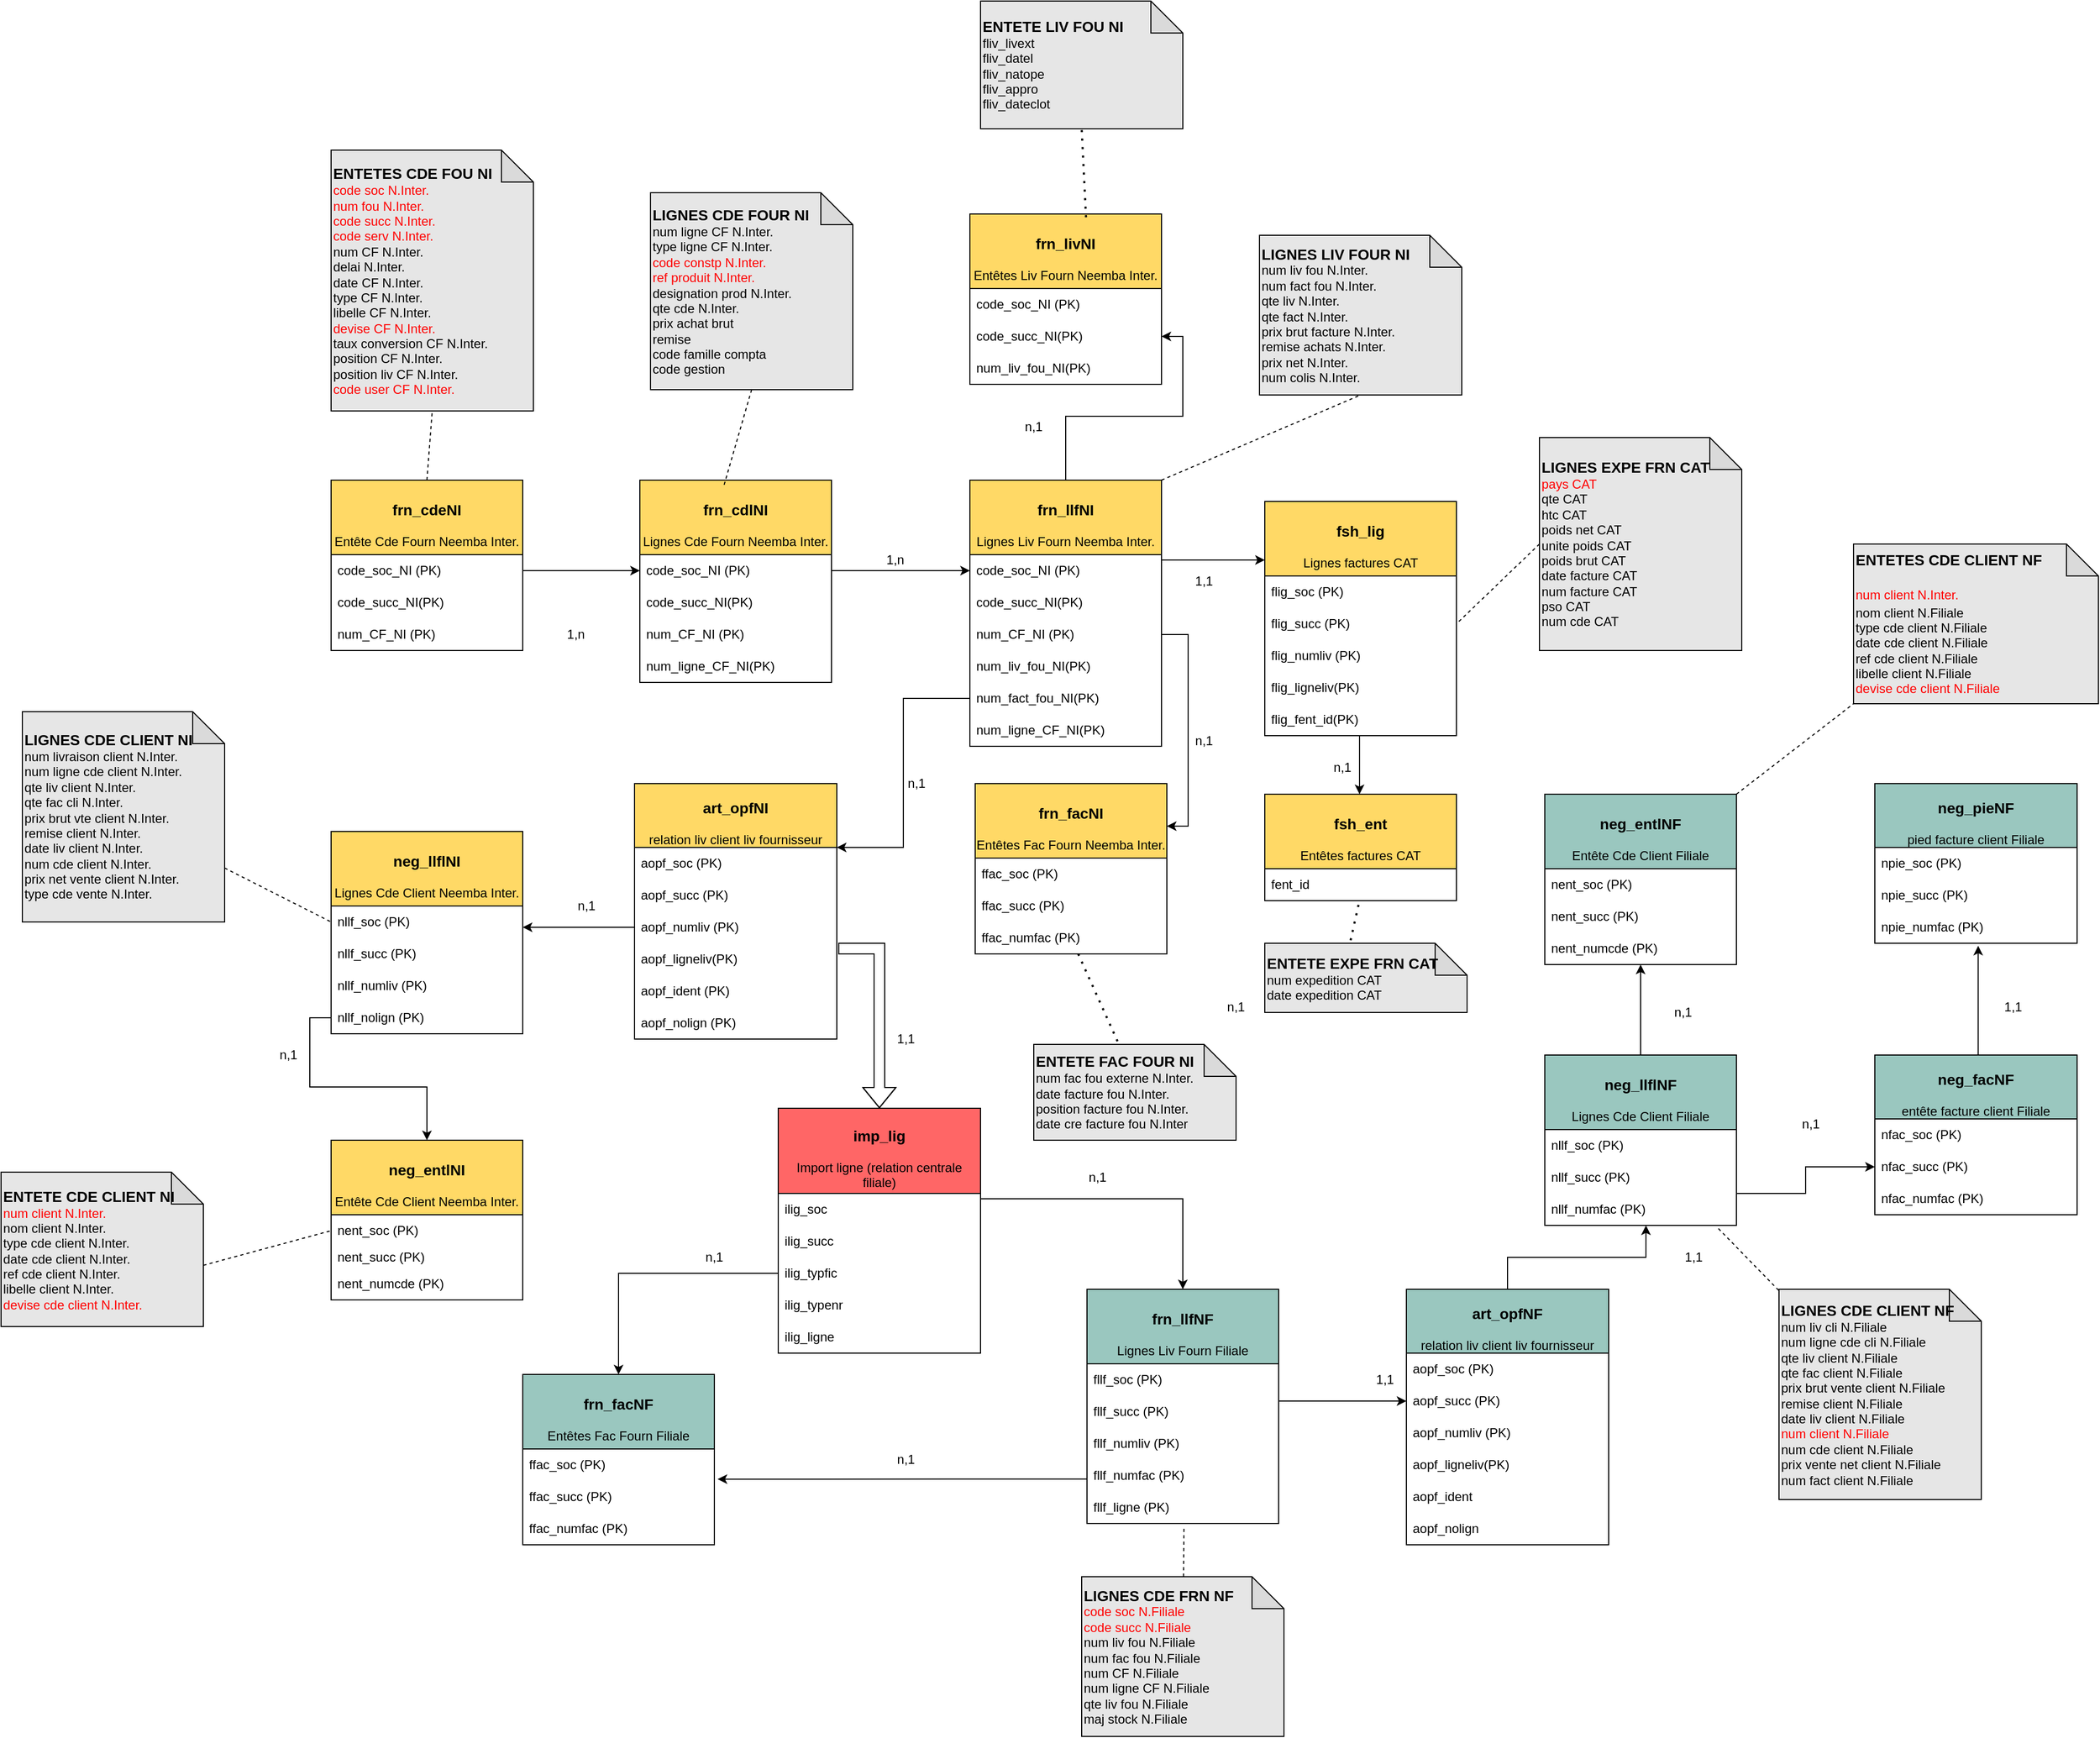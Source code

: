 <mxfile version="26.2.14" pages="5">
  <diagram name="Page-1" id="9NIT1Bzqfh0XXHQLANzp">
    <mxGraphModel dx="2507" dy="2083" grid="1" gridSize="10" guides="1" tooltips="1" connect="1" arrows="1" fold="1" page="1" pageScale="1" pageWidth="827" pageHeight="1169" math="0" shadow="0">
      <root>
        <mxCell id="0" />
        <mxCell id="1" parent="0" />
        <mxCell id="40tqwG4TtpKiFnAr6S5d-2" value="&lt;h3&gt;frn_cdeNI&lt;/h3&gt;&lt;div&gt;Entête Cde Fourn Neemba Inter.&lt;/div&gt;" style="swimlane;fontStyle=0;childLayout=stackLayout;horizontal=1;startSize=70;horizontalStack=0;resizeParent=1;resizeParentMax=0;resizeLast=0;collapsible=1;marginBottom=0;whiteSpace=wrap;html=1;fillColor=#FFD966;" vertex="1" parent="1">
          <mxGeometry x="-230" y="100" width="180" height="160" as="geometry">
            <mxRectangle x="-70" y="230" width="210" height="70" as="alternateBounds" />
          </mxGeometry>
        </mxCell>
        <mxCell id="40tqwG4TtpKiFnAr6S5d-3" value="code_soc_NI (PK)" style="text;strokeColor=none;fillColor=none;align=left;verticalAlign=middle;spacingLeft=4;spacingRight=4;overflow=hidden;points=[[0,0.5],[1,0.5]];portConstraint=eastwest;rotatable=0;whiteSpace=wrap;html=1;" vertex="1" parent="40tqwG4TtpKiFnAr6S5d-2">
          <mxGeometry y="70" width="180" height="30" as="geometry" />
        </mxCell>
        <mxCell id="40tqwG4TtpKiFnAr6S5d-4" value="code_succ_NI(PK)" style="text;strokeColor=none;fillColor=none;align=left;verticalAlign=middle;spacingLeft=4;spacingRight=4;overflow=hidden;points=[[0,0.5],[1,0.5]];portConstraint=eastwest;rotatable=0;whiteSpace=wrap;html=1;" vertex="1" parent="40tqwG4TtpKiFnAr6S5d-2">
          <mxGeometry y="100" width="180" height="30" as="geometry" />
        </mxCell>
        <mxCell id="40tqwG4TtpKiFnAr6S5d-5" value="num_CF_NI   (PK)" style="text;strokeColor=none;fillColor=none;align=left;verticalAlign=middle;spacingLeft=4;spacingRight=4;overflow=hidden;points=[[0,0.5],[1,0.5]];portConstraint=eastwest;rotatable=0;whiteSpace=wrap;html=1;" vertex="1" parent="40tqwG4TtpKiFnAr6S5d-2">
          <mxGeometry y="130" width="180" height="30" as="geometry" />
        </mxCell>
        <mxCell id="40tqwG4TtpKiFnAr6S5d-6" value="&lt;h3&gt;art_opfNI&lt;/h3&gt;&lt;div&gt;relation liv client liv fournisseur&lt;/div&gt;" style="swimlane;fontStyle=0;childLayout=stackLayout;horizontal=1;startSize=60;horizontalStack=0;resizeParent=1;resizeParentMax=0;resizeLast=0;collapsible=1;marginBottom=0;whiteSpace=wrap;html=1;fillColor=#FFD966;" vertex="1" parent="1">
          <mxGeometry x="55" y="385" width="190" height="240" as="geometry" />
        </mxCell>
        <mxCell id="40tqwG4TtpKiFnAr6S5d-7" value="aopf_soc    (PK)" style="text;strokeColor=none;fillColor=none;align=left;verticalAlign=middle;spacingLeft=4;spacingRight=4;overflow=hidden;points=[[0,0.5],[1,0.5]];portConstraint=eastwest;rotatable=0;whiteSpace=wrap;html=1;" vertex="1" parent="40tqwG4TtpKiFnAr6S5d-6">
          <mxGeometry y="60" width="190" height="30" as="geometry" />
        </mxCell>
        <mxCell id="40tqwG4TtpKiFnAr6S5d-8" value="aopf_succ   (PK)" style="text;strokeColor=none;fillColor=none;align=left;verticalAlign=middle;spacingLeft=4;spacingRight=4;overflow=hidden;points=[[0,0.5],[1,0.5]];portConstraint=eastwest;rotatable=0;whiteSpace=wrap;html=1;" vertex="1" parent="40tqwG4TtpKiFnAr6S5d-6">
          <mxGeometry y="90" width="190" height="30" as="geometry" />
        </mxCell>
        <mxCell id="40tqwG4TtpKiFnAr6S5d-9" value="aopf_numliv (PK)" style="text;strokeColor=none;fillColor=none;align=left;verticalAlign=middle;spacingLeft=4;spacingRight=4;overflow=hidden;points=[[0,0.5],[1,0.5]];portConstraint=eastwest;rotatable=0;whiteSpace=wrap;html=1;" vertex="1" parent="40tqwG4TtpKiFnAr6S5d-6">
          <mxGeometry y="120" width="190" height="30" as="geometry" />
        </mxCell>
        <mxCell id="40tqwG4TtpKiFnAr6S5d-126" value="aopf_ligneliv(PK)" style="text;strokeColor=none;fillColor=none;align=left;verticalAlign=middle;spacingLeft=4;spacingRight=4;overflow=hidden;points=[[0,0.5],[1,0.5]];portConstraint=eastwest;rotatable=0;whiteSpace=wrap;html=1;" vertex="1" parent="40tqwG4TtpKiFnAr6S5d-6">
          <mxGeometry y="150" width="190" height="30" as="geometry" />
        </mxCell>
        <mxCell id="40tqwG4TtpKiFnAr6S5d-125" value="aopf_ident  (PK)" style="text;strokeColor=none;fillColor=none;align=left;verticalAlign=middle;spacingLeft=4;spacingRight=4;overflow=hidden;points=[[0,0.5],[1,0.5]];portConstraint=eastwest;rotatable=0;whiteSpace=wrap;html=1;" vertex="1" parent="40tqwG4TtpKiFnAr6S5d-6">
          <mxGeometry y="180" width="190" height="30" as="geometry" />
        </mxCell>
        <mxCell id="40tqwG4TtpKiFnAr6S5d-124" value="aopf_nolign (PK)" style="text;strokeColor=none;fillColor=none;align=left;verticalAlign=middle;spacingLeft=4;spacingRight=4;overflow=hidden;points=[[0,0.5],[1,0.5]];portConstraint=eastwest;rotatable=0;whiteSpace=wrap;html=1;" vertex="1" parent="40tqwG4TtpKiFnAr6S5d-6">
          <mxGeometry y="210" width="190" height="30" as="geometry" />
        </mxCell>
        <mxCell id="40tqwG4TtpKiFnAr6S5d-10" value="&lt;h3&gt;imp_lig&lt;/h3&gt;&lt;div&gt;&lt;span style=&quot;font-family: Aptos, sans-serif;&quot;&gt;&lt;font style=&quot;font-size: 12px;&quot;&gt;Import ligne (relation centrale filiale)&lt;/font&gt;&lt;/span&gt;&lt;/div&gt;" style="swimlane;fontStyle=0;childLayout=stackLayout;horizontal=1;startSize=80;horizontalStack=0;resizeParent=1;resizeParentMax=0;resizeLast=0;collapsible=1;marginBottom=0;whiteSpace=wrap;html=1;fillColor=#FF6666;" vertex="1" parent="1">
          <mxGeometry x="190" y="690" width="190" height="230" as="geometry" />
        </mxCell>
        <mxCell id="40tqwG4TtpKiFnAr6S5d-11" value="ilig_soc" style="text;strokeColor=none;fillColor=none;align=left;verticalAlign=middle;spacingLeft=4;spacingRight=4;overflow=hidden;points=[[0,0.5],[1,0.5]];portConstraint=eastwest;rotatable=0;whiteSpace=wrap;html=1;" vertex="1" parent="40tqwG4TtpKiFnAr6S5d-10">
          <mxGeometry y="80" width="190" height="30" as="geometry" />
        </mxCell>
        <mxCell id="40tqwG4TtpKiFnAr6S5d-12" value="ilig_succ       " style="text;strokeColor=none;fillColor=none;align=left;verticalAlign=middle;spacingLeft=4;spacingRight=4;overflow=hidden;points=[[0,0.5],[1,0.5]];portConstraint=eastwest;rotatable=0;whiteSpace=wrap;html=1;" vertex="1" parent="40tqwG4TtpKiFnAr6S5d-10">
          <mxGeometry y="110" width="190" height="30" as="geometry" />
        </mxCell>
        <mxCell id="40tqwG4TtpKiFnAr6S5d-13" value="ilig_typfic     " style="text;strokeColor=none;fillColor=none;align=left;verticalAlign=middle;spacingLeft=4;spacingRight=4;overflow=hidden;points=[[0,0.5],[1,0.5]];portConstraint=eastwest;rotatable=0;whiteSpace=wrap;html=1;" vertex="1" parent="40tqwG4TtpKiFnAr6S5d-10">
          <mxGeometry y="140" width="190" height="30" as="geometry" />
        </mxCell>
        <mxCell id="40tqwG4TtpKiFnAr6S5d-122" value="ilig_typenr" style="text;strokeColor=none;fillColor=none;align=left;verticalAlign=middle;spacingLeft=4;spacingRight=4;overflow=hidden;points=[[0,0.5],[1,0.5]];portConstraint=eastwest;rotatable=0;whiteSpace=wrap;html=1;" vertex="1" parent="40tqwG4TtpKiFnAr6S5d-10">
          <mxGeometry y="170" width="190" height="30" as="geometry" />
        </mxCell>
        <mxCell id="40tqwG4TtpKiFnAr6S5d-123" value="ilig_ligne" style="text;strokeColor=none;fillColor=none;align=left;verticalAlign=middle;spacingLeft=4;spacingRight=4;overflow=hidden;points=[[0,0.5],[1,0.5]];portConstraint=eastwest;rotatable=0;whiteSpace=wrap;html=1;" vertex="1" parent="40tqwG4TtpKiFnAr6S5d-10">
          <mxGeometry y="200" width="190" height="30" as="geometry" />
        </mxCell>
        <mxCell id="40tqwG4TtpKiFnAr6S5d-14" value="&lt;h3&gt;frn_cdlNI&lt;/h3&gt;&lt;div&gt;Lignes Cde Fourn Neemba Inter.&lt;/div&gt;" style="swimlane;fontStyle=0;childLayout=stackLayout;horizontal=1;startSize=70;horizontalStack=0;resizeParent=1;resizeParentMax=0;resizeLast=0;collapsible=1;marginBottom=0;whiteSpace=wrap;html=1;fillColor=#FFD966;" vertex="1" parent="1">
          <mxGeometry x="60" y="100" width="180" height="190" as="geometry">
            <mxRectangle x="-70" y="230" width="210" height="70" as="alternateBounds" />
          </mxGeometry>
        </mxCell>
        <mxCell id="40tqwG4TtpKiFnAr6S5d-15" value="code_soc_NI (PK)" style="text;strokeColor=none;fillColor=none;align=left;verticalAlign=middle;spacingLeft=4;spacingRight=4;overflow=hidden;points=[[0,0.5],[1,0.5]];portConstraint=eastwest;rotatable=0;whiteSpace=wrap;html=1;" vertex="1" parent="40tqwG4TtpKiFnAr6S5d-14">
          <mxGeometry y="70" width="180" height="30" as="geometry" />
        </mxCell>
        <mxCell id="40tqwG4TtpKiFnAr6S5d-16" value="code_succ_NI(PK)" style="text;strokeColor=none;fillColor=none;align=left;verticalAlign=middle;spacingLeft=4;spacingRight=4;overflow=hidden;points=[[0,0.5],[1,0.5]];portConstraint=eastwest;rotatable=0;whiteSpace=wrap;html=1;" vertex="1" parent="40tqwG4TtpKiFnAr6S5d-14">
          <mxGeometry y="100" width="180" height="30" as="geometry" />
        </mxCell>
        <mxCell id="40tqwG4TtpKiFnAr6S5d-17" value="num_CF_NI   (PK)" style="text;strokeColor=none;fillColor=none;align=left;verticalAlign=middle;spacingLeft=4;spacingRight=4;overflow=hidden;points=[[0,0.5],[1,0.5]];portConstraint=eastwest;rotatable=0;whiteSpace=wrap;html=1;" vertex="1" parent="40tqwG4TtpKiFnAr6S5d-14">
          <mxGeometry y="130" width="180" height="30" as="geometry" />
        </mxCell>
        <mxCell id="40tqwG4TtpKiFnAr6S5d-116" value="num_ligne_CF_NI(PK)" style="text;strokeColor=none;fillColor=none;align=left;verticalAlign=middle;spacingLeft=4;spacingRight=4;overflow=hidden;points=[[0,0.5],[1,0.5]];portConstraint=eastwest;rotatable=0;whiteSpace=wrap;html=1;" vertex="1" parent="40tqwG4TtpKiFnAr6S5d-14">
          <mxGeometry y="160" width="180" height="30" as="geometry" />
        </mxCell>
        <mxCell id="40tqwG4TtpKiFnAr6S5d-103" style="edgeStyle=orthogonalEdgeStyle;rounded=0;orthogonalLoop=1;jettySize=auto;html=1;exitX=0.5;exitY=0;exitDx=0;exitDy=0;entryX=0.5;entryY=1;entryDx=0;entryDy=0;" edge="1" parent="1" source="40tqwG4TtpKiFnAr6S5d-18" target="40tqwG4TtpKiFnAr6S5d-99">
          <mxGeometry relative="1" as="geometry" />
        </mxCell>
        <mxCell id="40tqwG4TtpKiFnAr6S5d-18" value="&lt;h3&gt;neg_llflNF&lt;/h3&gt;&lt;div&gt;Lignes Cde Client Filiale&lt;/div&gt;" style="swimlane;fontStyle=0;childLayout=stackLayout;horizontal=1;startSize=70;horizontalStack=0;resizeParent=1;resizeParentMax=0;resizeLast=0;collapsible=1;marginBottom=0;whiteSpace=wrap;html=1;fillColor=#9AC7BF;" vertex="1" parent="1">
          <mxGeometry x="910" y="640" width="180" height="160" as="geometry">
            <mxRectangle x="-70" y="230" width="210" height="70" as="alternateBounds" />
          </mxGeometry>
        </mxCell>
        <mxCell id="40tqwG4TtpKiFnAr6S5d-19" value="nllf_soc    (PK)" style="text;strokeColor=none;fillColor=none;align=left;verticalAlign=middle;spacingLeft=4;spacingRight=4;overflow=hidden;points=[[0,0.5],[1,0.5]];portConstraint=eastwest;rotatable=0;whiteSpace=wrap;html=1;" vertex="1" parent="40tqwG4TtpKiFnAr6S5d-18">
          <mxGeometry y="70" width="180" height="30" as="geometry" />
        </mxCell>
        <mxCell id="40tqwG4TtpKiFnAr6S5d-20" value="nllf_succ   (PK)" style="text;strokeColor=none;fillColor=none;align=left;verticalAlign=middle;spacingLeft=4;spacingRight=4;overflow=hidden;points=[[0,0.5],[1,0.5]];portConstraint=eastwest;rotatable=0;whiteSpace=wrap;html=1;" vertex="1" parent="40tqwG4TtpKiFnAr6S5d-18">
          <mxGeometry y="100" width="180" height="30" as="geometry" />
        </mxCell>
        <mxCell id="40tqwG4TtpKiFnAr6S5d-21" value="nllf_numfac (PK)" style="text;strokeColor=none;fillColor=none;align=left;verticalAlign=middle;spacingLeft=4;spacingRight=4;overflow=hidden;points=[[0,0.5],[1,0.5]];portConstraint=eastwest;rotatable=0;whiteSpace=wrap;html=1;" vertex="1" parent="40tqwG4TtpKiFnAr6S5d-18">
          <mxGeometry y="130" width="180" height="30" as="geometry" />
        </mxCell>
        <mxCell id="40tqwG4TtpKiFnAr6S5d-22" value="&lt;h3&gt;fsh_lig&lt;/h3&gt;&lt;div&gt;Lignes factures CAT&lt;/div&gt;" style="swimlane;fontStyle=0;childLayout=stackLayout;horizontal=1;startSize=70;horizontalStack=0;resizeParent=1;resizeParentMax=0;resizeLast=0;collapsible=1;marginBottom=0;whiteSpace=wrap;html=1;fillColor=#FFD966;" vertex="1" parent="1">
          <mxGeometry x="647" y="120" width="180" height="220" as="geometry">
            <mxRectangle x="-70" y="230" width="210" height="70" as="alternateBounds" />
          </mxGeometry>
        </mxCell>
        <mxCell id="40tqwG4TtpKiFnAr6S5d-23" value="flig_soc    (PK)" style="text;strokeColor=none;fillColor=none;align=left;verticalAlign=middle;spacingLeft=4;spacingRight=4;overflow=hidden;points=[[0,0.5],[1,0.5]];portConstraint=eastwest;rotatable=0;whiteSpace=wrap;html=1;" vertex="1" parent="40tqwG4TtpKiFnAr6S5d-22">
          <mxGeometry y="70" width="180" height="30" as="geometry" />
        </mxCell>
        <mxCell id="40tqwG4TtpKiFnAr6S5d-24" value="flig_succ   (PK)" style="text;strokeColor=none;fillColor=none;align=left;verticalAlign=middle;spacingLeft=4;spacingRight=4;overflow=hidden;points=[[0,0.5],[1,0.5]];portConstraint=eastwest;rotatable=0;whiteSpace=wrap;html=1;" vertex="1" parent="40tqwG4TtpKiFnAr6S5d-22">
          <mxGeometry y="100" width="180" height="30" as="geometry" />
        </mxCell>
        <mxCell id="40tqwG4TtpKiFnAr6S5d-25" value="flig_numliv (PK)" style="text;strokeColor=none;fillColor=none;align=left;verticalAlign=middle;spacingLeft=4;spacingRight=4;overflow=hidden;points=[[0,0.5],[1,0.5]];portConstraint=eastwest;rotatable=0;whiteSpace=wrap;html=1;" vertex="1" parent="40tqwG4TtpKiFnAr6S5d-22">
          <mxGeometry y="130" width="180" height="30" as="geometry" />
        </mxCell>
        <mxCell id="40tqwG4TtpKiFnAr6S5d-120" value="flig_ligneliv(PK)" style="text;strokeColor=none;fillColor=none;align=left;verticalAlign=middle;spacingLeft=4;spacingRight=4;overflow=hidden;points=[[0,0.5],[1,0.5]];portConstraint=eastwest;rotatable=0;whiteSpace=wrap;html=1;" vertex="1" parent="40tqwG4TtpKiFnAr6S5d-22">
          <mxGeometry y="160" width="180" height="30" as="geometry" />
        </mxCell>
        <mxCell id="40tqwG4TtpKiFnAr6S5d-121" value="flig_fent_id(PK)" style="text;strokeColor=none;fillColor=none;align=left;verticalAlign=middle;spacingLeft=4;spacingRight=4;overflow=hidden;points=[[0,0.5],[1,0.5]];portConstraint=eastwest;rotatable=0;whiteSpace=wrap;html=1;" vertex="1" parent="40tqwG4TtpKiFnAr6S5d-22">
          <mxGeometry y="190" width="180" height="30" as="geometry" />
        </mxCell>
        <mxCell id="40tqwG4TtpKiFnAr6S5d-79" style="edgeStyle=orthogonalEdgeStyle;rounded=0;orthogonalLoop=1;jettySize=auto;html=1;exitX=1;exitY=0.25;exitDx=0;exitDy=0;entryX=0;entryY=0.25;entryDx=0;entryDy=0;" edge="1" parent="1" source="40tqwG4TtpKiFnAr6S5d-26" target="40tqwG4TtpKiFnAr6S5d-22">
          <mxGeometry relative="1" as="geometry">
            <Array as="points">
              <mxPoint x="550" y="175" />
            </Array>
          </mxGeometry>
        </mxCell>
        <mxCell id="40tqwG4TtpKiFnAr6S5d-184" style="edgeStyle=orthogonalEdgeStyle;rounded=0;orthogonalLoop=1;jettySize=auto;html=1;exitX=0.5;exitY=0;exitDx=0;exitDy=0;entryX=1;entryY=0.5;entryDx=0;entryDy=0;" edge="1" parent="1" source="40tqwG4TtpKiFnAr6S5d-26" target="40tqwG4TtpKiFnAr6S5d-32">
          <mxGeometry relative="1" as="geometry" />
        </mxCell>
        <mxCell id="40tqwG4TtpKiFnAr6S5d-26" value="&lt;h3&gt;frn_llfNI&lt;/h3&gt;&lt;div&gt;Lignes Liv Fourn Neemba Inter.&lt;/div&gt;" style="swimlane;fontStyle=0;childLayout=stackLayout;horizontal=1;startSize=70;horizontalStack=0;resizeParent=1;resizeParentMax=0;resizeLast=0;collapsible=1;marginBottom=0;whiteSpace=wrap;html=1;fillColor=#FFD966;" vertex="1" parent="1">
          <mxGeometry x="370" y="100" width="180" height="250" as="geometry">
            <mxRectangle x="-70" y="230" width="210" height="70" as="alternateBounds" />
          </mxGeometry>
        </mxCell>
        <mxCell id="40tqwG4TtpKiFnAr6S5d-27" value="code_soc_NI (PK)" style="text;strokeColor=none;fillColor=none;align=left;verticalAlign=middle;spacingLeft=4;spacingRight=4;overflow=hidden;points=[[0,0.5],[1,0.5]];portConstraint=eastwest;rotatable=0;whiteSpace=wrap;html=1;" vertex="1" parent="40tqwG4TtpKiFnAr6S5d-26">
          <mxGeometry y="70" width="180" height="30" as="geometry" />
        </mxCell>
        <mxCell id="40tqwG4TtpKiFnAr6S5d-28" value="code_succ_NI(PK)" style="text;strokeColor=none;fillColor=none;align=left;verticalAlign=middle;spacingLeft=4;spacingRight=4;overflow=hidden;points=[[0,0.5],[1,0.5]];portConstraint=eastwest;rotatable=0;whiteSpace=wrap;html=1;" vertex="1" parent="40tqwG4TtpKiFnAr6S5d-26">
          <mxGeometry y="100" width="180" height="30" as="geometry" />
        </mxCell>
        <mxCell id="40tqwG4TtpKiFnAr6S5d-29" value="num_CF_NI   (PK)" style="text;strokeColor=none;fillColor=none;align=left;verticalAlign=middle;spacingLeft=4;spacingRight=4;overflow=hidden;points=[[0,0.5],[1,0.5]];portConstraint=eastwest;rotatable=0;whiteSpace=wrap;html=1;" vertex="1" parent="40tqwG4TtpKiFnAr6S5d-26">
          <mxGeometry y="130" width="180" height="30" as="geometry" />
        </mxCell>
        <mxCell id="40tqwG4TtpKiFnAr6S5d-117" value="num_liv_fou_NI(PK)" style="text;strokeColor=none;fillColor=none;align=left;verticalAlign=middle;spacingLeft=4;spacingRight=4;overflow=hidden;points=[[0,0.5],[1,0.5]];portConstraint=eastwest;rotatable=0;whiteSpace=wrap;html=1;" vertex="1" parent="40tqwG4TtpKiFnAr6S5d-26">
          <mxGeometry y="160" width="180" height="30" as="geometry" />
        </mxCell>
        <mxCell id="40tqwG4TtpKiFnAr6S5d-118" value="num_fact_fou_NI(PK)" style="text;strokeColor=none;fillColor=none;align=left;verticalAlign=middle;spacingLeft=4;spacingRight=4;overflow=hidden;points=[[0,0.5],[1,0.5]];portConstraint=eastwest;rotatable=0;whiteSpace=wrap;html=1;" vertex="1" parent="40tqwG4TtpKiFnAr6S5d-26">
          <mxGeometry y="190" width="180" height="30" as="geometry" />
        </mxCell>
        <mxCell id="40tqwG4TtpKiFnAr6S5d-119" value="num_ligne_CF_NI(PK)" style="text;strokeColor=none;fillColor=none;align=left;verticalAlign=middle;spacingLeft=4;spacingRight=4;overflow=hidden;points=[[0,0.5],[1,0.5]];portConstraint=eastwest;rotatable=0;whiteSpace=wrap;html=1;" vertex="1" parent="40tqwG4TtpKiFnAr6S5d-26">
          <mxGeometry y="220" width="180" height="30" as="geometry" />
        </mxCell>
        <mxCell id="40tqwG4TtpKiFnAr6S5d-30" value="&lt;h3&gt;frn_livNI&lt;/h3&gt;&lt;div&gt;Entêtes Liv Fourn Neemba Inter.&lt;/div&gt;" style="swimlane;fontStyle=0;childLayout=stackLayout;horizontal=1;startSize=70;horizontalStack=0;resizeParent=1;resizeParentMax=0;resizeLast=0;collapsible=1;marginBottom=0;whiteSpace=wrap;html=1;fillColor=#FFD966;" vertex="1" parent="1">
          <mxGeometry x="370" y="-150" width="180" height="160" as="geometry">
            <mxRectangle x="-70" y="230" width="210" height="70" as="alternateBounds" />
          </mxGeometry>
        </mxCell>
        <mxCell id="40tqwG4TtpKiFnAr6S5d-31" value="code_soc_NI (PK)" style="text;strokeColor=none;fillColor=none;align=left;verticalAlign=middle;spacingLeft=4;spacingRight=4;overflow=hidden;points=[[0,0.5],[1,0.5]];portConstraint=eastwest;rotatable=0;whiteSpace=wrap;html=1;" vertex="1" parent="40tqwG4TtpKiFnAr6S5d-30">
          <mxGeometry y="70" width="180" height="30" as="geometry" />
        </mxCell>
        <mxCell id="40tqwG4TtpKiFnAr6S5d-32" value="code_succ_NI(PK)" style="text;strokeColor=none;fillColor=none;align=left;verticalAlign=middle;spacingLeft=4;spacingRight=4;overflow=hidden;points=[[0,0.5],[1,0.5]];portConstraint=eastwest;rotatable=0;whiteSpace=wrap;html=1;" vertex="1" parent="40tqwG4TtpKiFnAr6S5d-30">
          <mxGeometry y="100" width="180" height="30" as="geometry" />
        </mxCell>
        <mxCell id="40tqwG4TtpKiFnAr6S5d-33" value="num_liv_fou_NI(PK)" style="text;strokeColor=none;fillColor=none;align=left;verticalAlign=middle;spacingLeft=4;spacingRight=4;overflow=hidden;points=[[0,0.5],[1,0.5]];portConstraint=eastwest;rotatable=0;whiteSpace=wrap;html=1;" vertex="1" parent="40tqwG4TtpKiFnAr6S5d-30">
          <mxGeometry y="130" width="180" height="30" as="geometry" />
        </mxCell>
        <mxCell id="40tqwG4TtpKiFnAr6S5d-34" value="&lt;h3&gt;fsh_ent&lt;/h3&gt;&lt;div&gt;Entêtes factures CAT&lt;/div&gt;" style="swimlane;fontStyle=0;childLayout=stackLayout;horizontal=1;startSize=70;horizontalStack=0;resizeParent=1;resizeParentMax=0;resizeLast=0;collapsible=1;marginBottom=0;whiteSpace=wrap;html=1;fillColor=#FFD966;" vertex="1" parent="1">
          <mxGeometry x="647" y="395" width="180" height="100" as="geometry">
            <mxRectangle x="-70" y="230" width="210" height="70" as="alternateBounds" />
          </mxGeometry>
        </mxCell>
        <mxCell id="40tqwG4TtpKiFnAr6S5d-35" value="fent_id" style="text;strokeColor=none;fillColor=none;align=left;verticalAlign=middle;spacingLeft=4;spacingRight=4;overflow=hidden;points=[[0,0.5],[1,0.5]];portConstraint=eastwest;rotatable=0;whiteSpace=wrap;html=1;" vertex="1" parent="40tqwG4TtpKiFnAr6S5d-34">
          <mxGeometry y="70" width="180" height="30" as="geometry" />
        </mxCell>
        <mxCell id="40tqwG4TtpKiFnAr6S5d-39" value="&lt;h3&gt;neg_llflNI&lt;/h3&gt;&lt;div&gt;Lignes Cde Client Neemba Inter.&lt;/div&gt;" style="swimlane;fontStyle=0;childLayout=stackLayout;horizontal=1;startSize=70;horizontalStack=0;resizeParent=1;resizeParentMax=0;resizeLast=0;collapsible=1;marginBottom=0;whiteSpace=wrap;html=1;fillColor=#FFD966;" vertex="1" parent="1">
          <mxGeometry x="-230" y="430" width="180" height="190" as="geometry">
            <mxRectangle x="-70" y="230" width="210" height="70" as="alternateBounds" />
          </mxGeometry>
        </mxCell>
        <mxCell id="40tqwG4TtpKiFnAr6S5d-40" value="nllf_soc    (PK)" style="text;strokeColor=none;fillColor=none;align=left;verticalAlign=middle;spacingLeft=4;spacingRight=4;overflow=hidden;points=[[0,0.5],[1,0.5]];portConstraint=eastwest;rotatable=0;whiteSpace=wrap;html=1;" vertex="1" parent="40tqwG4TtpKiFnAr6S5d-39">
          <mxGeometry y="70" width="180" height="30" as="geometry" />
        </mxCell>
        <mxCell id="40tqwG4TtpKiFnAr6S5d-41" value="nllf_succ   (PK)" style="text;strokeColor=none;fillColor=none;align=left;verticalAlign=middle;spacingLeft=4;spacingRight=4;overflow=hidden;points=[[0,0.5],[1,0.5]];portConstraint=eastwest;rotatable=0;whiteSpace=wrap;html=1;" vertex="1" parent="40tqwG4TtpKiFnAr6S5d-39">
          <mxGeometry y="100" width="180" height="30" as="geometry" />
        </mxCell>
        <mxCell id="40tqwG4TtpKiFnAr6S5d-42" value="nllf_numliv (PK)" style="text;strokeColor=none;fillColor=none;align=left;verticalAlign=middle;spacingLeft=4;spacingRight=4;overflow=hidden;points=[[0,0.5],[1,0.5]];portConstraint=eastwest;rotatable=0;whiteSpace=wrap;html=1;" vertex="1" parent="40tqwG4TtpKiFnAr6S5d-39">
          <mxGeometry y="130" width="180" height="30" as="geometry" />
        </mxCell>
        <mxCell id="40tqwG4TtpKiFnAr6S5d-127" value="nllf_nolign (PK)" style="text;strokeColor=none;fillColor=none;align=left;verticalAlign=middle;spacingLeft=4;spacingRight=4;overflow=hidden;points=[[0,0.5],[1,0.5]];portConstraint=eastwest;rotatable=0;whiteSpace=wrap;html=1;" vertex="1" parent="40tqwG4TtpKiFnAr6S5d-39">
          <mxGeometry y="160" width="180" height="30" as="geometry" />
        </mxCell>
        <mxCell id="40tqwG4TtpKiFnAr6S5d-47" value="&lt;h3&gt;frn_facNI&lt;/h3&gt;&lt;div&gt;Entêtes Fac Fourn Neemba Inter.&lt;/div&gt;" style="swimlane;fontStyle=0;childLayout=stackLayout;horizontal=1;startSize=70;horizontalStack=0;resizeParent=1;resizeParentMax=0;resizeLast=0;collapsible=1;marginBottom=0;whiteSpace=wrap;html=1;fillColor=#FFD966;" vertex="1" parent="1">
          <mxGeometry x="375" y="385" width="180" height="160" as="geometry">
            <mxRectangle x="-70" y="230" width="210" height="70" as="alternateBounds" />
          </mxGeometry>
        </mxCell>
        <mxCell id="40tqwG4TtpKiFnAr6S5d-48" value="ffac_soc (PK)" style="text;strokeColor=none;fillColor=none;align=left;verticalAlign=middle;spacingLeft=4;spacingRight=4;overflow=hidden;points=[[0,0.5],[1,0.5]];portConstraint=eastwest;rotatable=0;whiteSpace=wrap;html=1;" vertex="1" parent="40tqwG4TtpKiFnAr6S5d-47">
          <mxGeometry y="70" width="180" height="30" as="geometry" />
        </mxCell>
        <mxCell id="40tqwG4TtpKiFnAr6S5d-49" value="ffac_succ (PK)" style="text;strokeColor=none;fillColor=none;align=left;verticalAlign=middle;spacingLeft=4;spacingRight=4;overflow=hidden;points=[[0,0.5],[1,0.5]];portConstraint=eastwest;rotatable=0;whiteSpace=wrap;html=1;" vertex="1" parent="40tqwG4TtpKiFnAr6S5d-47">
          <mxGeometry y="100" width="180" height="30" as="geometry" />
        </mxCell>
        <mxCell id="40tqwG4TtpKiFnAr6S5d-50" value="ffac_numfac (PK)" style="text;strokeColor=none;fillColor=none;align=left;verticalAlign=middle;spacingLeft=4;spacingRight=4;overflow=hidden;points=[[0,0.5],[1,0.5]];portConstraint=eastwest;rotatable=0;whiteSpace=wrap;html=1;" vertex="1" parent="40tqwG4TtpKiFnAr6S5d-47">
          <mxGeometry y="130" width="180" height="30" as="geometry" />
        </mxCell>
        <mxCell id="40tqwG4TtpKiFnAr6S5d-51" value="&lt;h3&gt;neg_entlNI&lt;/h3&gt;&lt;div&gt;Entête Cde Client Neemba Inter.&lt;/div&gt;" style="swimlane;fontStyle=0;childLayout=stackLayout;horizontal=1;startSize=70;horizontalStack=0;resizeParent=1;resizeParentMax=0;resizeLast=0;collapsible=1;marginBottom=0;whiteSpace=wrap;html=1;fillColor=#FFD966;" vertex="1" parent="1">
          <mxGeometry x="-230" y="720" width="180" height="150" as="geometry">
            <mxRectangle x="-70" y="230" width="210" height="70" as="alternateBounds" />
          </mxGeometry>
        </mxCell>
        <mxCell id="40tqwG4TtpKiFnAr6S5d-52" value="nent_soc    (PK)" style="text;strokeColor=none;fillColor=none;align=left;verticalAlign=middle;spacingLeft=4;spacingRight=4;overflow=hidden;points=[[0,0.5],[1,0.5]];portConstraint=eastwest;rotatable=0;whiteSpace=wrap;html=1;" vertex="1" parent="40tqwG4TtpKiFnAr6S5d-51">
          <mxGeometry y="70" width="180" height="30" as="geometry" />
        </mxCell>
        <mxCell id="40tqwG4TtpKiFnAr6S5d-53" value="&lt;div&gt;&lt;span style=&quot;background-color: transparent; color: light-dark(rgb(0, 0, 0), rgb(255, 255, 255));&quot;&gt;nent_succ   (PK)&lt;/span&gt;&lt;/div&gt;&lt;div&gt;&lt;br&gt;&lt;/div&gt;" style="text;strokeColor=none;fillColor=none;align=left;verticalAlign=middle;spacingLeft=4;spacingRight=4;overflow=hidden;points=[[0,0.5],[1,0.5]];portConstraint=eastwest;rotatable=0;whiteSpace=wrap;html=1;" vertex="1" parent="40tqwG4TtpKiFnAr6S5d-51">
          <mxGeometry y="100" width="180" height="20" as="geometry" />
        </mxCell>
        <mxCell id="40tqwG4TtpKiFnAr6S5d-54" value="nent_numcde (PK)" style="text;strokeColor=none;fillColor=none;align=left;verticalAlign=middle;spacingLeft=4;spacingRight=4;overflow=hidden;points=[[0,0.5],[1,0.5]];portConstraint=eastwest;rotatable=0;whiteSpace=wrap;html=1;" vertex="1" parent="40tqwG4TtpKiFnAr6S5d-51">
          <mxGeometry y="120" width="180" height="30" as="geometry" />
        </mxCell>
        <mxCell id="40tqwG4TtpKiFnAr6S5d-55" value="&lt;h3&gt;art_opfNF&lt;/h3&gt;&lt;div&gt;relation liv client liv fournisseur&lt;/div&gt;" style="swimlane;fontStyle=0;childLayout=stackLayout;horizontal=1;startSize=60;horizontalStack=0;resizeParent=1;resizeParentMax=0;resizeLast=0;collapsible=1;marginBottom=0;whiteSpace=wrap;html=1;fillColor=#9AC7BF;" vertex="1" parent="1">
          <mxGeometry x="780" y="860" width="190" height="240" as="geometry" />
        </mxCell>
        <mxCell id="40tqwG4TtpKiFnAr6S5d-56" value="aopf_soc    (PK)" style="text;strokeColor=none;fillColor=none;align=left;verticalAlign=middle;spacingLeft=4;spacingRight=4;overflow=hidden;points=[[0,0.5],[1,0.5]];portConstraint=eastwest;rotatable=0;whiteSpace=wrap;html=1;" vertex="1" parent="40tqwG4TtpKiFnAr6S5d-55">
          <mxGeometry y="60" width="190" height="30" as="geometry" />
        </mxCell>
        <mxCell id="40tqwG4TtpKiFnAr6S5d-57" value="aopf_succ   (PK)" style="text;strokeColor=none;fillColor=none;align=left;verticalAlign=middle;spacingLeft=4;spacingRight=4;overflow=hidden;points=[[0,0.5],[1,0.5]];portConstraint=eastwest;rotatable=0;whiteSpace=wrap;html=1;" vertex="1" parent="40tqwG4TtpKiFnAr6S5d-55">
          <mxGeometry y="90" width="190" height="30" as="geometry" />
        </mxCell>
        <mxCell id="40tqwG4TtpKiFnAr6S5d-58" value="aopf_numliv (PK)" style="text;strokeColor=none;fillColor=none;align=left;verticalAlign=middle;spacingLeft=4;spacingRight=4;overflow=hidden;points=[[0,0.5],[1,0.5]];portConstraint=eastwest;rotatable=0;whiteSpace=wrap;html=1;" vertex="1" parent="40tqwG4TtpKiFnAr6S5d-55">
          <mxGeometry y="120" width="190" height="30" as="geometry" />
        </mxCell>
        <mxCell id="40tqwG4TtpKiFnAr6S5d-137" value="aopf_ligneliv(PK)" style="text;strokeColor=none;fillColor=none;align=left;verticalAlign=middle;spacingLeft=4;spacingRight=4;overflow=hidden;points=[[0,0.5],[1,0.5]];portConstraint=eastwest;rotatable=0;whiteSpace=wrap;html=1;" vertex="1" parent="40tqwG4TtpKiFnAr6S5d-55">
          <mxGeometry y="150" width="190" height="30" as="geometry" />
        </mxCell>
        <mxCell id="40tqwG4TtpKiFnAr6S5d-138" value="aopf_ident" style="text;strokeColor=none;fillColor=none;align=left;verticalAlign=middle;spacingLeft=4;spacingRight=4;overflow=hidden;points=[[0,0.5],[1,0.5]];portConstraint=eastwest;rotatable=0;whiteSpace=wrap;html=1;" vertex="1" parent="40tqwG4TtpKiFnAr6S5d-55">
          <mxGeometry y="180" width="190" height="30" as="geometry" />
        </mxCell>
        <mxCell id="40tqwG4TtpKiFnAr6S5d-139" value="aopf_nolign" style="text;strokeColor=none;fillColor=none;align=left;verticalAlign=middle;spacingLeft=4;spacingRight=4;overflow=hidden;points=[[0,0.5],[1,0.5]];portConstraint=eastwest;rotatable=0;whiteSpace=wrap;html=1;" vertex="1" parent="40tqwG4TtpKiFnAr6S5d-55">
          <mxGeometry y="210" width="190" height="30" as="geometry" />
        </mxCell>
        <mxCell id="40tqwG4TtpKiFnAr6S5d-59" value="&lt;h3&gt;neg_facNF&lt;/h3&gt;&lt;div&gt;entête facture client Filiale&lt;/div&gt;" style="swimlane;fontStyle=0;childLayout=stackLayout;horizontal=1;startSize=60;horizontalStack=0;resizeParent=1;resizeParentMax=0;resizeLast=0;collapsible=1;marginBottom=0;whiteSpace=wrap;html=1;fillColor=#9AC7BF;" vertex="1" parent="1">
          <mxGeometry x="1220" y="640" width="190" height="150" as="geometry" />
        </mxCell>
        <mxCell id="40tqwG4TtpKiFnAr6S5d-60" value="nfac_soc (PK)" style="text;strokeColor=none;fillColor=none;align=left;verticalAlign=middle;spacingLeft=4;spacingRight=4;overflow=hidden;points=[[0,0.5],[1,0.5]];portConstraint=eastwest;rotatable=0;whiteSpace=wrap;html=1;" vertex="1" parent="40tqwG4TtpKiFnAr6S5d-59">
          <mxGeometry y="60" width="190" height="30" as="geometry" />
        </mxCell>
        <mxCell id="40tqwG4TtpKiFnAr6S5d-61" value="nfac_succ (PK)" style="text;strokeColor=none;fillColor=none;align=left;verticalAlign=middle;spacingLeft=4;spacingRight=4;overflow=hidden;points=[[0,0.5],[1,0.5]];portConstraint=eastwest;rotatable=0;whiteSpace=wrap;html=1;" vertex="1" parent="40tqwG4TtpKiFnAr6S5d-59">
          <mxGeometry y="90" width="190" height="30" as="geometry" />
        </mxCell>
        <mxCell id="40tqwG4TtpKiFnAr6S5d-62" value="nfac_numfac (PK)" style="text;strokeColor=none;fillColor=none;align=left;verticalAlign=middle;spacingLeft=4;spacingRight=4;overflow=hidden;points=[[0,0.5],[1,0.5]];portConstraint=eastwest;rotatable=0;whiteSpace=wrap;html=1;" vertex="1" parent="40tqwG4TtpKiFnAr6S5d-59">
          <mxGeometry y="120" width="190" height="30" as="geometry" />
        </mxCell>
        <mxCell id="40tqwG4TtpKiFnAr6S5d-63" value="&lt;h3&gt;frn_facNF&lt;/h3&gt;&lt;div&gt;Entêtes Fac Fourn Filiale&lt;/div&gt;" style="swimlane;fontStyle=0;childLayout=stackLayout;horizontal=1;startSize=70;horizontalStack=0;resizeParent=1;resizeParentMax=0;resizeLast=0;collapsible=1;marginBottom=0;whiteSpace=wrap;html=1;fillColor=#9AC7BF;" vertex="1" parent="1">
          <mxGeometry x="-50" y="940" width="180" height="160" as="geometry">
            <mxRectangle x="-70" y="230" width="210" height="70" as="alternateBounds" />
          </mxGeometry>
        </mxCell>
        <mxCell id="40tqwG4TtpKiFnAr6S5d-64" value="ffac_soc    (PK)" style="text;strokeColor=none;fillColor=none;align=left;verticalAlign=middle;spacingLeft=4;spacingRight=4;overflow=hidden;points=[[0,0.5],[1,0.5]];portConstraint=eastwest;rotatable=0;whiteSpace=wrap;html=1;" vertex="1" parent="40tqwG4TtpKiFnAr6S5d-63">
          <mxGeometry y="70" width="180" height="30" as="geometry" />
        </mxCell>
        <mxCell id="40tqwG4TtpKiFnAr6S5d-65" value="ffac_succ   (PK)" style="text;strokeColor=none;fillColor=none;align=left;verticalAlign=middle;spacingLeft=4;spacingRight=4;overflow=hidden;points=[[0,0.5],[1,0.5]];portConstraint=eastwest;rotatable=0;whiteSpace=wrap;html=1;" vertex="1" parent="40tqwG4TtpKiFnAr6S5d-63">
          <mxGeometry y="100" width="180" height="30" as="geometry" />
        </mxCell>
        <mxCell id="40tqwG4TtpKiFnAr6S5d-66" value="ffac_numfac (PK)" style="text;strokeColor=none;fillColor=none;align=left;verticalAlign=middle;spacingLeft=4;spacingRight=4;overflow=hidden;points=[[0,0.5],[1,0.5]];portConstraint=eastwest;rotatable=0;whiteSpace=wrap;html=1;" vertex="1" parent="40tqwG4TtpKiFnAr6S5d-63">
          <mxGeometry y="130" width="180" height="30" as="geometry" />
        </mxCell>
        <mxCell id="40tqwG4TtpKiFnAr6S5d-67" value="&lt;h3&gt;neg_pieNF&lt;/h3&gt;&lt;div&gt;pied facture client Filiale&lt;/div&gt;" style="swimlane;fontStyle=0;childLayout=stackLayout;horizontal=1;startSize=60;horizontalStack=0;resizeParent=1;resizeParentMax=0;resizeLast=0;collapsible=1;marginBottom=0;whiteSpace=wrap;html=1;fillColor=#9AC7BF;" vertex="1" parent="1">
          <mxGeometry x="1220" y="385" width="190" height="150" as="geometry" />
        </mxCell>
        <mxCell id="40tqwG4TtpKiFnAr6S5d-68" value="npie_soc    (PK)" style="text;strokeColor=none;fillColor=none;align=left;verticalAlign=middle;spacingLeft=4;spacingRight=4;overflow=hidden;points=[[0,0.5],[1,0.5]];portConstraint=eastwest;rotatable=0;whiteSpace=wrap;html=1;" vertex="1" parent="40tqwG4TtpKiFnAr6S5d-67">
          <mxGeometry y="60" width="190" height="30" as="geometry" />
        </mxCell>
        <mxCell id="40tqwG4TtpKiFnAr6S5d-69" value="npie_succ   (PK)" style="text;strokeColor=none;fillColor=none;align=left;verticalAlign=middle;spacingLeft=4;spacingRight=4;overflow=hidden;points=[[0,0.5],[1,0.5]];portConstraint=eastwest;rotatable=0;whiteSpace=wrap;html=1;" vertex="1" parent="40tqwG4TtpKiFnAr6S5d-67">
          <mxGeometry y="90" width="190" height="30" as="geometry" />
        </mxCell>
        <mxCell id="40tqwG4TtpKiFnAr6S5d-70" value="npie_numfac (PK)" style="text;strokeColor=none;fillColor=none;align=left;verticalAlign=middle;spacingLeft=4;spacingRight=4;overflow=hidden;points=[[0,0.5],[1,0.5]];portConstraint=eastwest;rotatable=0;whiteSpace=wrap;html=1;" vertex="1" parent="40tqwG4TtpKiFnAr6S5d-67">
          <mxGeometry y="120" width="190" height="30" as="geometry" />
        </mxCell>
        <mxCell id="40tqwG4TtpKiFnAr6S5d-71" style="edgeStyle=orthogonalEdgeStyle;rounded=0;orthogonalLoop=1;jettySize=auto;html=1;exitX=1;exitY=0.5;exitDx=0;exitDy=0;entryX=0;entryY=0.5;entryDx=0;entryDy=0;" edge="1" parent="1" source="40tqwG4TtpKiFnAr6S5d-3" target="40tqwG4TtpKiFnAr6S5d-15">
          <mxGeometry relative="1" as="geometry" />
        </mxCell>
        <mxCell id="40tqwG4TtpKiFnAr6S5d-72" value="1,n" style="text;html=1;align=center;verticalAlign=middle;whiteSpace=wrap;rounded=0;" vertex="1" parent="1">
          <mxGeometry x="-30" y="230" width="60" height="30" as="geometry" />
        </mxCell>
        <mxCell id="40tqwG4TtpKiFnAr6S5d-73" style="edgeStyle=orthogonalEdgeStyle;rounded=0;orthogonalLoop=1;jettySize=auto;html=1;exitX=1;exitY=0.5;exitDx=0;exitDy=0;entryX=0;entryY=0.5;entryDx=0;entryDy=0;" edge="1" parent="1" source="40tqwG4TtpKiFnAr6S5d-15" target="40tqwG4TtpKiFnAr6S5d-27">
          <mxGeometry relative="1" as="geometry" />
        </mxCell>
        <mxCell id="40tqwG4TtpKiFnAr6S5d-74" value="1,n" style="text;html=1;align=center;verticalAlign=middle;whiteSpace=wrap;rounded=0;" vertex="1" parent="1">
          <mxGeometry x="270" y="160" width="60" height="30" as="geometry" />
        </mxCell>
        <mxCell id="40tqwG4TtpKiFnAr6S5d-76" value="n,1" style="text;html=1;align=center;verticalAlign=middle;whiteSpace=wrap;rounded=0;" vertex="1" parent="1">
          <mxGeometry x="290" y="370" width="60" height="30" as="geometry" />
        </mxCell>
        <mxCell id="40tqwG4TtpKiFnAr6S5d-77" style="edgeStyle=orthogonalEdgeStyle;rounded=0;orthogonalLoop=1;jettySize=auto;html=1;exitX=1;exitY=0.5;exitDx=0;exitDy=0;entryX=1;entryY=0.25;entryDx=0;entryDy=0;" edge="1" parent="1" source="40tqwG4TtpKiFnAr6S5d-29" target="40tqwG4TtpKiFnAr6S5d-47">
          <mxGeometry relative="1" as="geometry" />
        </mxCell>
        <mxCell id="40tqwG4TtpKiFnAr6S5d-78" value="n,1" style="text;html=1;align=center;verticalAlign=middle;whiteSpace=wrap;rounded=0;" vertex="1" parent="1">
          <mxGeometry x="560" y="330" width="60" height="30" as="geometry" />
        </mxCell>
        <mxCell id="40tqwG4TtpKiFnAr6S5d-80" value="1,1" style="text;html=1;align=center;verticalAlign=middle;whiteSpace=wrap;rounded=0;" vertex="1" parent="1">
          <mxGeometry x="560" y="180" width="60" height="30" as="geometry" />
        </mxCell>
        <mxCell id="40tqwG4TtpKiFnAr6S5d-81" style="edgeStyle=orthogonalEdgeStyle;rounded=0;orthogonalLoop=1;jettySize=auto;html=1;" edge="1" parent="1" target="40tqwG4TtpKiFnAr6S5d-34">
          <mxGeometry relative="1" as="geometry">
            <mxPoint x="736" y="340" as="sourcePoint" />
            <Array as="points">
              <mxPoint x="736" y="360" />
              <mxPoint x="736" y="360" />
            </Array>
          </mxGeometry>
        </mxCell>
        <mxCell id="40tqwG4TtpKiFnAr6S5d-82" value="n,1" style="text;html=1;align=center;verticalAlign=middle;whiteSpace=wrap;rounded=0;" vertex="1" parent="1">
          <mxGeometry x="690" y="355" width="60" height="30" as="geometry" />
        </mxCell>
        <mxCell id="40tqwG4TtpKiFnAr6S5d-84" value="n,1" style="text;html=1;align=center;verticalAlign=middle;whiteSpace=wrap;rounded=0;" vertex="1" parent="1">
          <mxGeometry x="-20" y="485" width="60" height="30" as="geometry" />
        </mxCell>
        <mxCell id="40tqwG4TtpKiFnAr6S5d-86" value="n,1" style="text;html=1;align=center;verticalAlign=middle;whiteSpace=wrap;rounded=0;" vertex="1" parent="1">
          <mxGeometry x="-300" y="625" width="60" height="30" as="geometry" />
        </mxCell>
        <mxCell id="40tqwG4TtpKiFnAr6S5d-87" style="edgeStyle=orthogonalEdgeStyle;rounded=0;orthogonalLoop=1;jettySize=auto;html=1;shape=flexArrow;exitX=1.007;exitY=0.167;exitDx=0;exitDy=0;exitPerimeter=0;" edge="1" parent="1" source="40tqwG4TtpKiFnAr6S5d-126" target="40tqwG4TtpKiFnAr6S5d-10">
          <mxGeometry relative="1" as="geometry">
            <mxPoint x="250" y="575" as="sourcePoint" />
            <Array as="points">
              <mxPoint x="285" y="540" />
            </Array>
          </mxGeometry>
        </mxCell>
        <mxCell id="40tqwG4TtpKiFnAr6S5d-92" value="&lt;h3&gt;frn_llfNF&lt;/h3&gt;&lt;div&gt;Lignes Liv Fourn Filiale&lt;/div&gt;" style="swimlane;fontStyle=0;childLayout=stackLayout;horizontal=1;startSize=70;horizontalStack=0;resizeParent=1;resizeParentMax=0;resizeLast=0;collapsible=1;marginBottom=0;whiteSpace=wrap;html=1;fillColor=#9AC7BF;" vertex="1" parent="1">
          <mxGeometry x="480" y="860" width="180" height="220" as="geometry">
            <mxRectangle x="-70" y="230" width="210" height="70" as="alternateBounds" />
          </mxGeometry>
        </mxCell>
        <mxCell id="40tqwG4TtpKiFnAr6S5d-93" value="fllf_soc    (PK)" style="text;strokeColor=none;fillColor=none;align=left;verticalAlign=middle;spacingLeft=4;spacingRight=4;overflow=hidden;points=[[0,0.5],[1,0.5]];portConstraint=eastwest;rotatable=0;whiteSpace=wrap;html=1;" vertex="1" parent="40tqwG4TtpKiFnAr6S5d-92">
          <mxGeometry y="70" width="180" height="30" as="geometry" />
        </mxCell>
        <mxCell id="40tqwG4TtpKiFnAr6S5d-94" value="fllf_succ   (PK)" style="text;strokeColor=none;fillColor=none;align=left;verticalAlign=middle;spacingLeft=4;spacingRight=4;overflow=hidden;points=[[0,0.5],[1,0.5]];portConstraint=eastwest;rotatable=0;whiteSpace=wrap;html=1;" vertex="1" parent="40tqwG4TtpKiFnAr6S5d-92">
          <mxGeometry y="100" width="180" height="30" as="geometry" />
        </mxCell>
        <mxCell id="40tqwG4TtpKiFnAr6S5d-95" value="fllf_numliv (PK)" style="text;strokeColor=none;fillColor=none;align=left;verticalAlign=middle;spacingLeft=4;spacingRight=4;overflow=hidden;points=[[0,0.5],[1,0.5]];portConstraint=eastwest;rotatable=0;whiteSpace=wrap;html=1;" vertex="1" parent="40tqwG4TtpKiFnAr6S5d-92">
          <mxGeometry y="130" width="180" height="30" as="geometry" />
        </mxCell>
        <mxCell id="40tqwG4TtpKiFnAr6S5d-135" value="fllf_numfac (PK)" style="text;strokeColor=none;fillColor=none;align=left;verticalAlign=middle;spacingLeft=4;spacingRight=4;overflow=hidden;points=[[0,0.5],[1,0.5]];portConstraint=eastwest;rotatable=0;whiteSpace=wrap;html=1;" vertex="1" parent="40tqwG4TtpKiFnAr6S5d-92">
          <mxGeometry y="160" width="180" height="30" as="geometry" />
        </mxCell>
        <mxCell id="40tqwG4TtpKiFnAr6S5d-136" value="fllf_ligne  (PK)" style="text;strokeColor=none;fillColor=none;align=left;verticalAlign=middle;spacingLeft=4;spacingRight=4;overflow=hidden;points=[[0,0.5],[1,0.5]];portConstraint=eastwest;rotatable=0;whiteSpace=wrap;html=1;" vertex="1" parent="40tqwG4TtpKiFnAr6S5d-92">
          <mxGeometry y="190" width="180" height="30" as="geometry" />
        </mxCell>
        <mxCell id="40tqwG4TtpKiFnAr6S5d-97" style="edgeStyle=orthogonalEdgeStyle;rounded=0;orthogonalLoop=1;jettySize=auto;html=1;exitX=1;exitY=0.5;exitDx=0;exitDy=0;entryX=0;entryY=0.5;entryDx=0;entryDy=0;" edge="1" parent="1" source="40tqwG4TtpKiFnAr6S5d-94" target="40tqwG4TtpKiFnAr6S5d-57">
          <mxGeometry relative="1" as="geometry">
            <Array as="points">
              <mxPoint x="660" y="965" />
            </Array>
          </mxGeometry>
        </mxCell>
        <mxCell id="40tqwG4TtpKiFnAr6S5d-99" value="&lt;h3&gt;neg_entlNF&lt;/h3&gt;&lt;div&gt;Entête Cde Client Filiale&lt;/div&gt;" style="swimlane;fontStyle=0;childLayout=stackLayout;horizontal=1;startSize=70;horizontalStack=0;resizeParent=1;resizeParentMax=0;resizeLast=0;collapsible=1;marginBottom=0;whiteSpace=wrap;html=1;fillColor=#9AC7BF;" vertex="1" parent="1">
          <mxGeometry x="910" y="395" width="180" height="160" as="geometry">
            <mxRectangle x="-70" y="230" width="210" height="70" as="alternateBounds" />
          </mxGeometry>
        </mxCell>
        <mxCell id="40tqwG4TtpKiFnAr6S5d-100" value="nent_soc    (PK)" style="text;strokeColor=none;fillColor=none;align=left;verticalAlign=middle;spacingLeft=4;spacingRight=4;overflow=hidden;points=[[0,0.5],[1,0.5]];portConstraint=eastwest;rotatable=0;whiteSpace=wrap;html=1;" vertex="1" parent="40tqwG4TtpKiFnAr6S5d-99">
          <mxGeometry y="70" width="180" height="30" as="geometry" />
        </mxCell>
        <mxCell id="40tqwG4TtpKiFnAr6S5d-101" value="nent_succ   (PK)" style="text;strokeColor=none;fillColor=none;align=left;verticalAlign=middle;spacingLeft=4;spacingRight=4;overflow=hidden;points=[[0,0.5],[1,0.5]];portConstraint=eastwest;rotatable=0;whiteSpace=wrap;html=1;" vertex="1" parent="40tqwG4TtpKiFnAr6S5d-99">
          <mxGeometry y="100" width="180" height="30" as="geometry" />
        </mxCell>
        <mxCell id="40tqwG4TtpKiFnAr6S5d-102" value="nent_numcde (PK)" style="text;strokeColor=none;fillColor=none;align=left;verticalAlign=middle;spacingLeft=4;spacingRight=4;overflow=hidden;points=[[0,0.5],[1,0.5]];portConstraint=eastwest;rotatable=0;whiteSpace=wrap;html=1;" vertex="1" parent="40tqwG4TtpKiFnAr6S5d-99">
          <mxGeometry y="130" width="180" height="30" as="geometry" />
        </mxCell>
        <mxCell id="40tqwG4TtpKiFnAr6S5d-106" style="edgeStyle=orthogonalEdgeStyle;rounded=0;orthogonalLoop=1;jettySize=auto;html=1;exitX=0;exitY=0.5;exitDx=0;exitDy=0;entryX=1.017;entryY=-0.056;entryDx=0;entryDy=0;entryPerimeter=0;" edge="1" parent="1" source="40tqwG4TtpKiFnAr6S5d-94" target="40tqwG4TtpKiFnAr6S5d-65">
          <mxGeometry relative="1" as="geometry">
            <Array as="points">
              <mxPoint x="480" y="1038" />
            </Array>
          </mxGeometry>
        </mxCell>
        <mxCell id="40tqwG4TtpKiFnAr6S5d-107" style="edgeStyle=orthogonalEdgeStyle;rounded=0;orthogonalLoop=1;jettySize=auto;html=1;entryX=0.5;entryY=0;entryDx=0;entryDy=0;exitX=1;exitY=0.5;exitDx=0;exitDy=0;" edge="1" parent="1" source="40tqwG4TtpKiFnAr6S5d-13" target="40tqwG4TtpKiFnAr6S5d-92">
          <mxGeometry relative="1" as="geometry">
            <mxPoint x="350" y="788" as="sourcePoint" />
            <Array as="points">
              <mxPoint x="380" y="775" />
              <mxPoint x="570" y="775" />
            </Array>
          </mxGeometry>
        </mxCell>
        <mxCell id="40tqwG4TtpKiFnAr6S5d-129" style="edgeStyle=orthogonalEdgeStyle;rounded=0;orthogonalLoop=1;jettySize=auto;html=1;exitX=0;exitY=0.5;exitDx=0;exitDy=0;entryX=1;entryY=0.25;entryDx=0;entryDy=0;" edge="1" parent="1" source="40tqwG4TtpKiFnAr6S5d-118" target="40tqwG4TtpKiFnAr6S5d-6">
          <mxGeometry relative="1" as="geometry" />
        </mxCell>
        <mxCell id="40tqwG4TtpKiFnAr6S5d-130" value="" style="edgeStyle=orthogonalEdgeStyle;rounded=0;orthogonalLoop=1;jettySize=auto;html=1;exitX=0;exitY=0.5;exitDx=0;exitDy=0;" edge="1" parent="1" source="40tqwG4TtpKiFnAr6S5d-9">
          <mxGeometry relative="1" as="geometry">
            <mxPoint x="-50" y="520" as="targetPoint" />
            <Array as="points">
              <mxPoint x="-50" y="520" />
            </Array>
          </mxGeometry>
        </mxCell>
        <mxCell id="40tqwG4TtpKiFnAr6S5d-131" style="edgeStyle=orthogonalEdgeStyle;rounded=0;orthogonalLoop=1;jettySize=auto;html=1;exitX=0;exitY=0.5;exitDx=0;exitDy=0;" edge="1" parent="1" source="40tqwG4TtpKiFnAr6S5d-127" target="40tqwG4TtpKiFnAr6S5d-51">
          <mxGeometry relative="1" as="geometry" />
        </mxCell>
        <mxCell id="40tqwG4TtpKiFnAr6S5d-132" value="n,1" style="text;html=1;align=center;verticalAlign=middle;whiteSpace=wrap;rounded=0;" vertex="1" parent="1">
          <mxGeometry x="280" y="1005" width="60" height="30" as="geometry" />
        </mxCell>
        <mxCell id="40tqwG4TtpKiFnAr6S5d-133" value="1,1" style="text;html=1;align=center;verticalAlign=middle;whiteSpace=wrap;rounded=0;" vertex="1" parent="1">
          <mxGeometry x="280" y="610" width="60" height="30" as="geometry" />
        </mxCell>
        <mxCell id="40tqwG4TtpKiFnAr6S5d-134" value="n,1" style="text;html=1;align=center;verticalAlign=middle;whiteSpace=wrap;rounded=0;" vertex="1" parent="1">
          <mxGeometry x="590" y="580" width="60" height="30" as="geometry" />
        </mxCell>
        <mxCell id="40tqwG4TtpKiFnAr6S5d-143" style="edgeStyle=orthogonalEdgeStyle;rounded=0;orthogonalLoop=1;jettySize=auto;html=1;exitX=0.5;exitY=0;exitDx=0;exitDy=0;entryX=0.511;entryY=1.078;entryDx=0;entryDy=0;entryPerimeter=0;" edge="1" parent="1" source="40tqwG4TtpKiFnAr6S5d-59" target="40tqwG4TtpKiFnAr6S5d-70">
          <mxGeometry relative="1" as="geometry">
            <Array as="points">
              <mxPoint x="1317" y="640" />
            </Array>
          </mxGeometry>
        </mxCell>
        <mxCell id="40tqwG4TtpKiFnAr6S5d-144" style="edgeStyle=orthogonalEdgeStyle;rounded=0;orthogonalLoop=1;jettySize=auto;html=1;exitX=0.5;exitY=0;exitDx=0;exitDy=0;entryX=0.528;entryY=1;entryDx=0;entryDy=0;entryPerimeter=0;" edge="1" parent="1" source="40tqwG4TtpKiFnAr6S5d-55" target="40tqwG4TtpKiFnAr6S5d-21">
          <mxGeometry relative="1" as="geometry" />
        </mxCell>
        <mxCell id="40tqwG4TtpKiFnAr6S5d-145" style="edgeStyle=orthogonalEdgeStyle;rounded=0;orthogonalLoop=1;jettySize=auto;html=1;exitX=0;exitY=0.5;exitDx=0;exitDy=0;" edge="1" parent="1" source="40tqwG4TtpKiFnAr6S5d-13" target="40tqwG4TtpKiFnAr6S5d-63">
          <mxGeometry relative="1" as="geometry" />
        </mxCell>
        <mxCell id="40tqwG4TtpKiFnAr6S5d-146" value="n,1" style="text;html=1;align=center;verticalAlign=middle;whiteSpace=wrap;rounded=0;" vertex="1" parent="1">
          <mxGeometry x="100" y="815" width="60" height="30" as="geometry" />
        </mxCell>
        <mxCell id="40tqwG4TtpKiFnAr6S5d-147" value="n,1" style="text;html=1;align=center;verticalAlign=middle;whiteSpace=wrap;rounded=0;" vertex="1" parent="1">
          <mxGeometry x="460" y="740" width="60" height="30" as="geometry" />
        </mxCell>
        <mxCell id="40tqwG4TtpKiFnAr6S5d-148" value="1,1" style="text;html=1;align=center;verticalAlign=middle;whiteSpace=wrap;rounded=0;" vertex="1" parent="1">
          <mxGeometry x="730" y="930" width="60" height="30" as="geometry" />
        </mxCell>
        <mxCell id="40tqwG4TtpKiFnAr6S5d-149" value="1,1" style="text;html=1;align=center;verticalAlign=middle;whiteSpace=wrap;rounded=0;" vertex="1" parent="1">
          <mxGeometry x="1020" y="815" width="60" height="30" as="geometry" />
        </mxCell>
        <mxCell id="40tqwG4TtpKiFnAr6S5d-150" value="n,1" style="text;html=1;align=center;verticalAlign=middle;whiteSpace=wrap;rounded=0;" vertex="1" parent="1">
          <mxGeometry x="1010" y="584.5" width="60" height="30" as="geometry" />
        </mxCell>
        <mxCell id="40tqwG4TtpKiFnAr6S5d-151" value="n,1" style="text;html=1;align=center;verticalAlign=middle;whiteSpace=wrap;rounded=0;" vertex="1" parent="1">
          <mxGeometry x="1130" y="690" width="60" height="30" as="geometry" />
        </mxCell>
        <mxCell id="40tqwG4TtpKiFnAr6S5d-155" style="edgeStyle=orthogonalEdgeStyle;rounded=0;orthogonalLoop=1;jettySize=auto;html=1;exitX=1;exitY=0.5;exitDx=0;exitDy=0;entryX=0;entryY=0.5;entryDx=0;entryDy=0;" edge="1" parent="1" source="40tqwG4TtpKiFnAr6S5d-20" target="40tqwG4TtpKiFnAr6S5d-61">
          <mxGeometry relative="1" as="geometry">
            <Array as="points">
              <mxPoint x="1090" y="770" />
              <mxPoint x="1155" y="770" />
              <mxPoint x="1155" y="745" />
            </Array>
          </mxGeometry>
        </mxCell>
        <mxCell id="40tqwG4TtpKiFnAr6S5d-156" value="1,1" style="text;html=1;align=center;verticalAlign=middle;whiteSpace=wrap;rounded=0;" vertex="1" parent="1">
          <mxGeometry x="1320" y="580" width="60" height="30" as="geometry" />
        </mxCell>
        <mxCell id="40tqwG4TtpKiFnAr6S5d-165" value="&lt;div&gt;&lt;b&gt;&lt;font style=&quot;font-size: 14px;&quot;&gt;ENTETES CDE FOU NI&lt;/font&gt;&lt;/b&gt;&lt;/div&gt;&lt;div&gt;&lt;font style=&quot;color: rgb(255, 0, 0);&quot;&gt;code soc N.Inter.&lt;/font&gt;&lt;/div&gt;&lt;div&gt;&lt;font style=&quot;color: rgb(255, 0, 0);&quot;&gt;num fou N.Inter.&lt;/font&gt;&lt;/div&gt;&lt;div&gt;&lt;font style=&quot;color: rgb(255, 0, 0);&quot;&gt;code succ N.Inter.&lt;/font&gt;&lt;/div&gt;&lt;div&gt;&lt;font style=&quot;color: rgb(255, 0, 0);&quot;&gt;code serv N.Inter.&lt;/font&gt;&lt;/div&gt;&lt;div&gt;num CF N.Inter.&lt;/div&gt;&lt;div&gt;delai N.Inter.&lt;/div&gt;&lt;div&gt;date CF N.Inter.&lt;/div&gt;&lt;div&gt;type CF N.Inter.&lt;/div&gt;&lt;div&gt;libelle CF N.Inter.&lt;/div&gt;&lt;div&gt;&lt;font style=&quot;color: rgb(255, 0, 0);&quot;&gt;devise CF N.Inter.&lt;/font&gt;&lt;/div&gt;&lt;div&gt;taux conversion CF N.Inter.&lt;/div&gt;&lt;div&gt;position CF N.Inter.&lt;/div&gt;&lt;div&gt;position liv CF N.Inter.&lt;/div&gt;&lt;div&gt;&lt;font style=&quot;color: rgb(255, 0, 0);&quot;&gt;code user CF N.Inter.&lt;/font&gt;&lt;/div&gt;" style="shape=note;whiteSpace=wrap;html=1;backgroundOutline=1;darkOpacity=0.05;align=left;fillColor=#E6E6E6;" vertex="1" parent="1">
          <mxGeometry x="-230" y="-210" width="190" height="245" as="geometry" />
        </mxCell>
        <mxCell id="40tqwG4TtpKiFnAr6S5d-168" value="" style="endArrow=none;dashed=1;html=1;rounded=0;exitX=1;exitY=0;exitDx=0;exitDy=0;entryX=0.5;entryY=1;entryDx=0;entryDy=0;entryPerimeter=0;" edge="1" parent="1" source="40tqwG4TtpKiFnAr6S5d-26" target="40tqwG4TtpKiFnAr6S5d-178">
          <mxGeometry width="50" height="50" relative="1" as="geometry">
            <mxPoint x="900" y="-270" as="sourcePoint" />
            <mxPoint x="1030" y="-110" as="targetPoint" />
          </mxGeometry>
        </mxCell>
        <mxCell id="40tqwG4TtpKiFnAr6S5d-169" value="" style="endArrow=none;dashed=1;html=1;rounded=0;entryX=0.5;entryY=1;entryDx=0;entryDy=0;entryPerimeter=0;exitX=0.5;exitY=0;exitDx=0;exitDy=0;" edge="1" parent="1" source="40tqwG4TtpKiFnAr6S5d-2" target="40tqwG4TtpKiFnAr6S5d-165">
          <mxGeometry width="50" height="50" relative="1" as="geometry">
            <mxPoint x="-180" y="90" as="sourcePoint" />
            <mxPoint x="-130" y="40" as="targetPoint" />
          </mxGeometry>
        </mxCell>
        <mxCell id="40tqwG4TtpKiFnAr6S5d-170" value="&lt;div&gt;&lt;b&gt;&lt;font style=&quot;font-size: 14px;&quot;&gt;LIGNES CDE FOUR NI&lt;/font&gt;&lt;/b&gt;&lt;/div&gt;&lt;div&gt;&lt;span style=&quot;background-color: transparent; color: light-dark(rgb(0, 0, 0), rgb(255, 255, 255));&quot;&gt;num ligne CF N.Inter.&lt;/span&gt;&lt;/div&gt;&lt;div&gt;&lt;font style=&quot;font-size: 12px;&quot;&gt;&lt;div style=&quot;&quot;&gt;type ligne CF N.Inter.&lt;/div&gt;&lt;div style=&quot;&quot;&gt;&lt;font style=&quot;color: rgb(255, 0, 0);&quot;&gt;code constp N.Inter.&lt;/font&gt;&lt;/div&gt;&lt;div style=&quot;&quot;&gt;&lt;font style=&quot;color: rgb(255, 0, 0);&quot;&gt;ref produit N.Inter.&lt;/font&gt;&lt;/div&gt;&lt;div style=&quot;&quot;&gt;designation prod N.Inter.&lt;/div&gt;&lt;div style=&quot;&quot;&gt;qte cde N.Inter.&lt;/div&gt;&lt;div style=&quot;&quot;&gt;prix achat brut&lt;/div&gt;&lt;div style=&quot;&quot;&gt;remise&lt;/div&gt;&lt;div style=&quot;&quot;&gt;code famille compta&lt;/div&gt;&lt;div style=&quot;&quot;&gt;code gestion&lt;/div&gt;&lt;/font&gt;&lt;/div&gt;" style="shape=note;whiteSpace=wrap;html=1;backgroundOutline=1;darkOpacity=0.05;align=left;fillColor=#E6E6E6;" vertex="1" parent="1">
          <mxGeometry x="70" y="-170" width="190" height="185" as="geometry" />
        </mxCell>
        <mxCell id="40tqwG4TtpKiFnAr6S5d-172" value="" style="endArrow=none;dashed=1;html=1;rounded=0;exitX=0.5;exitY=1;exitDx=0;exitDy=0;exitPerimeter=0;entryX=0.439;entryY=0.026;entryDx=0;entryDy=0;entryPerimeter=0;" edge="1" parent="1" source="40tqwG4TtpKiFnAr6S5d-170" target="40tqwG4TtpKiFnAr6S5d-14">
          <mxGeometry width="50" height="50" relative="1" as="geometry">
            <mxPoint x="590" y="-220" as="sourcePoint" />
            <mxPoint x="790" y="-140" as="targetPoint" />
          </mxGeometry>
        </mxCell>
        <mxCell id="40tqwG4TtpKiFnAr6S5d-173" value="" style="endArrow=none;dashed=1;html=1;dashPattern=1 3;strokeWidth=2;rounded=0;exitX=0.606;exitY=0.019;exitDx=0;exitDy=0;entryX=0.5;entryY=1;entryDx=0;entryDy=0;entryPerimeter=0;exitPerimeter=0;" edge="1" parent="1" source="40tqwG4TtpKiFnAr6S5d-30" target="40tqwG4TtpKiFnAr6S5d-177">
          <mxGeometry width="50" height="50" relative="1" as="geometry">
            <mxPoint x="740" y="-190" as="sourcePoint" />
            <mxPoint x="670" y="-250" as="targetPoint" />
          </mxGeometry>
        </mxCell>
        <mxCell id="40tqwG4TtpKiFnAr6S5d-177" value="&lt;div&gt;&lt;span style=&quot;font-size: 14px;&quot;&gt;&lt;b&gt;ENTETE LIV FOU NI&lt;/b&gt;&lt;/span&gt;&lt;/div&gt;&lt;div&gt;&lt;div&gt;fliv_livext&lt;/div&gt;&lt;div&gt;fliv_datel&lt;/div&gt;&lt;div&gt;fliv_natope&lt;/div&gt;&lt;div&gt;fliv_appro&lt;/div&gt;&lt;div&gt;fliv_dateclot&lt;/div&gt;&lt;/div&gt;" style="shape=note;whiteSpace=wrap;html=1;backgroundOutline=1;darkOpacity=0.05;align=left;fillColor=#E6E6E6;" vertex="1" parent="1">
          <mxGeometry x="380" y="-350" width="190" height="120" as="geometry" />
        </mxCell>
        <mxCell id="40tqwG4TtpKiFnAr6S5d-178" value="&lt;div&gt;&lt;b&gt;&lt;font style=&quot;font-size: 14px;&quot;&gt;LIGNES LIV FOUR NI&lt;/font&gt;&lt;/b&gt;&lt;/div&gt;&lt;div&gt;&lt;div&gt;num liv fou N.Inter.&lt;/div&gt;&lt;div&gt;num fact fou N.Inter.&lt;/div&gt;&lt;div&gt;qte liv N.Inter.&lt;/div&gt;&lt;div&gt;qte fact N.Inter.&lt;/div&gt;&lt;div&gt;prix brut facture N.Inter.&lt;/div&gt;&lt;div&gt;remise achats N.Inter.&lt;/div&gt;&lt;div&gt;prix net N.Inter.&lt;/div&gt;&lt;div&gt;num colis N.Inter.&lt;/div&gt;&lt;/div&gt;" style="shape=note;whiteSpace=wrap;html=1;backgroundOutline=1;darkOpacity=0.05;align=left;fillColor=#E6E6E6;" vertex="1" parent="1">
          <mxGeometry x="642" y="-130" width="190" height="150" as="geometry" />
        </mxCell>
        <mxCell id="40tqwG4TtpKiFnAr6S5d-179" value="&lt;div&gt;&lt;b&gt;&lt;font style=&quot;font-size: 14px;&quot;&gt;ENTETE FAC FOUR NI&lt;/font&gt;&lt;/b&gt;&lt;/div&gt;&lt;div&gt;&lt;div&gt;num fac fou externe N.Inter.&lt;/div&gt;&lt;div&gt;date facture fou N.Inter.&lt;/div&gt;&lt;div&gt;position facture fou N.Inter.&lt;/div&gt;&lt;div&gt;date cre facture fou N.Inter&lt;/div&gt;&lt;/div&gt;" style="shape=note;whiteSpace=wrap;html=1;backgroundOutline=1;darkOpacity=0.05;align=left;fillColor=#E6E6E6;" vertex="1" parent="1">
          <mxGeometry x="430" y="630" width="190" height="90" as="geometry" />
        </mxCell>
        <mxCell id="40tqwG4TtpKiFnAr6S5d-180" value="" style="endArrow=none;dashed=1;html=1;dashPattern=1 3;strokeWidth=2;rounded=0;entryX=0;entryY=0;entryDx=80;entryDy=0;entryPerimeter=0;" edge="1" parent="1" source="40tqwG4TtpKiFnAr6S5d-50" target="40tqwG4TtpKiFnAr6S5d-179">
          <mxGeometry width="50" height="50" relative="1" as="geometry">
            <mxPoint x="1200" y="170" as="sourcePoint" />
            <mxPoint x="465" y="590" as="targetPoint" />
          </mxGeometry>
        </mxCell>
        <mxCell id="40tqwG4TtpKiFnAr6S5d-181" value="&lt;div&gt;&lt;b&gt;&lt;font style=&quot;font-size: 14px;&quot;&gt;LIGNES EXPE FRN CAT&lt;/font&gt;&lt;/b&gt;&lt;/div&gt;&lt;div&gt;&lt;div&gt;&lt;font style=&quot;color: rgb(255, 0, 0);&quot;&gt;pays CAT&lt;/font&gt;&lt;/div&gt;&lt;div&gt;qte CAT&lt;/div&gt;&lt;div&gt;htc CAT&lt;/div&gt;&lt;div&gt;poids net CAT&lt;/div&gt;&lt;div&gt;unite poids CAT&lt;/div&gt;&lt;div&gt;poids brut CAT&lt;/div&gt;&lt;div&gt;date facture CAT&lt;/div&gt;&lt;div&gt;num facture CAT&lt;/div&gt;&lt;div&gt;pso CAT&lt;/div&gt;&lt;div&gt;num cde CAT&lt;/div&gt;&lt;/div&gt;" style="shape=note;whiteSpace=wrap;html=1;backgroundOutline=1;darkOpacity=0.05;align=left;fillColor=#E6E6E6;" vertex="1" parent="1">
          <mxGeometry x="905" y="60" width="190" height="200" as="geometry" />
        </mxCell>
        <mxCell id="40tqwG4TtpKiFnAr6S5d-182" value="" style="endArrow=none;dashed=1;html=1;rounded=0;exitX=0;exitY=0.5;exitDx=0;exitDy=0;exitPerimeter=0;entryX=1;entryY=0.5;entryDx=0;entryDy=0;" edge="1" parent="1" source="40tqwG4TtpKiFnAr6S5d-181" target="40tqwG4TtpKiFnAr6S5d-24">
          <mxGeometry width="50" height="50" relative="1" as="geometry">
            <mxPoint x="620" y="390" as="sourcePoint" />
            <mxPoint x="850" y="240" as="targetPoint" />
          </mxGeometry>
        </mxCell>
        <mxCell id="40tqwG4TtpKiFnAr6S5d-185" value="n,1" style="text;html=1;align=center;verticalAlign=middle;whiteSpace=wrap;rounded=0;" vertex="1" parent="1">
          <mxGeometry x="400" y="35" width="60" height="30" as="geometry" />
        </mxCell>
        <mxCell id="40tqwG4TtpKiFnAr6S5d-186" value="&lt;div&gt;&lt;b&gt;&lt;font style=&quot;font-size: 14px;&quot;&gt;ENTETE EXPE FRN CAT&lt;/font&gt;&lt;/b&gt;&lt;/div&gt;&lt;div&gt;&lt;div&gt;num expedition CAT&lt;/div&gt;&lt;div&gt;date expedition CAT&lt;/div&gt;&lt;/div&gt;" style="shape=note;whiteSpace=wrap;html=1;backgroundOutline=1;darkOpacity=0.05;align=left;fillColor=#E6E6E6;" vertex="1" parent="1">
          <mxGeometry x="647" y="535" width="190" height="65" as="geometry" />
        </mxCell>
        <mxCell id="40tqwG4TtpKiFnAr6S5d-187" value="" style="endArrow=none;dashed=1;html=1;dashPattern=1 3;strokeWidth=2;rounded=0;exitX=0.489;exitY=1.133;exitDx=0;exitDy=0;exitPerimeter=0;entryX=0;entryY=0;entryDx=80;entryDy=0;entryPerimeter=0;" edge="1" parent="1" source="40tqwG4TtpKiFnAr6S5d-35" target="40tqwG4TtpKiFnAr6S5d-186">
          <mxGeometry width="50" height="50" relative="1" as="geometry">
            <mxPoint x="1310" y="140" as="sourcePoint" />
            <mxPoint x="1360" y="90" as="targetPoint" />
          </mxGeometry>
        </mxCell>
        <mxCell id="40tqwG4TtpKiFnAr6S5d-188" value="&lt;div&gt;&lt;span style=&quot;font-size: 14px;&quot;&gt;&lt;b&gt;ENTETE CDE CLIENT NI&lt;/b&gt;&lt;/span&gt;&lt;/div&gt;&lt;div&gt;&lt;div&gt;&lt;font style=&quot;color: rgb(255, 0, 0);&quot;&gt;num client N.Inter.&lt;/font&gt;&lt;/div&gt;&lt;div&gt;nom client N.Inter.&lt;/div&gt;&lt;div&gt;type cde client N.Inter.&lt;/div&gt;&lt;div&gt;date cde client N.Inter.&lt;/div&gt;&lt;div&gt;ref cde client N.Inter.&lt;/div&gt;&lt;div&gt;libelle client N.Inter.&lt;/div&gt;&lt;div&gt;&lt;font style=&quot;color: rgb(255, 0, 0);&quot;&gt;devise cde client N.Inter.&lt;/font&gt;&lt;/div&gt;&lt;/div&gt;" style="shape=note;whiteSpace=wrap;html=1;backgroundOutline=1;darkOpacity=0.05;align=left;fillColor=#E6E6E6;" vertex="1" parent="1">
          <mxGeometry x="-540" y="750" width="190" height="145" as="geometry" />
        </mxCell>
        <mxCell id="40tqwG4TtpKiFnAr6S5d-189" value="" style="endArrow=none;dashed=1;html=1;rounded=0;entryX=0;entryY=0.5;entryDx=0;entryDy=0;exitX=0;exitY=0;exitDx=190;exitDy=87.5;exitPerimeter=0;" edge="1" parent="1" source="40tqwG4TtpKiFnAr6S5d-188" target="40tqwG4TtpKiFnAr6S5d-52">
          <mxGeometry width="50" height="50" relative="1" as="geometry">
            <mxPoint x="-510" y="240" as="sourcePoint" />
            <mxPoint x="-460" y="190" as="targetPoint" />
          </mxGeometry>
        </mxCell>
        <mxCell id="40tqwG4TtpKiFnAr6S5d-190" value="&lt;div&gt;&lt;span style=&quot;font-size: 14px;&quot;&gt;&lt;b&gt;LIGNES CDE CLIENT NI&lt;/b&gt;&lt;/span&gt;&lt;/div&gt;&lt;div&gt;&lt;div&gt;num livraison client N.Inter.&lt;/div&gt;&lt;div&gt;num ligne cde client N.Inter.&lt;/div&gt;&lt;div&gt;qte liv client N.Inter.&lt;/div&gt;&lt;div&gt;qte fac cli N.Inter.&lt;/div&gt;&lt;div&gt;prix brut vte client N.Inter.&lt;/div&gt;&lt;div&gt;remise client N.Inter.&lt;/div&gt;&lt;div&gt;date liv client N.Inter.&lt;/div&gt;&lt;div&gt;num cde client N.Inter.&lt;/div&gt;&lt;div&gt;prix net vente client N.Inter.&lt;/div&gt;&lt;div&gt;type cde vente N.Inter.&lt;/div&gt;&lt;/div&gt;" style="shape=note;whiteSpace=wrap;html=1;backgroundOutline=1;darkOpacity=0.05;align=left;fillColor=#E6E6E6;" vertex="1" parent="1">
          <mxGeometry x="-520" y="317.5" width="190" height="197.5" as="geometry" />
        </mxCell>
        <mxCell id="40tqwG4TtpKiFnAr6S5d-191" value="" style="endArrow=none;dashed=1;html=1;rounded=0;entryX=0;entryY=0.5;entryDx=0;entryDy=0;" edge="1" parent="1" source="40tqwG4TtpKiFnAr6S5d-190" target="40tqwG4TtpKiFnAr6S5d-40">
          <mxGeometry width="50" height="50" relative="1" as="geometry">
            <mxPoint x="-580" y="150" as="sourcePoint" />
            <mxPoint x="-530" y="100" as="targetPoint" />
          </mxGeometry>
        </mxCell>
        <mxCell id="40tqwG4TtpKiFnAr6S5d-194" value="&lt;div&gt;&lt;span style=&quot;font-size: 14px;&quot;&gt;&lt;b&gt;LIGNES CDE FRN NF&lt;/b&gt;&lt;/span&gt;&lt;/div&gt;&lt;div&gt;&lt;div&gt;&lt;font style=&quot;color: rgb(255, 0, 0);&quot;&gt;code soc N.Filiale&lt;/font&gt;&lt;/div&gt;&lt;div&gt;&lt;font style=&quot;color: rgb(255, 0, 0);&quot;&gt;code succ N.Filiale&lt;/font&gt;&lt;/div&gt;&lt;div&gt;num liv fou N.Filiale&lt;/div&gt;&lt;div&gt;num fac fou N.Filiale&lt;/div&gt;&lt;div&gt;num CF N.Filiale&lt;/div&gt;&lt;div&gt;num ligne CF N.Filiale&lt;/div&gt;&lt;div&gt;qte liv fou N.Filiale&lt;/div&gt;&lt;div&gt;maj stock N.Filiale&lt;/div&gt;&lt;/div&gt;" style="shape=note;whiteSpace=wrap;html=1;backgroundOutline=1;darkOpacity=0.05;align=left;fillColor=#E6E6E6;" vertex="1" parent="1">
          <mxGeometry x="475" y="1130" width="190" height="150" as="geometry" />
        </mxCell>
        <mxCell id="40tqwG4TtpKiFnAr6S5d-196" value="" style="endArrow=none;dashed=1;html=1;rounded=0;entryX=0.506;entryY=1.167;entryDx=0;entryDy=0;entryPerimeter=0;" edge="1" parent="1" source="40tqwG4TtpKiFnAr6S5d-194" target="40tqwG4TtpKiFnAr6S5d-136">
          <mxGeometry width="50" height="50" relative="1" as="geometry">
            <mxPoint x="280" y="1310" as="sourcePoint" />
            <mxPoint x="330" y="1260" as="targetPoint" />
          </mxGeometry>
        </mxCell>
        <mxCell id="40tqwG4TtpKiFnAr6S5d-197" value="&lt;div&gt;&lt;span style=&quot;font-size: 14px;&quot;&gt;&lt;b&gt;LIGNES CDE CLIENT NF&lt;/b&gt;&lt;/span&gt;&lt;/div&gt;&lt;div&gt;&lt;span style=&quot;background-color: transparent; color: light-dark(rgb(0, 0, 0), rgb(255, 255, 255));&quot;&gt;num liv cli N.Filiale&lt;/span&gt;&lt;/div&gt;&lt;div&gt;&lt;div&gt;num ligne cde cli N.Filiale&lt;/div&gt;&lt;div&gt;qte liv client N.Filiale&lt;/div&gt;&lt;div&gt;qte fac client N.Filiale&lt;/div&gt;&lt;div&gt;prix brut vente client N.Filiale&lt;/div&gt;&lt;div&gt;remise client N.Filiale&lt;/div&gt;&lt;div&gt;date liv client N.Filiale&lt;/div&gt;&lt;div&gt;&lt;font style=&quot;color: rgb(255, 0, 0);&quot;&gt;num client N.Filiale&lt;/font&gt;&lt;/div&gt;&lt;div&gt;num cde client N.Filiale&lt;/div&gt;&lt;div&gt;prix vente net client N.Filiale&lt;/div&gt;&lt;div&gt;num fact client N.Filiale&lt;/div&gt;&lt;/div&gt;" style="shape=note;whiteSpace=wrap;html=1;backgroundOutline=1;darkOpacity=0.05;align=left;fillColor=#E6E6E6;" vertex="1" parent="1">
          <mxGeometry x="1130" y="860" width="190" height="197.5" as="geometry" />
        </mxCell>
        <mxCell id="40tqwG4TtpKiFnAr6S5d-198" value="" style="endArrow=none;dashed=1;html=1;rounded=0;exitX=0.906;exitY=1.1;exitDx=0;exitDy=0;exitPerimeter=0;" edge="1" parent="1" source="40tqwG4TtpKiFnAr6S5d-21" target="40tqwG4TtpKiFnAr6S5d-197">
          <mxGeometry width="50" height="50" relative="1" as="geometry">
            <mxPoint x="1100" y="1180" as="sourcePoint" />
            <mxPoint x="1150" y="1130" as="targetPoint" />
          </mxGeometry>
        </mxCell>
        <mxCell id="40tqwG4TtpKiFnAr6S5d-200" value="&lt;div&gt;&lt;span style=&quot;font-size: 14px;&quot;&gt;&lt;b&gt;ENTETES CDE CLIENT NF&lt;/b&gt;&lt;/span&gt;&lt;/div&gt;&lt;div&gt;&lt;table style=&quot;border-collapse:&amp;lt;br/&amp;gt; collapse;width:141pt&quot; width=&quot;188&quot; cellspacing=&quot;0&quot; cellpadding=&quot;0&quot; border=&quot;0&quot;&gt;&lt;tbody&gt;&lt;tr style=&quot;height:14.4pt&quot; height=&quot;19&quot;&gt;  &lt;td style=&quot;height:14.4pt;width:141pt&quot; width=&quot;188&quot; height=&quot;19&quot;&gt;&lt;table style=&quot;border-collapse:&lt;br/&gt; collapse;width:141pt&quot; width=&quot;188&quot; cellspacing=&quot;0&quot; cellpadding=&quot;0&quot; border=&quot;0&quot;&gt;&lt;tbody&gt;&lt;tr style=&quot;height:14.4pt&quot; height=&quot;19&quot;&gt;&lt;br/&gt;  &lt;td style=&quot;height:14.4pt;width:141pt&quot; width=&quot;188&quot; height=&quot;19&quot;&gt;&lt;font style=&quot;color: rgb(255, 0, 0);&quot;&gt;num client N.Inter.&lt;/font&gt;&lt;/td&gt;&lt;/tr&gt;&lt;/tbody&gt;&lt;/table&gt;&lt;/td&gt;&lt;/tr&gt;&lt;/tbody&gt;&lt;/table&gt;&lt;div&gt;nom client N.Filiale&lt;/div&gt;&lt;div&gt;type cde client N.Filiale&lt;/div&gt;&lt;div&gt;date cde client N.Filiale&lt;/div&gt;&lt;div&gt;ref cde client N.Filiale&lt;/div&gt;&lt;div&gt;libelle client N.Filiale&lt;/div&gt;&lt;div&gt;&lt;font style=&quot;color: rgb(255, 0, 0);&quot;&gt;devise cde client N.Filiale&lt;/font&gt;&lt;/div&gt;&lt;/div&gt;" style="shape=note;whiteSpace=wrap;html=1;backgroundOutline=1;darkOpacity=0.05;align=left;fillColor=#E6E6E6;" vertex="1" parent="1">
          <mxGeometry x="1200" y="160" width="230" height="150" as="geometry" />
        </mxCell>
        <mxCell id="40tqwG4TtpKiFnAr6S5d-201" value="" style="endArrow=none;dashed=1;html=1;rounded=0;exitX=1;exitY=0;exitDx=0;exitDy=0;entryX=0;entryY=1;entryDx=0;entryDy=0;entryPerimeter=0;" edge="1" parent="1" source="40tqwG4TtpKiFnAr6S5d-99" target="40tqwG4TtpKiFnAr6S5d-200">
          <mxGeometry width="50" height="50" relative="1" as="geometry">
            <mxPoint x="1020" y="350" as="sourcePoint" />
            <mxPoint x="1070" y="300" as="targetPoint" />
          </mxGeometry>
        </mxCell>
      </root>
    </mxGraphModel>
  </diagram>
  <diagram id="cS0B5lUd-Uzwey7IFNcM" name="Fusion_table_pour_dwh">
    <mxGraphModel dx="1379" dy="692" grid="1" gridSize="10" guides="1" tooltips="1" connect="1" arrows="1" fold="1" page="1" pageScale="1" pageWidth="827" pageHeight="1169" math="0" shadow="0">
      <root>
        <mxCell id="0" />
        <mxCell id="1" parent="0" />
        <mxCell id="LKtnjmiW1RzOOAnK2G8s-1" value="&lt;h3&gt;frn_cdeNI&lt;/h3&gt;&lt;div&gt;Entête Cde Fourn Neemba Inter.&lt;/div&gt;" style="swimlane;fontStyle=0;childLayout=stackLayout;horizontal=1;startSize=70;horizontalStack=0;resizeParent=1;resizeParentMax=0;resizeLast=0;collapsible=1;marginBottom=0;whiteSpace=wrap;html=1;fillColor=#CCFFFF;" vertex="1" parent="1">
          <mxGeometry x="610" y="680" width="180" height="160" as="geometry">
            <mxRectangle x="-70" y="230" width="210" height="70" as="alternateBounds" />
          </mxGeometry>
        </mxCell>
        <mxCell id="LKtnjmiW1RzOOAnK2G8s-2" value="code_soc_NI (PK)" style="text;strokeColor=none;fillColor=none;align=left;verticalAlign=middle;spacingLeft=4;spacingRight=4;overflow=hidden;points=[[0,0.5],[1,0.5]];portConstraint=eastwest;rotatable=0;whiteSpace=wrap;html=1;" vertex="1" parent="LKtnjmiW1RzOOAnK2G8s-1">
          <mxGeometry y="70" width="180" height="30" as="geometry" />
        </mxCell>
        <mxCell id="LKtnjmiW1RzOOAnK2G8s-3" value="code_succ_NI(PK)" style="text;strokeColor=none;fillColor=none;align=left;verticalAlign=middle;spacingLeft=4;spacingRight=4;overflow=hidden;points=[[0,0.5],[1,0.5]];portConstraint=eastwest;rotatable=0;whiteSpace=wrap;html=1;" vertex="1" parent="LKtnjmiW1RzOOAnK2G8s-1">
          <mxGeometry y="100" width="180" height="30" as="geometry" />
        </mxCell>
        <mxCell id="LKtnjmiW1RzOOAnK2G8s-4" value="num_CF_NI   (PK)" style="text;strokeColor=none;fillColor=none;align=left;verticalAlign=middle;spacingLeft=4;spacingRight=4;overflow=hidden;points=[[0,0.5],[1,0.5]];portConstraint=eastwest;rotatable=0;whiteSpace=wrap;html=1;" vertex="1" parent="LKtnjmiW1RzOOAnK2G8s-1">
          <mxGeometry y="130" width="180" height="30" as="geometry" />
        </mxCell>
        <mxCell id="LKtnjmiW1RzOOAnK2G8s-5" value="&lt;h3&gt;art_opfNI&lt;/h3&gt;&lt;div&gt;relation liv client liv fournisseur&lt;/div&gt;" style="swimlane;fontStyle=0;childLayout=stackLayout;horizontal=1;startSize=60;horizontalStack=0;resizeParent=1;resizeParentMax=0;resizeLast=0;collapsible=1;marginBottom=0;whiteSpace=wrap;html=1;fillColor=#FFFF66;" vertex="1" parent="1">
          <mxGeometry x="895" y="965" width="190" height="240" as="geometry" />
        </mxCell>
        <mxCell id="LKtnjmiW1RzOOAnK2G8s-6" value="aopf_soc    (PK)" style="text;strokeColor=none;fillColor=none;align=left;verticalAlign=middle;spacingLeft=4;spacingRight=4;overflow=hidden;points=[[0,0.5],[1,0.5]];portConstraint=eastwest;rotatable=0;whiteSpace=wrap;html=1;" vertex="1" parent="LKtnjmiW1RzOOAnK2G8s-5">
          <mxGeometry y="60" width="190" height="30" as="geometry" />
        </mxCell>
        <mxCell id="LKtnjmiW1RzOOAnK2G8s-7" value="aopf_succ   (PK)" style="text;strokeColor=none;fillColor=none;align=left;verticalAlign=middle;spacingLeft=4;spacingRight=4;overflow=hidden;points=[[0,0.5],[1,0.5]];portConstraint=eastwest;rotatable=0;whiteSpace=wrap;html=1;" vertex="1" parent="LKtnjmiW1RzOOAnK2G8s-5">
          <mxGeometry y="90" width="190" height="30" as="geometry" />
        </mxCell>
        <mxCell id="LKtnjmiW1RzOOAnK2G8s-8" value="aopf_numliv (PK)" style="text;strokeColor=none;fillColor=none;align=left;verticalAlign=middle;spacingLeft=4;spacingRight=4;overflow=hidden;points=[[0,0.5],[1,0.5]];portConstraint=eastwest;rotatable=0;whiteSpace=wrap;html=1;" vertex="1" parent="LKtnjmiW1RzOOAnK2G8s-5">
          <mxGeometry y="120" width="190" height="30" as="geometry" />
        </mxCell>
        <mxCell id="LKtnjmiW1RzOOAnK2G8s-9" value="aopf_ligneliv(PK)" style="text;strokeColor=none;fillColor=none;align=left;verticalAlign=middle;spacingLeft=4;spacingRight=4;overflow=hidden;points=[[0,0.5],[1,0.5]];portConstraint=eastwest;rotatable=0;whiteSpace=wrap;html=1;" vertex="1" parent="LKtnjmiW1RzOOAnK2G8s-5">
          <mxGeometry y="150" width="190" height="30" as="geometry" />
        </mxCell>
        <mxCell id="LKtnjmiW1RzOOAnK2G8s-10" value="aopf_ident  (PK)" style="text;strokeColor=none;fillColor=none;align=left;verticalAlign=middle;spacingLeft=4;spacingRight=4;overflow=hidden;points=[[0,0.5],[1,0.5]];portConstraint=eastwest;rotatable=0;whiteSpace=wrap;html=1;" vertex="1" parent="LKtnjmiW1RzOOAnK2G8s-5">
          <mxGeometry y="180" width="190" height="30" as="geometry" />
        </mxCell>
        <mxCell id="LKtnjmiW1RzOOAnK2G8s-11" value="aopf_nolign (PK)" style="text;strokeColor=none;fillColor=none;align=left;verticalAlign=middle;spacingLeft=4;spacingRight=4;overflow=hidden;points=[[0,0.5],[1,0.5]];portConstraint=eastwest;rotatable=0;whiteSpace=wrap;html=1;" vertex="1" parent="LKtnjmiW1RzOOAnK2G8s-5">
          <mxGeometry y="210" width="190" height="30" as="geometry" />
        </mxCell>
        <mxCell id="LKtnjmiW1RzOOAnK2G8s-12" value="&lt;h3&gt;imp_lig (ça va sauter dans le DWH)&lt;/h3&gt;&lt;div style=&quot;text-align: left;&quot;&gt;&lt;b&gt;spe_val&lt;/b&gt;&lt;/div&gt;&lt;div&gt;&lt;span style=&quot;font-family: Aptos, sans-serif;&quot;&gt;&lt;font style=&quot;font-size: 12px;&quot;&gt;Import ligne (relation centrale filiale)&lt;/font&gt;&lt;/span&gt;&lt;/div&gt;" style="swimlane;fontStyle=0;childLayout=stackLayout;horizontal=1;startSize=80;horizontalStack=0;resizeParent=1;resizeParentMax=0;resizeLast=0;collapsible=1;marginBottom=0;whiteSpace=wrap;html=1;fillColor=#FF6666;" vertex="1" parent="1">
          <mxGeometry x="1030" y="1270" width="190" height="230" as="geometry" />
        </mxCell>
        <mxCell id="LKtnjmiW1RzOOAnK2G8s-13" value="ilig_soc" style="text;strokeColor=none;fillColor=none;align=left;verticalAlign=middle;spacingLeft=4;spacingRight=4;overflow=hidden;points=[[0,0.5],[1,0.5]];portConstraint=eastwest;rotatable=0;whiteSpace=wrap;html=1;" vertex="1" parent="LKtnjmiW1RzOOAnK2G8s-12">
          <mxGeometry y="80" width="190" height="30" as="geometry" />
        </mxCell>
        <mxCell id="LKtnjmiW1RzOOAnK2G8s-14" value="ilig_succ       " style="text;strokeColor=none;fillColor=none;align=left;verticalAlign=middle;spacingLeft=4;spacingRight=4;overflow=hidden;points=[[0,0.5],[1,0.5]];portConstraint=eastwest;rotatable=0;whiteSpace=wrap;html=1;" vertex="1" parent="LKtnjmiW1RzOOAnK2G8s-12">
          <mxGeometry y="110" width="190" height="30" as="geometry" />
        </mxCell>
        <mxCell id="LKtnjmiW1RzOOAnK2G8s-15" value="ilig_typfic     " style="text;strokeColor=none;fillColor=none;align=left;verticalAlign=middle;spacingLeft=4;spacingRight=4;overflow=hidden;points=[[0,0.5],[1,0.5]];portConstraint=eastwest;rotatable=0;whiteSpace=wrap;html=1;" vertex="1" parent="LKtnjmiW1RzOOAnK2G8s-12">
          <mxGeometry y="140" width="190" height="30" as="geometry" />
        </mxCell>
        <mxCell id="LKtnjmiW1RzOOAnK2G8s-16" value="ilig_typenr" style="text;strokeColor=none;fillColor=none;align=left;verticalAlign=middle;spacingLeft=4;spacingRight=4;overflow=hidden;points=[[0,0.5],[1,0.5]];portConstraint=eastwest;rotatable=0;whiteSpace=wrap;html=1;" vertex="1" parent="LKtnjmiW1RzOOAnK2G8s-12">
          <mxGeometry y="170" width="190" height="30" as="geometry" />
        </mxCell>
        <mxCell id="LKtnjmiW1RzOOAnK2G8s-17" value="ilig_ligne" style="text;strokeColor=none;fillColor=none;align=left;verticalAlign=middle;spacingLeft=4;spacingRight=4;overflow=hidden;points=[[0,0.5],[1,0.5]];portConstraint=eastwest;rotatable=0;whiteSpace=wrap;html=1;" vertex="1" parent="LKtnjmiW1RzOOAnK2G8s-12">
          <mxGeometry y="200" width="190" height="30" as="geometry" />
        </mxCell>
        <mxCell id="LKtnjmiW1RzOOAnK2G8s-18" value="&lt;h3&gt;frn_cdlNI&lt;/h3&gt;&lt;div&gt;Lignes Cde Fourn Neemba Inter.&lt;/div&gt;" style="swimlane;fontStyle=0;childLayout=stackLayout;horizontal=1;startSize=70;horizontalStack=0;resizeParent=1;resizeParentMax=0;resizeLast=0;collapsible=1;marginBottom=0;whiteSpace=wrap;html=1;fillColor=#99004D;" vertex="1" parent="1">
          <mxGeometry x="900" y="680" width="180" height="190" as="geometry">
            <mxRectangle x="-70" y="230" width="210" height="70" as="alternateBounds" />
          </mxGeometry>
        </mxCell>
        <mxCell id="LKtnjmiW1RzOOAnK2G8s-19" value="code_soc_NI (PK)" style="text;strokeColor=none;fillColor=none;align=left;verticalAlign=middle;spacingLeft=4;spacingRight=4;overflow=hidden;points=[[0,0.5],[1,0.5]];portConstraint=eastwest;rotatable=0;whiteSpace=wrap;html=1;" vertex="1" parent="LKtnjmiW1RzOOAnK2G8s-18">
          <mxGeometry y="70" width="180" height="30" as="geometry" />
        </mxCell>
        <mxCell id="LKtnjmiW1RzOOAnK2G8s-20" value="code_succ_NI(PK)" style="text;strokeColor=none;fillColor=none;align=left;verticalAlign=middle;spacingLeft=4;spacingRight=4;overflow=hidden;points=[[0,0.5],[1,0.5]];portConstraint=eastwest;rotatable=0;whiteSpace=wrap;html=1;" vertex="1" parent="LKtnjmiW1RzOOAnK2G8s-18">
          <mxGeometry y="100" width="180" height="30" as="geometry" />
        </mxCell>
        <mxCell id="LKtnjmiW1RzOOAnK2G8s-21" value="num_CF_NI   (PK)" style="text;strokeColor=none;fillColor=none;align=left;verticalAlign=middle;spacingLeft=4;spacingRight=4;overflow=hidden;points=[[0,0.5],[1,0.5]];portConstraint=eastwest;rotatable=0;whiteSpace=wrap;html=1;" vertex="1" parent="LKtnjmiW1RzOOAnK2G8s-18">
          <mxGeometry y="130" width="180" height="30" as="geometry" />
        </mxCell>
        <mxCell id="LKtnjmiW1RzOOAnK2G8s-22" value="num_ligne_CF_NI(PK)" style="text;strokeColor=none;fillColor=none;align=left;verticalAlign=middle;spacingLeft=4;spacingRight=4;overflow=hidden;points=[[0,0.5],[1,0.5]];portConstraint=eastwest;rotatable=0;whiteSpace=wrap;html=1;" vertex="1" parent="LKtnjmiW1RzOOAnK2G8s-18">
          <mxGeometry y="160" width="180" height="30" as="geometry" />
        </mxCell>
        <mxCell id="LKtnjmiW1RzOOAnK2G8s-23" style="edgeStyle=orthogonalEdgeStyle;rounded=0;orthogonalLoop=1;jettySize=auto;html=1;exitX=0.5;exitY=0;exitDx=0;exitDy=0;entryX=0.5;entryY=1;entryDx=0;entryDy=0;" edge="1" parent="1" source="LKtnjmiW1RzOOAnK2G8s-24" target="LKtnjmiW1RzOOAnK2G8s-101">
          <mxGeometry relative="1" as="geometry" />
        </mxCell>
        <mxCell id="LKtnjmiW1RzOOAnK2G8s-24" value="&lt;h3&gt;neg_llflNF&lt;/h3&gt;&lt;div&gt;Lignes Cde Client Filiale&lt;/div&gt;" style="swimlane;fontStyle=0;childLayout=stackLayout;horizontal=1;startSize=70;horizontalStack=0;resizeParent=1;resizeParentMax=0;resizeLast=0;collapsible=1;marginBottom=0;whiteSpace=wrap;html=1;fillColor=#00FFFF;" vertex="1" parent="1">
          <mxGeometry x="1750" y="1220" width="180" height="160" as="geometry">
            <mxRectangle x="-70" y="230" width="210" height="70" as="alternateBounds" />
          </mxGeometry>
        </mxCell>
        <mxCell id="LKtnjmiW1RzOOAnK2G8s-25" value="nllf_soc    (PK)" style="text;strokeColor=none;fillColor=none;align=left;verticalAlign=middle;spacingLeft=4;spacingRight=4;overflow=hidden;points=[[0,0.5],[1,0.5]];portConstraint=eastwest;rotatable=0;whiteSpace=wrap;html=1;" vertex="1" parent="LKtnjmiW1RzOOAnK2G8s-24">
          <mxGeometry y="70" width="180" height="30" as="geometry" />
        </mxCell>
        <mxCell id="LKtnjmiW1RzOOAnK2G8s-26" value="nllf_succ   (PK)" style="text;strokeColor=none;fillColor=none;align=left;verticalAlign=middle;spacingLeft=4;spacingRight=4;overflow=hidden;points=[[0,0.5],[1,0.5]];portConstraint=eastwest;rotatable=0;whiteSpace=wrap;html=1;" vertex="1" parent="LKtnjmiW1RzOOAnK2G8s-24">
          <mxGeometry y="100" width="180" height="30" as="geometry" />
        </mxCell>
        <mxCell id="LKtnjmiW1RzOOAnK2G8s-27" value="nllf_numfac (PK)" style="text;strokeColor=none;fillColor=none;align=left;verticalAlign=middle;spacingLeft=4;spacingRight=4;overflow=hidden;points=[[0,0.5],[1,0.5]];portConstraint=eastwest;rotatable=0;whiteSpace=wrap;html=1;" vertex="1" parent="LKtnjmiW1RzOOAnK2G8s-24">
          <mxGeometry y="130" width="180" height="30" as="geometry" />
        </mxCell>
        <mxCell id="LKtnjmiW1RzOOAnK2G8s-28" value="&lt;h3&gt;fsh_lig&lt;/h3&gt;&lt;div&gt;Lignes factures CAT&lt;/div&gt;" style="swimlane;fontStyle=0;childLayout=stackLayout;horizontal=1;startSize=70;horizontalStack=0;resizeParent=1;resizeParentMax=0;resizeLast=0;collapsible=1;marginBottom=0;whiteSpace=wrap;html=1;fillColor=#66FF66;" vertex="1" parent="1">
          <mxGeometry x="1487" y="700" width="180" height="220" as="geometry">
            <mxRectangle x="-70" y="230" width="210" height="70" as="alternateBounds" />
          </mxGeometry>
        </mxCell>
        <mxCell id="LKtnjmiW1RzOOAnK2G8s-29" value="flig_soc    (PK)" style="text;strokeColor=none;fillColor=none;align=left;verticalAlign=middle;spacingLeft=4;spacingRight=4;overflow=hidden;points=[[0,0.5],[1,0.5]];portConstraint=eastwest;rotatable=0;whiteSpace=wrap;html=1;" vertex="1" parent="LKtnjmiW1RzOOAnK2G8s-28">
          <mxGeometry y="70" width="180" height="30" as="geometry" />
        </mxCell>
        <mxCell id="LKtnjmiW1RzOOAnK2G8s-30" value="flig_succ   (PK)" style="text;strokeColor=none;fillColor=none;align=left;verticalAlign=middle;spacingLeft=4;spacingRight=4;overflow=hidden;points=[[0,0.5],[1,0.5]];portConstraint=eastwest;rotatable=0;whiteSpace=wrap;html=1;" vertex="1" parent="LKtnjmiW1RzOOAnK2G8s-28">
          <mxGeometry y="100" width="180" height="30" as="geometry" />
        </mxCell>
        <mxCell id="LKtnjmiW1RzOOAnK2G8s-31" value="flig_numliv (PK)" style="text;strokeColor=none;fillColor=none;align=left;verticalAlign=middle;spacingLeft=4;spacingRight=4;overflow=hidden;points=[[0,0.5],[1,0.5]];portConstraint=eastwest;rotatable=0;whiteSpace=wrap;html=1;" vertex="1" parent="LKtnjmiW1RzOOAnK2G8s-28">
          <mxGeometry y="130" width="180" height="30" as="geometry" />
        </mxCell>
        <mxCell id="LKtnjmiW1RzOOAnK2G8s-32" value="flig_ligneliv(PK)" style="text;strokeColor=none;fillColor=none;align=left;verticalAlign=middle;spacingLeft=4;spacingRight=4;overflow=hidden;points=[[0,0.5],[1,0.5]];portConstraint=eastwest;rotatable=0;whiteSpace=wrap;html=1;" vertex="1" parent="LKtnjmiW1RzOOAnK2G8s-28">
          <mxGeometry y="160" width="180" height="30" as="geometry" />
        </mxCell>
        <mxCell id="LKtnjmiW1RzOOAnK2G8s-33" value="flig_fent_id(PK)" style="text;strokeColor=none;fillColor=none;align=left;verticalAlign=middle;spacingLeft=4;spacingRight=4;overflow=hidden;points=[[0,0.5],[1,0.5]];portConstraint=eastwest;rotatable=0;whiteSpace=wrap;html=1;" vertex="1" parent="LKtnjmiW1RzOOAnK2G8s-28">
          <mxGeometry y="190" width="180" height="30" as="geometry" />
        </mxCell>
        <mxCell id="LKtnjmiW1RzOOAnK2G8s-34" style="edgeStyle=orthogonalEdgeStyle;rounded=0;orthogonalLoop=1;jettySize=auto;html=1;exitX=1;exitY=0.25;exitDx=0;exitDy=0;entryX=0;entryY=0.25;entryDx=0;entryDy=0;" edge="1" parent="1" source="LKtnjmiW1RzOOAnK2G8s-36" target="LKtnjmiW1RzOOAnK2G8s-28">
          <mxGeometry relative="1" as="geometry">
            <Array as="points">
              <mxPoint x="1390" y="755" />
            </Array>
          </mxGeometry>
        </mxCell>
        <mxCell id="LKtnjmiW1RzOOAnK2G8s-35" style="edgeStyle=orthogonalEdgeStyle;rounded=0;orthogonalLoop=1;jettySize=auto;html=1;exitX=0.5;exitY=0;exitDx=0;exitDy=0;entryX=1;entryY=0.5;entryDx=0;entryDy=0;" edge="1" parent="1" source="LKtnjmiW1RzOOAnK2G8s-36" target="LKtnjmiW1RzOOAnK2G8s-45">
          <mxGeometry relative="1" as="geometry" />
        </mxCell>
        <mxCell id="LKtnjmiW1RzOOAnK2G8s-36" value="&lt;h3&gt;frn_llfNI&lt;/h3&gt;&lt;div&gt;Lignes Liv Fourn Neemba Inter.&lt;/div&gt;" style="swimlane;fontStyle=0;childLayout=stackLayout;horizontal=1;startSize=70;horizontalStack=0;resizeParent=1;resizeParentMax=0;resizeLast=0;collapsible=1;marginBottom=0;whiteSpace=wrap;html=1;fillColor=#B5739D;" vertex="1" parent="1">
          <mxGeometry x="1210" y="680" width="180" height="250" as="geometry">
            <mxRectangle x="-70" y="230" width="210" height="70" as="alternateBounds" />
          </mxGeometry>
        </mxCell>
        <mxCell id="LKtnjmiW1RzOOAnK2G8s-37" value="code_soc_NI (PK)" style="text;strokeColor=none;fillColor=none;align=left;verticalAlign=middle;spacingLeft=4;spacingRight=4;overflow=hidden;points=[[0,0.5],[1,0.5]];portConstraint=eastwest;rotatable=0;whiteSpace=wrap;html=1;" vertex="1" parent="LKtnjmiW1RzOOAnK2G8s-36">
          <mxGeometry y="70" width="180" height="30" as="geometry" />
        </mxCell>
        <mxCell id="LKtnjmiW1RzOOAnK2G8s-38" value="code_succ_NI(PK)" style="text;strokeColor=none;fillColor=none;align=left;verticalAlign=middle;spacingLeft=4;spacingRight=4;overflow=hidden;points=[[0,0.5],[1,0.5]];portConstraint=eastwest;rotatable=0;whiteSpace=wrap;html=1;" vertex="1" parent="LKtnjmiW1RzOOAnK2G8s-36">
          <mxGeometry y="100" width="180" height="30" as="geometry" />
        </mxCell>
        <mxCell id="LKtnjmiW1RzOOAnK2G8s-39" value="num_CF_NI   (PK)" style="text;strokeColor=none;fillColor=none;align=left;verticalAlign=middle;spacingLeft=4;spacingRight=4;overflow=hidden;points=[[0,0.5],[1,0.5]];portConstraint=eastwest;rotatable=0;whiteSpace=wrap;html=1;" vertex="1" parent="LKtnjmiW1RzOOAnK2G8s-36">
          <mxGeometry y="130" width="180" height="30" as="geometry" />
        </mxCell>
        <mxCell id="LKtnjmiW1RzOOAnK2G8s-40" value="num_liv_fou_NI(PK)" style="text;strokeColor=none;fillColor=none;align=left;verticalAlign=middle;spacingLeft=4;spacingRight=4;overflow=hidden;points=[[0,0.5],[1,0.5]];portConstraint=eastwest;rotatable=0;whiteSpace=wrap;html=1;" vertex="1" parent="LKtnjmiW1RzOOAnK2G8s-36">
          <mxGeometry y="160" width="180" height="30" as="geometry" />
        </mxCell>
        <mxCell id="LKtnjmiW1RzOOAnK2G8s-41" value="num_fact_fou_NI(PK)" style="text;strokeColor=none;fillColor=none;align=left;verticalAlign=middle;spacingLeft=4;spacingRight=4;overflow=hidden;points=[[0,0.5],[1,0.5]];portConstraint=eastwest;rotatable=0;whiteSpace=wrap;html=1;" vertex="1" parent="LKtnjmiW1RzOOAnK2G8s-36">
          <mxGeometry y="190" width="180" height="30" as="geometry" />
        </mxCell>
        <mxCell id="LKtnjmiW1RzOOAnK2G8s-42" value="num_ligne_CF_NI(PK)" style="text;strokeColor=none;fillColor=none;align=left;verticalAlign=middle;spacingLeft=4;spacingRight=4;overflow=hidden;points=[[0,0.5],[1,0.5]];portConstraint=eastwest;rotatable=0;whiteSpace=wrap;html=1;" vertex="1" parent="LKtnjmiW1RzOOAnK2G8s-36">
          <mxGeometry y="220" width="180" height="30" as="geometry" />
        </mxCell>
        <mxCell id="LKtnjmiW1RzOOAnK2G8s-43" value="&lt;h3&gt;frn_livNI&lt;/h3&gt;&lt;div&gt;Entêtes Liv Fourn Neemba Inter.&lt;/div&gt;" style="swimlane;fontStyle=0;childLayout=stackLayout;horizontal=1;startSize=70;horizontalStack=0;resizeParent=1;resizeParentMax=0;resizeLast=0;collapsible=1;marginBottom=0;whiteSpace=wrap;html=1;fillColor=#3333FF;" vertex="1" parent="1">
          <mxGeometry x="1210" y="430" width="180" height="160" as="geometry">
            <mxRectangle x="-70" y="230" width="210" height="70" as="alternateBounds" />
          </mxGeometry>
        </mxCell>
        <mxCell id="LKtnjmiW1RzOOAnK2G8s-44" value="code_soc_NI (PK)" style="text;strokeColor=none;fillColor=none;align=left;verticalAlign=middle;spacingLeft=4;spacingRight=4;overflow=hidden;points=[[0,0.5],[1,0.5]];portConstraint=eastwest;rotatable=0;whiteSpace=wrap;html=1;" vertex="1" parent="LKtnjmiW1RzOOAnK2G8s-43">
          <mxGeometry y="70" width="180" height="30" as="geometry" />
        </mxCell>
        <mxCell id="LKtnjmiW1RzOOAnK2G8s-45" value="code_succ_NI(PK)" style="text;strokeColor=none;fillColor=none;align=left;verticalAlign=middle;spacingLeft=4;spacingRight=4;overflow=hidden;points=[[0,0.5],[1,0.5]];portConstraint=eastwest;rotatable=0;whiteSpace=wrap;html=1;" vertex="1" parent="LKtnjmiW1RzOOAnK2G8s-43">
          <mxGeometry y="100" width="180" height="30" as="geometry" />
        </mxCell>
        <mxCell id="LKtnjmiW1RzOOAnK2G8s-46" value="num_liv_fou_NI(PK)" style="text;strokeColor=none;fillColor=none;align=left;verticalAlign=middle;spacingLeft=4;spacingRight=4;overflow=hidden;points=[[0,0.5],[1,0.5]];portConstraint=eastwest;rotatable=0;whiteSpace=wrap;html=1;" vertex="1" parent="LKtnjmiW1RzOOAnK2G8s-43">
          <mxGeometry y="130" width="180" height="30" as="geometry" />
        </mxCell>
        <mxCell id="LKtnjmiW1RzOOAnK2G8s-47" value="&lt;h3&gt;fsh_ent&lt;/h3&gt;&lt;div&gt;Entêtes factures CAT&lt;/div&gt;" style="swimlane;fontStyle=0;childLayout=stackLayout;horizontal=1;startSize=70;horizontalStack=0;resizeParent=1;resizeParentMax=0;resizeLast=0;collapsible=1;marginBottom=0;whiteSpace=wrap;html=1;fillColor=#A9C4EB;" vertex="1" parent="1">
          <mxGeometry x="1487" y="975" width="180" height="100" as="geometry">
            <mxRectangle x="-70" y="230" width="210" height="70" as="alternateBounds" />
          </mxGeometry>
        </mxCell>
        <mxCell id="LKtnjmiW1RzOOAnK2G8s-48" value="fent_id" style="text;strokeColor=none;fillColor=none;align=left;verticalAlign=middle;spacingLeft=4;spacingRight=4;overflow=hidden;points=[[0,0.5],[1,0.5]];portConstraint=eastwest;rotatable=0;whiteSpace=wrap;html=1;" vertex="1" parent="LKtnjmiW1RzOOAnK2G8s-47">
          <mxGeometry y="70" width="180" height="30" as="geometry" />
        </mxCell>
        <mxCell id="LKtnjmiW1RzOOAnK2G8s-49" value="&lt;h3&gt;neg_llflNI&lt;/h3&gt;&lt;div&gt;Lignes Cde Client Neemba Inter.&lt;/div&gt;" style="swimlane;fontStyle=0;childLayout=stackLayout;horizontal=1;startSize=70;horizontalStack=0;resizeParent=1;resizeParentMax=0;resizeLast=0;collapsible=1;marginBottom=0;whiteSpace=wrap;html=1;fillColor=#00FFFF;" vertex="1" parent="1">
          <mxGeometry x="610" y="1010" width="180" height="190" as="geometry">
            <mxRectangle x="-70" y="230" width="210" height="70" as="alternateBounds" />
          </mxGeometry>
        </mxCell>
        <mxCell id="LKtnjmiW1RzOOAnK2G8s-50" value="nllf_soc    (PK)" style="text;strokeColor=none;fillColor=none;align=left;verticalAlign=middle;spacingLeft=4;spacingRight=4;overflow=hidden;points=[[0,0.5],[1,0.5]];portConstraint=eastwest;rotatable=0;whiteSpace=wrap;html=1;" vertex="1" parent="LKtnjmiW1RzOOAnK2G8s-49">
          <mxGeometry y="70" width="180" height="30" as="geometry" />
        </mxCell>
        <mxCell id="LKtnjmiW1RzOOAnK2G8s-51" value="nllf_succ   (PK)" style="text;strokeColor=none;fillColor=none;align=left;verticalAlign=middle;spacingLeft=4;spacingRight=4;overflow=hidden;points=[[0,0.5],[1,0.5]];portConstraint=eastwest;rotatable=0;whiteSpace=wrap;html=1;" vertex="1" parent="LKtnjmiW1RzOOAnK2G8s-49">
          <mxGeometry y="100" width="180" height="30" as="geometry" />
        </mxCell>
        <mxCell id="LKtnjmiW1RzOOAnK2G8s-52" value="nllf_numliv (PK)" style="text;strokeColor=none;fillColor=none;align=left;verticalAlign=middle;spacingLeft=4;spacingRight=4;overflow=hidden;points=[[0,0.5],[1,0.5]];portConstraint=eastwest;rotatable=0;whiteSpace=wrap;html=1;" vertex="1" parent="LKtnjmiW1RzOOAnK2G8s-49">
          <mxGeometry y="130" width="180" height="30" as="geometry" />
        </mxCell>
        <mxCell id="LKtnjmiW1RzOOAnK2G8s-53" value="nllf_nolign (PK)" style="text;strokeColor=none;fillColor=none;align=left;verticalAlign=middle;spacingLeft=4;spacingRight=4;overflow=hidden;points=[[0,0.5],[1,0.5]];portConstraint=eastwest;rotatable=0;whiteSpace=wrap;html=1;" vertex="1" parent="LKtnjmiW1RzOOAnK2G8s-49">
          <mxGeometry y="160" width="180" height="30" as="geometry" />
        </mxCell>
        <mxCell id="LKtnjmiW1RzOOAnK2G8s-54" value="&lt;h3&gt;frn_facNI&lt;/h3&gt;&lt;div&gt;Entêtes Fac Fourn Neemba Inter.&lt;/div&gt;" style="swimlane;fontStyle=0;childLayout=stackLayout;horizontal=1;startSize=70;horizontalStack=0;resizeParent=1;resizeParentMax=0;resizeLast=0;collapsible=1;marginBottom=0;whiteSpace=wrap;html=1;fillColor=#A9C4EB;" vertex="1" parent="1">
          <mxGeometry x="1215" y="965" width="180" height="160" as="geometry">
            <mxRectangle x="-70" y="230" width="210" height="70" as="alternateBounds" />
          </mxGeometry>
        </mxCell>
        <mxCell id="LKtnjmiW1RzOOAnK2G8s-55" value="ffac_soc (PK)" style="text;strokeColor=none;fillColor=none;align=left;verticalAlign=middle;spacingLeft=4;spacingRight=4;overflow=hidden;points=[[0,0.5],[1,0.5]];portConstraint=eastwest;rotatable=0;whiteSpace=wrap;html=1;" vertex="1" parent="LKtnjmiW1RzOOAnK2G8s-54">
          <mxGeometry y="70" width="180" height="30" as="geometry" />
        </mxCell>
        <mxCell id="LKtnjmiW1RzOOAnK2G8s-56" value="ffac_succ (PK)" style="text;strokeColor=none;fillColor=none;align=left;verticalAlign=middle;spacingLeft=4;spacingRight=4;overflow=hidden;points=[[0,0.5],[1,0.5]];portConstraint=eastwest;rotatable=0;whiteSpace=wrap;html=1;" vertex="1" parent="LKtnjmiW1RzOOAnK2G8s-54">
          <mxGeometry y="100" width="180" height="30" as="geometry" />
        </mxCell>
        <mxCell id="LKtnjmiW1RzOOAnK2G8s-57" value="ffac_numfac (PK)" style="text;strokeColor=none;fillColor=none;align=left;verticalAlign=middle;spacingLeft=4;spacingRight=4;overflow=hidden;points=[[0,0.5],[1,0.5]];portConstraint=eastwest;rotatable=0;whiteSpace=wrap;html=1;" vertex="1" parent="LKtnjmiW1RzOOAnK2G8s-54">
          <mxGeometry y="130" width="180" height="30" as="geometry" />
        </mxCell>
        <mxCell id="LKtnjmiW1RzOOAnK2G8s-58" value="&lt;h3&gt;neg_entlNI&lt;/h3&gt;&lt;div&gt;Entête Cde Client Neemba Inter.&lt;/div&gt;" style="swimlane;fontStyle=0;childLayout=stackLayout;horizontal=1;startSize=70;horizontalStack=0;resizeParent=1;resizeParentMax=0;resizeLast=0;collapsible=1;marginBottom=0;whiteSpace=wrap;html=1;fillColor=#999999;" vertex="1" parent="1">
          <mxGeometry x="610" y="1300" width="180" height="150" as="geometry">
            <mxRectangle x="-70" y="230" width="210" height="70" as="alternateBounds" />
          </mxGeometry>
        </mxCell>
        <mxCell id="LKtnjmiW1RzOOAnK2G8s-59" value="nent_soc    (PK)" style="text;strokeColor=none;fillColor=none;align=left;verticalAlign=middle;spacingLeft=4;spacingRight=4;overflow=hidden;points=[[0,0.5],[1,0.5]];portConstraint=eastwest;rotatable=0;whiteSpace=wrap;html=1;" vertex="1" parent="LKtnjmiW1RzOOAnK2G8s-58">
          <mxGeometry y="70" width="180" height="30" as="geometry" />
        </mxCell>
        <mxCell id="LKtnjmiW1RzOOAnK2G8s-60" value="&lt;div&gt;&lt;span style=&quot;background-color: transparent; color: light-dark(rgb(0, 0, 0), rgb(255, 255, 255));&quot;&gt;nent_succ   (PK)&lt;/span&gt;&lt;/div&gt;&lt;div&gt;&lt;br&gt;&lt;/div&gt;" style="text;strokeColor=none;fillColor=none;align=left;verticalAlign=middle;spacingLeft=4;spacingRight=4;overflow=hidden;points=[[0,0.5],[1,0.5]];portConstraint=eastwest;rotatable=0;whiteSpace=wrap;html=1;" vertex="1" parent="LKtnjmiW1RzOOAnK2G8s-58">
          <mxGeometry y="100" width="180" height="20" as="geometry" />
        </mxCell>
        <mxCell id="LKtnjmiW1RzOOAnK2G8s-61" value="nent_numcde (PK)" style="text;strokeColor=none;fillColor=none;align=left;verticalAlign=middle;spacingLeft=4;spacingRight=4;overflow=hidden;points=[[0,0.5],[1,0.5]];portConstraint=eastwest;rotatable=0;whiteSpace=wrap;html=1;" vertex="1" parent="LKtnjmiW1RzOOAnK2G8s-58">
          <mxGeometry y="120" width="180" height="30" as="geometry" />
        </mxCell>
        <mxCell id="LKtnjmiW1RzOOAnK2G8s-62" value="&lt;h3&gt;art_opfNF&lt;/h3&gt;&lt;div&gt;relation liv client liv fournisseur&lt;/div&gt;" style="swimlane;fontStyle=0;childLayout=stackLayout;horizontal=1;startSize=60;horizontalStack=0;resizeParent=1;resizeParentMax=0;resizeLast=0;collapsible=1;marginBottom=0;whiteSpace=wrap;html=1;fillColor=#FFFF66;" vertex="1" parent="1">
          <mxGeometry x="1620" y="1440" width="190" height="240" as="geometry" />
        </mxCell>
        <mxCell id="LKtnjmiW1RzOOAnK2G8s-63" value="aopf_soc    (PK)" style="text;strokeColor=none;fillColor=none;align=left;verticalAlign=middle;spacingLeft=4;spacingRight=4;overflow=hidden;points=[[0,0.5],[1,0.5]];portConstraint=eastwest;rotatable=0;whiteSpace=wrap;html=1;" vertex="1" parent="LKtnjmiW1RzOOAnK2G8s-62">
          <mxGeometry y="60" width="190" height="30" as="geometry" />
        </mxCell>
        <mxCell id="LKtnjmiW1RzOOAnK2G8s-64" value="aopf_succ   (PK)" style="text;strokeColor=none;fillColor=none;align=left;verticalAlign=middle;spacingLeft=4;spacingRight=4;overflow=hidden;points=[[0,0.5],[1,0.5]];portConstraint=eastwest;rotatable=0;whiteSpace=wrap;html=1;" vertex="1" parent="LKtnjmiW1RzOOAnK2G8s-62">
          <mxGeometry y="90" width="190" height="30" as="geometry" />
        </mxCell>
        <mxCell id="LKtnjmiW1RzOOAnK2G8s-65" value="aopf_numliv (PK)" style="text;strokeColor=none;fillColor=none;align=left;verticalAlign=middle;spacingLeft=4;spacingRight=4;overflow=hidden;points=[[0,0.5],[1,0.5]];portConstraint=eastwest;rotatable=0;whiteSpace=wrap;html=1;" vertex="1" parent="LKtnjmiW1RzOOAnK2G8s-62">
          <mxGeometry y="120" width="190" height="30" as="geometry" />
        </mxCell>
        <mxCell id="LKtnjmiW1RzOOAnK2G8s-66" value="aopf_ligneliv(PK)" style="text;strokeColor=none;fillColor=none;align=left;verticalAlign=middle;spacingLeft=4;spacingRight=4;overflow=hidden;points=[[0,0.5],[1,0.5]];portConstraint=eastwest;rotatable=0;whiteSpace=wrap;html=1;" vertex="1" parent="LKtnjmiW1RzOOAnK2G8s-62">
          <mxGeometry y="150" width="190" height="30" as="geometry" />
        </mxCell>
        <mxCell id="LKtnjmiW1RzOOAnK2G8s-67" value="aopf_ident" style="text;strokeColor=none;fillColor=none;align=left;verticalAlign=middle;spacingLeft=4;spacingRight=4;overflow=hidden;points=[[0,0.5],[1,0.5]];portConstraint=eastwest;rotatable=0;whiteSpace=wrap;html=1;" vertex="1" parent="LKtnjmiW1RzOOAnK2G8s-62">
          <mxGeometry y="180" width="190" height="30" as="geometry" />
        </mxCell>
        <mxCell id="LKtnjmiW1RzOOAnK2G8s-68" value="aopf_nolign" style="text;strokeColor=none;fillColor=none;align=left;verticalAlign=middle;spacingLeft=4;spacingRight=4;overflow=hidden;points=[[0,0.5],[1,0.5]];portConstraint=eastwest;rotatable=0;whiteSpace=wrap;html=1;" vertex="1" parent="LKtnjmiW1RzOOAnK2G8s-62">
          <mxGeometry y="210" width="190" height="30" as="geometry" />
        </mxCell>
        <mxCell id="LKtnjmiW1RzOOAnK2G8s-69" value="&lt;h3&gt;neg_facNF&lt;/h3&gt;&lt;div&gt;entête facture client Filiale&lt;/div&gt;" style="swimlane;fontStyle=0;childLayout=stackLayout;horizontal=1;startSize=60;horizontalStack=0;resizeParent=1;resizeParentMax=0;resizeLast=0;collapsible=1;marginBottom=0;whiteSpace=wrap;html=1;fillColor=#9AC7BF;" vertex="1" parent="1">
          <mxGeometry x="2060" y="1220" width="190" height="150" as="geometry" />
        </mxCell>
        <mxCell id="LKtnjmiW1RzOOAnK2G8s-70" value="nfac_soc (PK)" style="text;strokeColor=none;fillColor=none;align=left;verticalAlign=middle;spacingLeft=4;spacingRight=4;overflow=hidden;points=[[0,0.5],[1,0.5]];portConstraint=eastwest;rotatable=0;whiteSpace=wrap;html=1;" vertex="1" parent="LKtnjmiW1RzOOAnK2G8s-69">
          <mxGeometry y="60" width="190" height="30" as="geometry" />
        </mxCell>
        <mxCell id="LKtnjmiW1RzOOAnK2G8s-71" value="nfac_succ (PK)" style="text;strokeColor=none;fillColor=none;align=left;verticalAlign=middle;spacingLeft=4;spacingRight=4;overflow=hidden;points=[[0,0.5],[1,0.5]];portConstraint=eastwest;rotatable=0;whiteSpace=wrap;html=1;" vertex="1" parent="LKtnjmiW1RzOOAnK2G8s-69">
          <mxGeometry y="90" width="190" height="30" as="geometry" />
        </mxCell>
        <mxCell id="LKtnjmiW1RzOOAnK2G8s-72" value="nfac_numfac (PK)" style="text;strokeColor=none;fillColor=none;align=left;verticalAlign=middle;spacingLeft=4;spacingRight=4;overflow=hidden;points=[[0,0.5],[1,0.5]];portConstraint=eastwest;rotatable=0;whiteSpace=wrap;html=1;" vertex="1" parent="LKtnjmiW1RzOOAnK2G8s-69">
          <mxGeometry y="120" width="190" height="30" as="geometry" />
        </mxCell>
        <mxCell id="LKtnjmiW1RzOOAnK2G8s-73" value="&lt;h3&gt;frn_facNF&lt;/h3&gt;&lt;div&gt;Entêtes Fac Fourn Filiale&lt;/div&gt;" style="swimlane;fontStyle=0;childLayout=stackLayout;horizontal=1;startSize=70;horizontalStack=0;resizeParent=1;resizeParentMax=0;resizeLast=0;collapsible=1;marginBottom=0;whiteSpace=wrap;html=1;fillColor=#A9C4EB;" vertex="1" parent="1">
          <mxGeometry x="790" y="1520" width="180" height="160" as="geometry">
            <mxRectangle x="-70" y="230" width="210" height="70" as="alternateBounds" />
          </mxGeometry>
        </mxCell>
        <mxCell id="LKtnjmiW1RzOOAnK2G8s-74" value="ffac_soc    (PK)" style="text;strokeColor=none;fillColor=none;align=left;verticalAlign=middle;spacingLeft=4;spacingRight=4;overflow=hidden;points=[[0,0.5],[1,0.5]];portConstraint=eastwest;rotatable=0;whiteSpace=wrap;html=1;" vertex="1" parent="LKtnjmiW1RzOOAnK2G8s-73">
          <mxGeometry y="70" width="180" height="30" as="geometry" />
        </mxCell>
        <mxCell id="LKtnjmiW1RzOOAnK2G8s-75" value="ffac_succ   (PK)" style="text;strokeColor=none;fillColor=none;align=left;verticalAlign=middle;spacingLeft=4;spacingRight=4;overflow=hidden;points=[[0,0.5],[1,0.5]];portConstraint=eastwest;rotatable=0;whiteSpace=wrap;html=1;" vertex="1" parent="LKtnjmiW1RzOOAnK2G8s-73">
          <mxGeometry y="100" width="180" height="30" as="geometry" />
        </mxCell>
        <mxCell id="LKtnjmiW1RzOOAnK2G8s-76" value="ffac_numfac (PK)" style="text;strokeColor=none;fillColor=none;align=left;verticalAlign=middle;spacingLeft=4;spacingRight=4;overflow=hidden;points=[[0,0.5],[1,0.5]];portConstraint=eastwest;rotatable=0;whiteSpace=wrap;html=1;" vertex="1" parent="LKtnjmiW1RzOOAnK2G8s-73">
          <mxGeometry y="130" width="180" height="30" as="geometry" />
        </mxCell>
        <mxCell id="LKtnjmiW1RzOOAnK2G8s-77" value="&lt;h3&gt;neg_pieNF&lt;/h3&gt;&lt;div&gt;pied facture client Filiale&lt;/div&gt;" style="swimlane;fontStyle=0;childLayout=stackLayout;horizontal=1;startSize=60;horizontalStack=0;resizeParent=1;resizeParentMax=0;resizeLast=0;collapsible=1;marginBottom=0;whiteSpace=wrap;html=1;fillColor=#CCFF99;" vertex="1" parent="1">
          <mxGeometry x="2060" y="965" width="190" height="150" as="geometry" />
        </mxCell>
        <mxCell id="LKtnjmiW1RzOOAnK2G8s-78" value="npie_soc    (PK)" style="text;strokeColor=none;fillColor=none;align=left;verticalAlign=middle;spacingLeft=4;spacingRight=4;overflow=hidden;points=[[0,0.5],[1,0.5]];portConstraint=eastwest;rotatable=0;whiteSpace=wrap;html=1;" vertex="1" parent="LKtnjmiW1RzOOAnK2G8s-77">
          <mxGeometry y="60" width="190" height="30" as="geometry" />
        </mxCell>
        <mxCell id="LKtnjmiW1RzOOAnK2G8s-79" value="npie_succ   (PK)" style="text;strokeColor=none;fillColor=none;align=left;verticalAlign=middle;spacingLeft=4;spacingRight=4;overflow=hidden;points=[[0,0.5],[1,0.5]];portConstraint=eastwest;rotatable=0;whiteSpace=wrap;html=1;" vertex="1" parent="LKtnjmiW1RzOOAnK2G8s-77">
          <mxGeometry y="90" width="190" height="30" as="geometry" />
        </mxCell>
        <mxCell id="LKtnjmiW1RzOOAnK2G8s-80" value="npie_numfac (PK)" style="text;strokeColor=none;fillColor=none;align=left;verticalAlign=middle;spacingLeft=4;spacingRight=4;overflow=hidden;points=[[0,0.5],[1,0.5]];portConstraint=eastwest;rotatable=0;whiteSpace=wrap;html=1;" vertex="1" parent="LKtnjmiW1RzOOAnK2G8s-77">
          <mxGeometry y="120" width="190" height="30" as="geometry" />
        </mxCell>
        <mxCell id="LKtnjmiW1RzOOAnK2G8s-81" style="edgeStyle=orthogonalEdgeStyle;rounded=0;orthogonalLoop=1;jettySize=auto;html=1;exitX=1;exitY=0.5;exitDx=0;exitDy=0;entryX=0;entryY=0.5;entryDx=0;entryDy=0;" edge="1" parent="1" source="LKtnjmiW1RzOOAnK2G8s-2" target="LKtnjmiW1RzOOAnK2G8s-19">
          <mxGeometry relative="1" as="geometry" />
        </mxCell>
        <mxCell id="LKtnjmiW1RzOOAnK2G8s-82" value="1,n" style="text;html=1;align=center;verticalAlign=middle;whiteSpace=wrap;rounded=0;" vertex="1" parent="1">
          <mxGeometry x="810" y="810" width="60" height="30" as="geometry" />
        </mxCell>
        <mxCell id="LKtnjmiW1RzOOAnK2G8s-83" style="edgeStyle=orthogonalEdgeStyle;rounded=0;orthogonalLoop=1;jettySize=auto;html=1;exitX=1;exitY=0.5;exitDx=0;exitDy=0;entryX=0;entryY=0.5;entryDx=0;entryDy=0;" edge="1" parent="1" source="LKtnjmiW1RzOOAnK2G8s-19" target="LKtnjmiW1RzOOAnK2G8s-37">
          <mxGeometry relative="1" as="geometry" />
        </mxCell>
        <mxCell id="LKtnjmiW1RzOOAnK2G8s-84" value="1,n" style="text;html=1;align=center;verticalAlign=middle;whiteSpace=wrap;rounded=0;" vertex="1" parent="1">
          <mxGeometry x="1110" y="740" width="60" height="30" as="geometry" />
        </mxCell>
        <mxCell id="LKtnjmiW1RzOOAnK2G8s-85" value="n,1" style="text;html=1;align=center;verticalAlign=middle;whiteSpace=wrap;rounded=0;" vertex="1" parent="1">
          <mxGeometry x="1130" y="950" width="60" height="30" as="geometry" />
        </mxCell>
        <mxCell id="LKtnjmiW1RzOOAnK2G8s-86" style="edgeStyle=orthogonalEdgeStyle;rounded=0;orthogonalLoop=1;jettySize=auto;html=1;exitX=1;exitY=0.5;exitDx=0;exitDy=0;entryX=1;entryY=0.25;entryDx=0;entryDy=0;" edge="1" parent="1" source="LKtnjmiW1RzOOAnK2G8s-39" target="LKtnjmiW1RzOOAnK2G8s-54">
          <mxGeometry relative="1" as="geometry" />
        </mxCell>
        <mxCell id="LKtnjmiW1RzOOAnK2G8s-87" value="n,1" style="text;html=1;align=center;verticalAlign=middle;whiteSpace=wrap;rounded=0;" vertex="1" parent="1">
          <mxGeometry x="1400" y="910" width="60" height="30" as="geometry" />
        </mxCell>
        <mxCell id="LKtnjmiW1RzOOAnK2G8s-88" value="1,1" style="text;html=1;align=center;verticalAlign=middle;whiteSpace=wrap;rounded=0;" vertex="1" parent="1">
          <mxGeometry x="1400" y="760" width="60" height="30" as="geometry" />
        </mxCell>
        <mxCell id="LKtnjmiW1RzOOAnK2G8s-89" style="edgeStyle=orthogonalEdgeStyle;rounded=0;orthogonalLoop=1;jettySize=auto;html=1;" edge="1" parent="1" target="LKtnjmiW1RzOOAnK2G8s-47">
          <mxGeometry relative="1" as="geometry">
            <mxPoint x="1576" y="920" as="sourcePoint" />
            <Array as="points">
              <mxPoint x="1576" y="940" />
              <mxPoint x="1576" y="940" />
            </Array>
          </mxGeometry>
        </mxCell>
        <mxCell id="LKtnjmiW1RzOOAnK2G8s-90" value="n,1" style="text;html=1;align=center;verticalAlign=middle;whiteSpace=wrap;rounded=0;" vertex="1" parent="1">
          <mxGeometry x="1530" y="935" width="60" height="30" as="geometry" />
        </mxCell>
        <mxCell id="LKtnjmiW1RzOOAnK2G8s-91" value="n,1" style="text;html=1;align=center;verticalAlign=middle;whiteSpace=wrap;rounded=0;" vertex="1" parent="1">
          <mxGeometry x="820" y="1065" width="60" height="30" as="geometry" />
        </mxCell>
        <mxCell id="LKtnjmiW1RzOOAnK2G8s-92" value="n,1" style="text;html=1;align=center;verticalAlign=middle;whiteSpace=wrap;rounded=0;" vertex="1" parent="1">
          <mxGeometry x="540" y="1205" width="60" height="30" as="geometry" />
        </mxCell>
        <mxCell id="LKtnjmiW1RzOOAnK2G8s-94" value="&lt;h3&gt;frn_llfNF&lt;/h3&gt;&lt;div&gt;Lignes Cde et Liv Fourn Filiale&lt;/div&gt;" style="swimlane;fontStyle=0;childLayout=stackLayout;horizontal=1;startSize=70;horizontalStack=0;resizeParent=1;resizeParentMax=0;resizeLast=0;collapsible=1;marginBottom=0;whiteSpace=wrap;html=1;fillColor=#B5739D;" vertex="1" parent="1">
          <mxGeometry x="1320" y="1440" width="180" height="220" as="geometry">
            <mxRectangle x="-70" y="230" width="210" height="70" as="alternateBounds" />
          </mxGeometry>
        </mxCell>
        <mxCell id="LKtnjmiW1RzOOAnK2G8s-95" value="fllf_soc    (PK)" style="text;strokeColor=none;fillColor=none;align=left;verticalAlign=middle;spacingLeft=4;spacingRight=4;overflow=hidden;points=[[0,0.5],[1,0.5]];portConstraint=eastwest;rotatable=0;whiteSpace=wrap;html=1;" vertex="1" parent="LKtnjmiW1RzOOAnK2G8s-94">
          <mxGeometry y="70" width="180" height="30" as="geometry" />
        </mxCell>
        <mxCell id="LKtnjmiW1RzOOAnK2G8s-96" value="fllf_succ   (PK)" style="text;strokeColor=none;fillColor=none;align=left;verticalAlign=middle;spacingLeft=4;spacingRight=4;overflow=hidden;points=[[0,0.5],[1,0.5]];portConstraint=eastwest;rotatable=0;whiteSpace=wrap;html=1;" vertex="1" parent="LKtnjmiW1RzOOAnK2G8s-94">
          <mxGeometry y="100" width="180" height="30" as="geometry" />
        </mxCell>
        <mxCell id="LKtnjmiW1RzOOAnK2G8s-97" value="fllf_numliv (PK)" style="text;strokeColor=none;fillColor=none;align=left;verticalAlign=middle;spacingLeft=4;spacingRight=4;overflow=hidden;points=[[0,0.5],[1,0.5]];portConstraint=eastwest;rotatable=0;whiteSpace=wrap;html=1;" vertex="1" parent="LKtnjmiW1RzOOAnK2G8s-94">
          <mxGeometry y="130" width="180" height="30" as="geometry" />
        </mxCell>
        <mxCell id="LKtnjmiW1RzOOAnK2G8s-98" value="fllf_numfac (PK)" style="text;strokeColor=none;fillColor=none;align=left;verticalAlign=middle;spacingLeft=4;spacingRight=4;overflow=hidden;points=[[0,0.5],[1,0.5]];portConstraint=eastwest;rotatable=0;whiteSpace=wrap;html=1;" vertex="1" parent="LKtnjmiW1RzOOAnK2G8s-94">
          <mxGeometry y="160" width="180" height="30" as="geometry" />
        </mxCell>
        <mxCell id="LKtnjmiW1RzOOAnK2G8s-99" value="fllf_ligne  (PK)" style="text;strokeColor=none;fillColor=none;align=left;verticalAlign=middle;spacingLeft=4;spacingRight=4;overflow=hidden;points=[[0,0.5],[1,0.5]];portConstraint=eastwest;rotatable=0;whiteSpace=wrap;html=1;" vertex="1" parent="LKtnjmiW1RzOOAnK2G8s-94">
          <mxGeometry y="190" width="180" height="30" as="geometry" />
        </mxCell>
        <mxCell id="LKtnjmiW1RzOOAnK2G8s-100" style="edgeStyle=orthogonalEdgeStyle;rounded=0;orthogonalLoop=1;jettySize=auto;html=1;exitX=1;exitY=0.5;exitDx=0;exitDy=0;entryX=0;entryY=0.5;entryDx=0;entryDy=0;" edge="1" parent="1" source="LKtnjmiW1RzOOAnK2G8s-96" target="LKtnjmiW1RzOOAnK2G8s-64">
          <mxGeometry relative="1" as="geometry">
            <Array as="points">
              <mxPoint x="1500" y="1545" />
            </Array>
          </mxGeometry>
        </mxCell>
        <mxCell id="LKtnjmiW1RzOOAnK2G8s-101" value="&lt;h3&gt;neg_entlNF&lt;/h3&gt;&lt;div&gt;Entête Cde Client Filiale&lt;/div&gt;" style="swimlane;fontStyle=0;childLayout=stackLayout;horizontal=1;startSize=70;horizontalStack=0;resizeParent=1;resizeParentMax=0;resizeLast=0;collapsible=1;marginBottom=0;whiteSpace=wrap;html=1;fillColor=#999999;" vertex="1" parent="1">
          <mxGeometry x="1750" y="975" width="180" height="160" as="geometry">
            <mxRectangle x="-70" y="230" width="210" height="70" as="alternateBounds" />
          </mxGeometry>
        </mxCell>
        <mxCell id="LKtnjmiW1RzOOAnK2G8s-102" value="nent_soc    (PK)" style="text;strokeColor=none;fillColor=none;align=left;verticalAlign=middle;spacingLeft=4;spacingRight=4;overflow=hidden;points=[[0,0.5],[1,0.5]];portConstraint=eastwest;rotatable=0;whiteSpace=wrap;html=1;" vertex="1" parent="LKtnjmiW1RzOOAnK2G8s-101">
          <mxGeometry y="70" width="180" height="30" as="geometry" />
        </mxCell>
        <mxCell id="LKtnjmiW1RzOOAnK2G8s-103" value="nent_succ   (PK)" style="text;strokeColor=none;fillColor=none;align=left;verticalAlign=middle;spacingLeft=4;spacingRight=4;overflow=hidden;points=[[0,0.5],[1,0.5]];portConstraint=eastwest;rotatable=0;whiteSpace=wrap;html=1;" vertex="1" parent="LKtnjmiW1RzOOAnK2G8s-101">
          <mxGeometry y="100" width="180" height="30" as="geometry" />
        </mxCell>
        <mxCell id="LKtnjmiW1RzOOAnK2G8s-104" value="nent_numcde (PK)" style="text;strokeColor=none;fillColor=none;align=left;verticalAlign=middle;spacingLeft=4;spacingRight=4;overflow=hidden;points=[[0,0.5],[1,0.5]];portConstraint=eastwest;rotatable=0;whiteSpace=wrap;html=1;" vertex="1" parent="LKtnjmiW1RzOOAnK2G8s-101">
          <mxGeometry y="130" width="180" height="30" as="geometry" />
        </mxCell>
        <mxCell id="LKtnjmiW1RzOOAnK2G8s-105" style="edgeStyle=orthogonalEdgeStyle;rounded=0;orthogonalLoop=1;jettySize=auto;html=1;exitX=0;exitY=0.5;exitDx=0;exitDy=0;entryX=1.017;entryY=-0.056;entryDx=0;entryDy=0;entryPerimeter=0;" edge="1" parent="1" source="LKtnjmiW1RzOOAnK2G8s-96" target="LKtnjmiW1RzOOAnK2G8s-75">
          <mxGeometry relative="1" as="geometry">
            <Array as="points">
              <mxPoint x="1320" y="1618" />
            </Array>
          </mxGeometry>
        </mxCell>
        <mxCell id="LKtnjmiW1RzOOAnK2G8s-106" style="edgeStyle=orthogonalEdgeStyle;rounded=0;orthogonalLoop=1;jettySize=auto;html=1;entryX=0.5;entryY=0;entryDx=0;entryDy=0;exitX=1;exitY=0.5;exitDx=0;exitDy=0;" edge="1" parent="1" source="LKtnjmiW1RzOOAnK2G8s-15" target="LKtnjmiW1RzOOAnK2G8s-94">
          <mxGeometry relative="1" as="geometry">
            <mxPoint x="1190" y="1368" as="sourcePoint" />
            <Array as="points">
              <mxPoint x="1220" y="1355" />
              <mxPoint x="1410" y="1355" />
            </Array>
          </mxGeometry>
        </mxCell>
        <mxCell id="LKtnjmiW1RzOOAnK2G8s-107" style="edgeStyle=orthogonalEdgeStyle;rounded=0;orthogonalLoop=1;jettySize=auto;html=1;exitX=0;exitY=0.5;exitDx=0;exitDy=0;entryX=1;entryY=0.25;entryDx=0;entryDy=0;" edge="1" parent="1" source="LKtnjmiW1RzOOAnK2G8s-41" target="LKtnjmiW1RzOOAnK2G8s-5">
          <mxGeometry relative="1" as="geometry" />
        </mxCell>
        <mxCell id="LKtnjmiW1RzOOAnK2G8s-108" value="" style="edgeStyle=orthogonalEdgeStyle;rounded=0;orthogonalLoop=1;jettySize=auto;html=1;exitX=0;exitY=0.5;exitDx=0;exitDy=0;" edge="1" parent="1" source="LKtnjmiW1RzOOAnK2G8s-8">
          <mxGeometry relative="1" as="geometry">
            <mxPoint x="790" y="1100" as="targetPoint" />
            <Array as="points">
              <mxPoint x="790" y="1100" />
            </Array>
          </mxGeometry>
        </mxCell>
        <mxCell id="LKtnjmiW1RzOOAnK2G8s-109" style="edgeStyle=orthogonalEdgeStyle;rounded=0;orthogonalLoop=1;jettySize=auto;html=1;exitX=0;exitY=0.5;exitDx=0;exitDy=0;" edge="1" parent="1" source="LKtnjmiW1RzOOAnK2G8s-53" target="LKtnjmiW1RzOOAnK2G8s-58">
          <mxGeometry relative="1" as="geometry" />
        </mxCell>
        <mxCell id="LKtnjmiW1RzOOAnK2G8s-110" value="n,1" style="text;html=1;align=center;verticalAlign=middle;whiteSpace=wrap;rounded=0;" vertex="1" parent="1">
          <mxGeometry x="1120" y="1585" width="60" height="30" as="geometry" />
        </mxCell>
        <mxCell id="LKtnjmiW1RzOOAnK2G8s-111" value="1,1" style="text;html=1;align=center;verticalAlign=middle;whiteSpace=wrap;rounded=0;" vertex="1" parent="1">
          <mxGeometry x="1120" y="1190" width="60" height="30" as="geometry" />
        </mxCell>
        <mxCell id="LKtnjmiW1RzOOAnK2G8s-112" value="n,1" style="text;html=1;align=center;verticalAlign=middle;whiteSpace=wrap;rounded=0;" vertex="1" parent="1">
          <mxGeometry x="1430" y="1160" width="60" height="30" as="geometry" />
        </mxCell>
        <mxCell id="LKtnjmiW1RzOOAnK2G8s-113" style="edgeStyle=orthogonalEdgeStyle;rounded=0;orthogonalLoop=1;jettySize=auto;html=1;exitX=0.5;exitY=0;exitDx=0;exitDy=0;entryX=0.511;entryY=1.078;entryDx=0;entryDy=0;entryPerimeter=0;" edge="1" parent="1" source="LKtnjmiW1RzOOAnK2G8s-69" target="LKtnjmiW1RzOOAnK2G8s-80">
          <mxGeometry relative="1" as="geometry">
            <Array as="points">
              <mxPoint x="2157" y="1220" />
            </Array>
          </mxGeometry>
        </mxCell>
        <mxCell id="LKtnjmiW1RzOOAnK2G8s-114" style="edgeStyle=orthogonalEdgeStyle;rounded=0;orthogonalLoop=1;jettySize=auto;html=1;exitX=0.5;exitY=0;exitDx=0;exitDy=0;entryX=0.528;entryY=1;entryDx=0;entryDy=0;entryPerimeter=0;" edge="1" parent="1" source="LKtnjmiW1RzOOAnK2G8s-62" target="LKtnjmiW1RzOOAnK2G8s-27">
          <mxGeometry relative="1" as="geometry" />
        </mxCell>
        <mxCell id="LKtnjmiW1RzOOAnK2G8s-115" style="edgeStyle=orthogonalEdgeStyle;rounded=0;orthogonalLoop=1;jettySize=auto;html=1;exitX=0;exitY=0.5;exitDx=0;exitDy=0;" edge="1" parent="1" source="LKtnjmiW1RzOOAnK2G8s-15" target="LKtnjmiW1RzOOAnK2G8s-73">
          <mxGeometry relative="1" as="geometry" />
        </mxCell>
        <mxCell id="LKtnjmiW1RzOOAnK2G8s-116" value="n,1" style="text;html=1;align=center;verticalAlign=middle;whiteSpace=wrap;rounded=0;" vertex="1" parent="1">
          <mxGeometry x="940" y="1395" width="60" height="30" as="geometry" />
        </mxCell>
        <mxCell id="LKtnjmiW1RzOOAnK2G8s-117" value="n,1" style="text;html=1;align=center;verticalAlign=middle;whiteSpace=wrap;rounded=0;" vertex="1" parent="1">
          <mxGeometry x="1300" y="1320" width="60" height="30" as="geometry" />
        </mxCell>
        <mxCell id="LKtnjmiW1RzOOAnK2G8s-118" value="1,1" style="text;html=1;align=center;verticalAlign=middle;whiteSpace=wrap;rounded=0;" vertex="1" parent="1">
          <mxGeometry x="1570" y="1510" width="60" height="30" as="geometry" />
        </mxCell>
        <mxCell id="LKtnjmiW1RzOOAnK2G8s-119" value="1,1" style="text;html=1;align=center;verticalAlign=middle;whiteSpace=wrap;rounded=0;" vertex="1" parent="1">
          <mxGeometry x="1860" y="1395" width="60" height="30" as="geometry" />
        </mxCell>
        <mxCell id="LKtnjmiW1RzOOAnK2G8s-120" value="n,1" style="text;html=1;align=center;verticalAlign=middle;whiteSpace=wrap;rounded=0;" vertex="1" parent="1">
          <mxGeometry x="1850" y="1164.5" width="60" height="30" as="geometry" />
        </mxCell>
        <mxCell id="LKtnjmiW1RzOOAnK2G8s-121" value="n,1" style="text;html=1;align=center;verticalAlign=middle;whiteSpace=wrap;rounded=0;" vertex="1" parent="1">
          <mxGeometry x="1970" y="1270" width="60" height="30" as="geometry" />
        </mxCell>
        <mxCell id="LKtnjmiW1RzOOAnK2G8s-122" style="edgeStyle=orthogonalEdgeStyle;rounded=0;orthogonalLoop=1;jettySize=auto;html=1;exitX=1;exitY=0.5;exitDx=0;exitDy=0;entryX=0;entryY=0.5;entryDx=0;entryDy=0;" edge="1" parent="1" source="LKtnjmiW1RzOOAnK2G8s-26" target="LKtnjmiW1RzOOAnK2G8s-71">
          <mxGeometry relative="1" as="geometry">
            <Array as="points">
              <mxPoint x="1930" y="1350" />
              <mxPoint x="1995" y="1350" />
              <mxPoint x="1995" y="1325" />
            </Array>
          </mxGeometry>
        </mxCell>
        <mxCell id="LKtnjmiW1RzOOAnK2G8s-123" value="1,1" style="text;html=1;align=center;verticalAlign=middle;whiteSpace=wrap;rounded=0;" vertex="1" parent="1">
          <mxGeometry x="2160" y="1160" width="60" height="30" as="geometry" />
        </mxCell>
        <mxCell id="LKtnjmiW1RzOOAnK2G8s-124" value="&lt;div&gt;&lt;b&gt;&lt;font style=&quot;font-size: 14px;&quot;&gt;ENTETES CDE FOU NI&lt;/font&gt;&lt;/b&gt;&lt;/div&gt;&lt;div&gt;&lt;font style=&quot;color: rgb(255, 0, 0);&quot;&gt;code soc N.Inter.&lt;/font&gt;&lt;/div&gt;&lt;div&gt;&lt;font style=&quot;color: rgb(255, 0, 0);&quot;&gt;num fou N.Inter.&lt;/font&gt;&lt;/div&gt;&lt;div&gt;&lt;font style=&quot;color: rgb(255, 0, 0);&quot;&gt;code succ N.Inter.&lt;/font&gt;&lt;/div&gt;&lt;div&gt;&lt;font style=&quot;color: rgb(255, 0, 0);&quot;&gt;code serv N.Inter.&lt;/font&gt;&lt;/div&gt;&lt;div&gt;num CF N.Inter.&lt;/div&gt;&lt;div&gt;delai N.Inter.&lt;/div&gt;&lt;div&gt;date CF N.Inter.&lt;/div&gt;&lt;div&gt;type CF N.Inter.&lt;/div&gt;&lt;div&gt;libelle CF N.Inter.&lt;/div&gt;&lt;div&gt;&lt;font style=&quot;color: rgb(255, 0, 0);&quot;&gt;devise CF N.Inter.&lt;/font&gt;&lt;/div&gt;&lt;div&gt;taux conversion CF N.Inter.&lt;/div&gt;&lt;div&gt;position CF N.Inter.&lt;/div&gt;&lt;div&gt;position liv CF N.Inter.&lt;/div&gt;&lt;div&gt;&lt;font style=&quot;color: rgb(255, 0, 0);&quot;&gt;code user CF N.Inter.&lt;/font&gt;&lt;/div&gt;" style="shape=note;whiteSpace=wrap;html=1;backgroundOutline=1;darkOpacity=0.05;align=left;fillColor=#E6E6E6;" vertex="1" parent="1">
          <mxGeometry x="610" y="370" width="190" height="245" as="geometry" />
        </mxCell>
        <mxCell id="LKtnjmiW1RzOOAnK2G8s-125" value="" style="endArrow=none;dashed=1;html=1;rounded=0;exitX=1;exitY=0;exitDx=0;exitDy=0;entryX=0.5;entryY=1;entryDx=0;entryDy=0;entryPerimeter=0;" edge="1" parent="1" source="LKtnjmiW1RzOOAnK2G8s-36" target="LKtnjmiW1RzOOAnK2G8s-131">
          <mxGeometry width="50" height="50" relative="1" as="geometry">
            <mxPoint x="1740" y="310" as="sourcePoint" />
            <mxPoint x="1870" y="470" as="targetPoint" />
          </mxGeometry>
        </mxCell>
        <mxCell id="LKtnjmiW1RzOOAnK2G8s-126" value="" style="endArrow=none;dashed=1;html=1;rounded=0;entryX=0.5;entryY=1;entryDx=0;entryDy=0;entryPerimeter=0;exitX=0.5;exitY=0;exitDx=0;exitDy=0;" edge="1" parent="1" source="LKtnjmiW1RzOOAnK2G8s-1" target="LKtnjmiW1RzOOAnK2G8s-124">
          <mxGeometry width="50" height="50" relative="1" as="geometry">
            <mxPoint x="660" y="670" as="sourcePoint" />
            <mxPoint x="710" y="620" as="targetPoint" />
          </mxGeometry>
        </mxCell>
        <mxCell id="LKtnjmiW1RzOOAnK2G8s-127" value="&lt;div&gt;&lt;b&gt;&lt;font style=&quot;font-size: 14px;&quot;&gt;LIGNES CDE FOUR NI&lt;/font&gt;&lt;/b&gt;&lt;/div&gt;&lt;div&gt;&lt;span style=&quot;background-color: transparent; color: light-dark(rgb(0, 0, 0), rgb(255, 255, 255));&quot;&gt;num ligne CF N.Inter.&lt;/span&gt;&lt;/div&gt;&lt;div&gt;&lt;font style=&quot;font-size: 12px;&quot;&gt;&lt;div style=&quot;&quot;&gt;type ligne CF N.Inter.&lt;/div&gt;&lt;div style=&quot;&quot;&gt;&lt;font style=&quot;color: rgb(255, 0, 0);&quot;&gt;code constp N.Inter.&lt;/font&gt;&lt;/div&gt;&lt;div style=&quot;&quot;&gt;&lt;font style=&quot;color: rgb(255, 0, 0);&quot;&gt;ref produit N.Inter.&lt;/font&gt;&lt;/div&gt;&lt;div style=&quot;&quot;&gt;designation prod N.Inter.&lt;/div&gt;&lt;div style=&quot;&quot;&gt;qte cde N.Inter.&lt;/div&gt;&lt;div style=&quot;&quot;&gt;prix achat brut&lt;/div&gt;&lt;div style=&quot;&quot;&gt;remise&lt;/div&gt;&lt;div style=&quot;&quot;&gt;code famille compta&lt;/div&gt;&lt;div style=&quot;&quot;&gt;code gestion&lt;/div&gt;&lt;/font&gt;&lt;/div&gt;" style="shape=note;whiteSpace=wrap;html=1;backgroundOutline=1;darkOpacity=0.05;align=left;fillColor=#E6E6E6;" vertex="1" parent="1">
          <mxGeometry x="910" y="410" width="190" height="185" as="geometry" />
        </mxCell>
        <mxCell id="LKtnjmiW1RzOOAnK2G8s-128" value="" style="endArrow=none;dashed=1;html=1;rounded=0;exitX=0.5;exitY=1;exitDx=0;exitDy=0;exitPerimeter=0;entryX=0.439;entryY=0.026;entryDx=0;entryDy=0;entryPerimeter=0;" edge="1" parent="1" source="LKtnjmiW1RzOOAnK2G8s-127" target="LKtnjmiW1RzOOAnK2G8s-18">
          <mxGeometry width="50" height="50" relative="1" as="geometry">
            <mxPoint x="1430" y="360" as="sourcePoint" />
            <mxPoint x="1630" y="440" as="targetPoint" />
          </mxGeometry>
        </mxCell>
        <mxCell id="LKtnjmiW1RzOOAnK2G8s-129" value="" style="endArrow=none;dashed=1;html=1;dashPattern=1 3;strokeWidth=2;rounded=0;exitX=0.606;exitY=0.019;exitDx=0;exitDy=0;entryX=0.5;entryY=1;entryDx=0;entryDy=0;entryPerimeter=0;exitPerimeter=0;" edge="1" parent="1" source="LKtnjmiW1RzOOAnK2G8s-43" target="LKtnjmiW1RzOOAnK2G8s-130">
          <mxGeometry width="50" height="50" relative="1" as="geometry">
            <mxPoint x="1580" y="390" as="sourcePoint" />
            <mxPoint x="1510" y="330" as="targetPoint" />
          </mxGeometry>
        </mxCell>
        <mxCell id="LKtnjmiW1RzOOAnK2G8s-130" value="&lt;div&gt;&lt;span style=&quot;font-size: 14px;&quot;&gt;&lt;b&gt;ENTETE LIV FOU NI&lt;/b&gt;&lt;/span&gt;&lt;/div&gt;&lt;div&gt;&lt;div&gt;fliv_livext&lt;/div&gt;&lt;div&gt;fliv_datel&lt;/div&gt;&lt;div&gt;fliv_natope&lt;/div&gt;&lt;div&gt;fliv_appro&lt;/div&gt;&lt;div&gt;fliv_dateclot&lt;/div&gt;&lt;/div&gt;" style="shape=note;whiteSpace=wrap;html=1;backgroundOutline=1;darkOpacity=0.05;align=left;fillColor=#E6E6E6;" vertex="1" parent="1">
          <mxGeometry x="1220" y="230" width="190" height="120" as="geometry" />
        </mxCell>
        <mxCell id="LKtnjmiW1RzOOAnK2G8s-131" value="&lt;div&gt;&lt;b&gt;&lt;font style=&quot;font-size: 14px;&quot;&gt;LIGNES LIV FOUR NI&lt;/font&gt;&lt;/b&gt;&lt;/div&gt;&lt;div&gt;&lt;div&gt;num liv fou N.Inter.&lt;/div&gt;&lt;div&gt;num fact fou N.Inter.&lt;/div&gt;&lt;div&gt;qte liv N.Inter.&lt;/div&gt;&lt;div&gt;qte fact N.Inter.&lt;/div&gt;&lt;div&gt;prix brut facture N.Inter.&lt;/div&gt;&lt;div&gt;remise achats N.Inter.&lt;/div&gt;&lt;div&gt;prix net N.Inter.&lt;/div&gt;&lt;div&gt;num colis N.Inter.&lt;/div&gt;&lt;/div&gt;" style="shape=note;whiteSpace=wrap;html=1;backgroundOutline=1;darkOpacity=0.05;align=left;fillColor=#E6E6E6;" vertex="1" parent="1">
          <mxGeometry x="1482" y="450" width="190" height="150" as="geometry" />
        </mxCell>
        <mxCell id="LKtnjmiW1RzOOAnK2G8s-132" value="&lt;div&gt;&lt;b&gt;&lt;font style=&quot;font-size: 14px;&quot;&gt;ENTETE FAC FOUR NI&lt;/font&gt;&lt;/b&gt;&lt;/div&gt;&lt;div&gt;&lt;div&gt;num fac fou externe N.Inter.&lt;/div&gt;&lt;div&gt;date facture fou N.Inter.&lt;/div&gt;&lt;div&gt;position facture fou N.Inter.&lt;/div&gt;&lt;div&gt;date cre facture fou N.Inter&lt;/div&gt;&lt;/div&gt;" style="shape=note;whiteSpace=wrap;html=1;backgroundOutline=1;darkOpacity=0.05;align=left;fillColor=#E6E6E6;" vertex="1" parent="1">
          <mxGeometry x="1270" y="1210" width="190" height="90" as="geometry" />
        </mxCell>
        <mxCell id="LKtnjmiW1RzOOAnK2G8s-133" value="" style="endArrow=none;dashed=1;html=1;dashPattern=1 3;strokeWidth=2;rounded=0;entryX=0;entryY=0;entryDx=80;entryDy=0;entryPerimeter=0;" edge="1" parent="1" source="LKtnjmiW1RzOOAnK2G8s-57" target="LKtnjmiW1RzOOAnK2G8s-132">
          <mxGeometry width="50" height="50" relative="1" as="geometry">
            <mxPoint x="2040" y="750" as="sourcePoint" />
            <mxPoint x="1305" y="1170" as="targetPoint" />
          </mxGeometry>
        </mxCell>
        <mxCell id="LKtnjmiW1RzOOAnK2G8s-134" value="&lt;div&gt;&lt;b&gt;&lt;font style=&quot;font-size: 14px;&quot;&gt;LIGNES EXPE FRN CAT&lt;/font&gt;&lt;/b&gt;&lt;/div&gt;&lt;div&gt;&lt;div&gt;&lt;font style=&quot;color: rgb(255, 0, 0);&quot;&gt;pays CAT&lt;/font&gt;&lt;/div&gt;&lt;div&gt;qte CAT&lt;/div&gt;&lt;div&gt;htc CAT&lt;/div&gt;&lt;div&gt;poids net CAT&lt;/div&gt;&lt;div&gt;unite poids CAT&lt;/div&gt;&lt;div&gt;poids brut CAT&lt;/div&gt;&lt;div&gt;date facture CAT&lt;/div&gt;&lt;div&gt;num facture CAT&lt;/div&gt;&lt;div&gt;pso CAT&lt;/div&gt;&lt;div&gt;num cde CAT&lt;/div&gt;&lt;/div&gt;" style="shape=note;whiteSpace=wrap;html=1;backgroundOutline=1;darkOpacity=0.05;align=left;fillColor=#E6E6E6;" vertex="1" parent="1">
          <mxGeometry x="1745" y="640" width="190" height="200" as="geometry" />
        </mxCell>
        <mxCell id="LKtnjmiW1RzOOAnK2G8s-135" value="" style="endArrow=none;dashed=1;html=1;rounded=0;exitX=0;exitY=0.5;exitDx=0;exitDy=0;exitPerimeter=0;entryX=1;entryY=0.5;entryDx=0;entryDy=0;" edge="1" parent="1" source="LKtnjmiW1RzOOAnK2G8s-134" target="LKtnjmiW1RzOOAnK2G8s-30">
          <mxGeometry width="50" height="50" relative="1" as="geometry">
            <mxPoint x="1460" y="970" as="sourcePoint" />
            <mxPoint x="1690" y="820" as="targetPoint" />
          </mxGeometry>
        </mxCell>
        <mxCell id="LKtnjmiW1RzOOAnK2G8s-136" value="n,1" style="text;html=1;align=center;verticalAlign=middle;whiteSpace=wrap;rounded=0;" vertex="1" parent="1">
          <mxGeometry x="1240" y="615" width="60" height="30" as="geometry" />
        </mxCell>
        <mxCell id="LKtnjmiW1RzOOAnK2G8s-137" value="&lt;div&gt;&lt;b&gt;&lt;font style=&quot;font-size: 14px;&quot;&gt;ENTETE EXPE FRN CAT&lt;/font&gt;&lt;/b&gt;&lt;/div&gt;&lt;div&gt;&lt;div&gt;num expedition CAT&lt;/div&gt;&lt;div&gt;date expedition CAT&lt;/div&gt;&lt;/div&gt;" style="shape=note;whiteSpace=wrap;html=1;backgroundOutline=1;darkOpacity=0.05;align=left;fillColor=#E6E6E6;" vertex="1" parent="1">
          <mxGeometry x="1487" y="1115" width="190" height="65" as="geometry" />
        </mxCell>
        <mxCell id="LKtnjmiW1RzOOAnK2G8s-138" value="" style="endArrow=none;dashed=1;html=1;dashPattern=1 3;strokeWidth=2;rounded=0;exitX=0.489;exitY=1.133;exitDx=0;exitDy=0;exitPerimeter=0;entryX=0;entryY=0;entryDx=80;entryDy=0;entryPerimeter=0;" edge="1" parent="1" source="LKtnjmiW1RzOOAnK2G8s-48" target="LKtnjmiW1RzOOAnK2G8s-137">
          <mxGeometry width="50" height="50" relative="1" as="geometry">
            <mxPoint x="2150" y="720" as="sourcePoint" />
            <mxPoint x="2200" y="670" as="targetPoint" />
          </mxGeometry>
        </mxCell>
        <mxCell id="LKtnjmiW1RzOOAnK2G8s-139" value="&lt;div&gt;&lt;span style=&quot;font-size: 14px;&quot;&gt;&lt;b&gt;ENTETE CDE CLIENT NI&lt;/b&gt;&lt;/span&gt;&lt;/div&gt;&lt;div&gt;&lt;div&gt;&lt;font style=&quot;color: rgb(255, 0, 0);&quot;&gt;num client N.Inter.&lt;/font&gt;&lt;/div&gt;&lt;div&gt;nom client N.Inter.&lt;/div&gt;&lt;div&gt;type cde client N.Inter.&lt;/div&gt;&lt;div&gt;date cde client N.Inter.&lt;/div&gt;&lt;div&gt;ref cde client N.Inter.&lt;/div&gt;&lt;div&gt;libelle client N.Inter.&lt;/div&gt;&lt;div&gt;&lt;font style=&quot;color: rgb(255, 0, 0);&quot;&gt;devise cde client N.Inter.&lt;/font&gt;&lt;/div&gt;&lt;/div&gt;" style="shape=note;whiteSpace=wrap;html=1;backgroundOutline=1;darkOpacity=0.05;align=left;fillColor=#E6E6E6;" vertex="1" parent="1">
          <mxGeometry x="300" y="1330" width="190" height="145" as="geometry" />
        </mxCell>
        <mxCell id="LKtnjmiW1RzOOAnK2G8s-140" value="" style="endArrow=none;dashed=1;html=1;rounded=0;entryX=0;entryY=0.5;entryDx=0;entryDy=0;exitX=0;exitY=0;exitDx=190;exitDy=87.5;exitPerimeter=0;" edge="1" parent="1" source="LKtnjmiW1RzOOAnK2G8s-139" target="LKtnjmiW1RzOOAnK2G8s-59">
          <mxGeometry width="50" height="50" relative="1" as="geometry">
            <mxPoint x="330" y="820" as="sourcePoint" />
            <mxPoint x="380" y="770" as="targetPoint" />
          </mxGeometry>
        </mxCell>
        <mxCell id="LKtnjmiW1RzOOAnK2G8s-141" value="&lt;div&gt;&lt;span style=&quot;font-size: 14px;&quot;&gt;&lt;b&gt;LIGNES CDE CLIENT NI&lt;/b&gt;&lt;/span&gt;&lt;/div&gt;&lt;div&gt;&lt;div&gt;num livraison client N.Inter.&lt;/div&gt;&lt;div&gt;num ligne cde client N.Inter.&lt;/div&gt;&lt;div&gt;qte liv client N.Inter.&lt;/div&gt;&lt;div&gt;qte fac cli N.Inter.&lt;/div&gt;&lt;div&gt;prix brut vte client N.Inter.&lt;/div&gt;&lt;div&gt;remise client N.Inter.&lt;/div&gt;&lt;div&gt;date liv client N.Inter.&lt;/div&gt;&lt;div&gt;num cde client N.Inter.&lt;/div&gt;&lt;div&gt;prix net vente client N.Inter.&lt;/div&gt;&lt;div&gt;type cde vente N.Inter.&lt;/div&gt;&lt;/div&gt;" style="shape=note;whiteSpace=wrap;html=1;backgroundOutline=1;darkOpacity=0.05;align=left;fillColor=#E6E6E6;" vertex="1" parent="1">
          <mxGeometry x="320" y="897.5" width="190" height="197.5" as="geometry" />
        </mxCell>
        <mxCell id="LKtnjmiW1RzOOAnK2G8s-142" value="" style="endArrow=none;dashed=1;html=1;rounded=0;entryX=0;entryY=0.5;entryDx=0;entryDy=0;" edge="1" parent="1" source="LKtnjmiW1RzOOAnK2G8s-141" target="LKtnjmiW1RzOOAnK2G8s-50">
          <mxGeometry width="50" height="50" relative="1" as="geometry">
            <mxPoint x="260" y="730" as="sourcePoint" />
            <mxPoint x="310" y="680" as="targetPoint" />
          </mxGeometry>
        </mxCell>
        <mxCell id="LKtnjmiW1RzOOAnK2G8s-143" value="&lt;div&gt;&lt;span style=&quot;font-size: 14px;&quot;&gt;&lt;b&gt;LIGNES CDE FRN NF&lt;/b&gt;&lt;/span&gt;&lt;/div&gt;&lt;div&gt;&lt;div&gt;&lt;font style=&quot;color: rgb(255, 0, 0);&quot;&gt;code soc N.Filiale&lt;/font&gt;&lt;/div&gt;&lt;div&gt;&lt;font style=&quot;color: rgb(255, 0, 0);&quot;&gt;code succ N.Filiale&lt;/font&gt;&lt;/div&gt;&lt;div&gt;num liv fou N.Filiale&lt;/div&gt;&lt;div&gt;num fac fou N.Filiale&lt;/div&gt;&lt;div&gt;num CF N.Filiale&lt;/div&gt;&lt;div&gt;num ligne CF N.Filiale&lt;/div&gt;&lt;div&gt;qte liv fou N.Filiale&lt;/div&gt;&lt;div&gt;maj stock N.Filiale&lt;/div&gt;&lt;/div&gt;" style="shape=note;whiteSpace=wrap;html=1;backgroundOutline=1;darkOpacity=0.05;align=left;fillColor=#E6E6E6;" vertex="1" parent="1">
          <mxGeometry x="1315" y="1710" width="190" height="150" as="geometry" />
        </mxCell>
        <mxCell id="LKtnjmiW1RzOOAnK2G8s-144" value="" style="endArrow=none;dashed=1;html=1;rounded=0;entryX=0.506;entryY=1.167;entryDx=0;entryDy=0;entryPerimeter=0;" edge="1" parent="1" source="LKtnjmiW1RzOOAnK2G8s-143" target="LKtnjmiW1RzOOAnK2G8s-99">
          <mxGeometry width="50" height="50" relative="1" as="geometry">
            <mxPoint x="1120" y="1890" as="sourcePoint" />
            <mxPoint x="1170" y="1840" as="targetPoint" />
          </mxGeometry>
        </mxCell>
        <mxCell id="LKtnjmiW1RzOOAnK2G8s-145" value="&lt;div&gt;&lt;span style=&quot;font-size: 14px;&quot;&gt;&lt;b&gt;LIGNES CDE CLIENT NF&lt;/b&gt;&lt;/span&gt;&lt;/div&gt;&lt;div&gt;&lt;span style=&quot;background-color: transparent; color: light-dark(rgb(0, 0, 0), rgb(255, 255, 255));&quot;&gt;num liv cli N.Filiale&lt;/span&gt;&lt;/div&gt;&lt;div&gt;&lt;div&gt;num ligne cde cli N.Filiale&lt;/div&gt;&lt;div&gt;qte liv client N.Filiale&lt;/div&gt;&lt;div&gt;qte fac client N.Filiale&lt;/div&gt;&lt;div&gt;prix brut vente client N.Filiale&lt;/div&gt;&lt;div&gt;remise client N.Filiale&lt;/div&gt;&lt;div&gt;date liv client N.Filiale&lt;/div&gt;&lt;div&gt;&lt;font style=&quot;color: rgb(255, 0, 0);&quot;&gt;num client N.Filiale&lt;/font&gt;&lt;/div&gt;&lt;div&gt;num cde client N.Filiale&lt;/div&gt;&lt;div&gt;prix vente net client N.Filiale&lt;/div&gt;&lt;div&gt;num fact client N.Filiale&lt;/div&gt;&lt;/div&gt;" style="shape=note;whiteSpace=wrap;html=1;backgroundOutline=1;darkOpacity=0.05;align=left;fillColor=#E6E6E6;" vertex="1" parent="1">
          <mxGeometry x="1970" y="1440" width="190" height="197.5" as="geometry" />
        </mxCell>
        <mxCell id="LKtnjmiW1RzOOAnK2G8s-146" value="" style="endArrow=none;dashed=1;html=1;rounded=0;exitX=0.906;exitY=1.1;exitDx=0;exitDy=0;exitPerimeter=0;" edge="1" parent="1" source="LKtnjmiW1RzOOAnK2G8s-27" target="LKtnjmiW1RzOOAnK2G8s-145">
          <mxGeometry width="50" height="50" relative="1" as="geometry">
            <mxPoint x="1940" y="1760" as="sourcePoint" />
            <mxPoint x="1990" y="1710" as="targetPoint" />
          </mxGeometry>
        </mxCell>
        <mxCell id="LKtnjmiW1RzOOAnK2G8s-147" value="&lt;div&gt;&lt;span style=&quot;font-size: 14px;&quot;&gt;&lt;b&gt;ENTETES CDE CLIENT NF&lt;/b&gt;&lt;/span&gt;&lt;/div&gt;&lt;div&gt;&lt;table style=&quot;border-collapse:&amp;lt;br/&amp;gt; collapse;width:141pt&quot; width=&quot;188&quot; cellspacing=&quot;0&quot; cellpadding=&quot;0&quot; border=&quot;0&quot;&gt;&lt;tbody&gt;&lt;tr style=&quot;height:14.4pt&quot; height=&quot;19&quot;&gt;  &lt;td style=&quot;height:14.4pt;width:141pt&quot; width=&quot;188&quot; height=&quot;19&quot;&gt;&lt;table style=&quot;border-collapse:&lt;br/&gt; collapse;width:141pt&quot; width=&quot;188&quot; cellspacing=&quot;0&quot; cellpadding=&quot;0&quot; border=&quot;0&quot;&gt;&lt;tbody&gt;&lt;tr style=&quot;height:14.4pt&quot; height=&quot;19&quot;&gt;&lt;br/&gt;  &lt;td style=&quot;height:14.4pt;width:141pt&quot; width=&quot;188&quot; height=&quot;19&quot;&gt;&lt;font style=&quot;color: rgb(255, 0, 0);&quot;&gt;num client N.Inter.&lt;/font&gt;&lt;/td&gt;&lt;/tr&gt;&lt;/tbody&gt;&lt;/table&gt;&lt;/td&gt;&lt;/tr&gt;&lt;/tbody&gt;&lt;/table&gt;&lt;div&gt;nom client N.Filiale&lt;/div&gt;&lt;div&gt;type cde client N.Filiale&lt;/div&gt;&lt;div&gt;date cde client N.Filiale&lt;/div&gt;&lt;div&gt;ref cde client N.Filiale&lt;/div&gt;&lt;div&gt;libelle client N.Filiale&lt;/div&gt;&lt;div&gt;&lt;font style=&quot;color: rgb(255, 0, 0);&quot;&gt;devise cde client N.Filiale&lt;/font&gt;&lt;/div&gt;&lt;/div&gt;" style="shape=note;whiteSpace=wrap;html=1;backgroundOutline=1;darkOpacity=0.05;align=left;fillColor=#E6E6E6;" vertex="1" parent="1">
          <mxGeometry x="2040" y="740" width="230" height="150" as="geometry" />
        </mxCell>
        <mxCell id="LKtnjmiW1RzOOAnK2G8s-148" value="" style="endArrow=none;dashed=1;html=1;rounded=0;exitX=1;exitY=0;exitDx=0;exitDy=0;entryX=0;entryY=1;entryDx=0;entryDy=0;entryPerimeter=0;" edge="1" parent="1" source="LKtnjmiW1RzOOAnK2G8s-101" target="LKtnjmiW1RzOOAnK2G8s-147">
          <mxGeometry width="50" height="50" relative="1" as="geometry">
            <mxPoint x="1860" y="930" as="sourcePoint" />
            <mxPoint x="1910" y="880" as="targetPoint" />
          </mxGeometry>
        </mxCell>
        <mxCell id="LKtnjmiW1RzOOAnK2G8s-149" value="" style="endArrow=classic;html=1;rounded=0;exitX=1;exitY=0.5;exitDx=0;exitDy=0;" edge="1" parent="1" source="LKtnjmiW1RzOOAnK2G8s-8">
          <mxGeometry width="50" height="50" relative="1" as="geometry">
            <mxPoint x="890" y="960" as="sourcePoint" />
            <mxPoint x="1120" y="1270" as="targetPoint" />
            <Array as="points">
              <mxPoint x="1120" y="1100" />
            </Array>
          </mxGeometry>
        </mxCell>
      </root>
    </mxGraphModel>
  </diagram>
  <diagram id="45ok8_UXK717kWzfJIix" name="Model Cible Metier">
    <mxGraphModel dx="1379" dy="692" grid="1" gridSize="10" guides="1" tooltips="1" connect="1" arrows="1" fold="1" page="1" pageScale="1" pageWidth="827" pageHeight="1169" math="0" shadow="0">
      <root>
        <mxCell id="0" />
        <mxCell id="1" parent="0" />
        <mxCell id="G3pyDMULMoEBsdjhf1YF-1" value="&lt;h3&gt;frn_cdeNI&lt;/h3&gt;&lt;div&gt;Entête Cde Fourn&amp;nbsp;&lt;/div&gt;" style="swimlane;fontStyle=0;childLayout=stackLayout;horizontal=1;startSize=70;horizontalStack=0;resizeParent=1;resizeParentMax=0;resizeLast=0;collapsible=1;marginBottom=0;whiteSpace=wrap;html=1;fillColor=#CCFFFF;" vertex="1" parent="1">
          <mxGeometry x="710" y="670" width="180" height="160" as="geometry">
            <mxRectangle x="-70" y="230" width="210" height="70" as="alternateBounds" />
          </mxGeometry>
        </mxCell>
        <mxCell id="G3pyDMULMoEBsdjhf1YF-2" value="code_soc_NI (PK)" style="text;strokeColor=none;fillColor=none;align=left;verticalAlign=middle;spacingLeft=4;spacingRight=4;overflow=hidden;points=[[0,0.5],[1,0.5]];portConstraint=eastwest;rotatable=0;whiteSpace=wrap;html=1;" vertex="1" parent="G3pyDMULMoEBsdjhf1YF-1">
          <mxGeometry y="70" width="180" height="30" as="geometry" />
        </mxCell>
        <mxCell id="G3pyDMULMoEBsdjhf1YF-3" value="code_succ_NI(PK)" style="text;strokeColor=none;fillColor=none;align=left;verticalAlign=middle;spacingLeft=4;spacingRight=4;overflow=hidden;points=[[0,0.5],[1,0.5]];portConstraint=eastwest;rotatable=0;whiteSpace=wrap;html=1;" vertex="1" parent="G3pyDMULMoEBsdjhf1YF-1">
          <mxGeometry y="100" width="180" height="30" as="geometry" />
        </mxCell>
        <mxCell id="G3pyDMULMoEBsdjhf1YF-4" value="num_CF_NI   (PK)" style="text;strokeColor=none;fillColor=none;align=left;verticalAlign=middle;spacingLeft=4;spacingRight=4;overflow=hidden;points=[[0,0.5],[1,0.5]];portConstraint=eastwest;rotatable=0;whiteSpace=wrap;html=1;" vertex="1" parent="G3pyDMULMoEBsdjhf1YF-1">
          <mxGeometry y="130" width="180" height="30" as="geometry" />
        </mxCell>
        <mxCell id="G3pyDMULMoEBsdjhf1YF-5" value="&lt;h3&gt;&lt;span style=&quot;background-color: transparent; color: light-dark(rgb(0, 0, 0), rgb(255, 255, 255)); font-size: 12px;&quot;&gt;sav_lor,&lt;/span&gt;&lt;span style=&quot;background-color: transparent; color: light-dark(rgb(0, 0, 0), rgb(255, 255, 255)); font-size: 12px;&quot;&gt;neg_lig,&lt;/span&gt;&lt;span style=&quot;background-color: transparent; color: light-dark(rgb(0, 0, 0), rgb(255, 255, 255)); font-size: 12px;&quot;&gt;art_opf&amp;nbsp;&lt;/span&gt;Relation CDE Client et Ligne Fournisseur (Allocation)&amp;nbsp;&lt;/h3&gt;" style="swimlane;fontStyle=0;childLayout=stackLayout;horizontal=1;startSize=50;horizontalStack=0;resizeParent=1;resizeParentMax=0;resizeLast=0;collapsible=1;marginBottom=0;whiteSpace=wrap;html=1;fillColor=#FFFF66;" vertex="1" parent="1">
          <mxGeometry x="1000" y="940" width="190" height="260" as="geometry" />
        </mxCell>
        <mxCell id="G3pyDMULMoEBsdjhf1YF-6" value="soc" style="text;strokeColor=none;fillColor=none;align=left;verticalAlign=middle;spacingLeft=4;spacingRight=4;overflow=hidden;points=[[0,0.5],[1,0.5]];portConstraint=eastwest;rotatable=0;whiteSpace=wrap;html=1;" vertex="1" parent="G3pyDMULMoEBsdjhf1YF-5">
          <mxGeometry y="50" width="190" height="30" as="geometry" />
        </mxCell>
        <mxCell id="qq5Jn1ZiGLYKY6rW7KKM-3" value="succ" style="text;strokeColor=none;fillColor=none;align=left;verticalAlign=middle;spacingLeft=4;spacingRight=4;overflow=hidden;points=[[0,0.5],[1,0.5]];portConstraint=eastwest;rotatable=0;whiteSpace=wrap;html=1;" vertex="1" parent="G3pyDMULMoEBsdjhf1YF-5">
          <mxGeometry y="80" width="190" height="30" as="geometry" />
        </mxCell>
        <mxCell id="qq5Jn1ZiGLYKY6rW7KKM-2" value="numor" style="text;strokeColor=none;fillColor=none;align=left;verticalAlign=middle;spacingLeft=4;spacingRight=4;overflow=hidden;points=[[0,0.5],[1,0.5]];portConstraint=eastwest;rotatable=0;whiteSpace=wrap;html=1;" vertex="1" parent="G3pyDMULMoEBsdjhf1YF-5">
          <mxGeometry y="110" width="190" height="30" as="geometry" />
        </mxCell>
        <mxCell id="qq5Jn1ZiGLYKY6rW7KKM-4" value="nolign" style="text;strokeColor=none;fillColor=none;align=left;verticalAlign=middle;spacingLeft=4;spacingRight=4;overflow=hidden;points=[[0,0.5],[1,0.5]];portConstraint=eastwest;rotatable=0;whiteSpace=wrap;html=1;" vertex="1" parent="G3pyDMULMoEBsdjhf1YF-5">
          <mxGeometry y="140" width="190" height="30" as="geometry" />
        </mxCell>
        <mxCell id="qq5Jn1ZiGLYKY6rW7KKM-5" value="natcm" style="text;strokeColor=none;fillColor=none;align=left;verticalAlign=middle;spacingLeft=4;spacingRight=4;overflow=hidden;points=[[0,0.5],[1,0.5]];portConstraint=eastwest;rotatable=0;whiteSpace=wrap;html=1;" vertex="1" parent="G3pyDMULMoEBsdjhf1YF-5">
          <mxGeometry y="170" width="190" height="30" as="geometry" />
        </mxCell>
        <mxCell id="qq5Jn1ZiGLYKY6rW7KKM-6" value="numcf" style="text;strokeColor=none;fillColor=none;align=left;verticalAlign=middle;spacingLeft=4;spacingRight=4;overflow=hidden;points=[[0,0.5],[1,0.5]];portConstraint=eastwest;rotatable=0;whiteSpace=wrap;html=1;" vertex="1" parent="G3pyDMULMoEBsdjhf1YF-5">
          <mxGeometry y="200" width="190" height="30" as="geometry" />
        </mxCell>
        <mxCell id="qq5Jn1ZiGLYKY6rW7KKM-7" value="noligncm" style="text;strokeColor=none;fillColor=none;align=left;verticalAlign=middle;spacingLeft=4;spacingRight=4;overflow=hidden;points=[[0,0.5],[1,0.5]];portConstraint=eastwest;rotatable=0;whiteSpace=wrap;html=1;" vertex="1" parent="G3pyDMULMoEBsdjhf1YF-5">
          <mxGeometry y="230" width="190" height="30" as="geometry" />
        </mxCell>
        <mxCell id="G3pyDMULMoEBsdjhf1YF-18" value="&lt;h3&gt;frn_cdlNI&lt;/h3&gt;&lt;div&gt;Lignes Cde Fourn&amp;nbsp;&lt;/div&gt;" style="swimlane;fontStyle=0;childLayout=stackLayout;horizontal=1;startSize=70;horizontalStack=0;resizeParent=1;resizeParentMax=0;resizeLast=0;collapsible=1;marginBottom=0;whiteSpace=wrap;html=1;fillColor=#99004D;" vertex="1" parent="1">
          <mxGeometry x="1000" y="670" width="180" height="190" as="geometry">
            <mxRectangle x="-70" y="230" width="210" height="70" as="alternateBounds" />
          </mxGeometry>
        </mxCell>
        <mxCell id="G3pyDMULMoEBsdjhf1YF-19" value="code_soc_NI (PK)" style="text;strokeColor=none;fillColor=none;align=left;verticalAlign=middle;spacingLeft=4;spacingRight=4;overflow=hidden;points=[[0,0.5],[1,0.5]];portConstraint=eastwest;rotatable=0;whiteSpace=wrap;html=1;" vertex="1" parent="G3pyDMULMoEBsdjhf1YF-18">
          <mxGeometry y="70" width="180" height="30" as="geometry" />
        </mxCell>
        <mxCell id="G3pyDMULMoEBsdjhf1YF-20" value="code_succ_NI(PK)" style="text;strokeColor=none;fillColor=none;align=left;verticalAlign=middle;spacingLeft=4;spacingRight=4;overflow=hidden;points=[[0,0.5],[1,0.5]];portConstraint=eastwest;rotatable=0;whiteSpace=wrap;html=1;" vertex="1" parent="G3pyDMULMoEBsdjhf1YF-18">
          <mxGeometry y="100" width="180" height="30" as="geometry" />
        </mxCell>
        <mxCell id="G3pyDMULMoEBsdjhf1YF-21" value="num_CF_NI   (PK)" style="text;strokeColor=none;fillColor=none;align=left;verticalAlign=middle;spacingLeft=4;spacingRight=4;overflow=hidden;points=[[0,0.5],[1,0.5]];portConstraint=eastwest;rotatable=0;whiteSpace=wrap;html=1;" vertex="1" parent="G3pyDMULMoEBsdjhf1YF-18">
          <mxGeometry y="130" width="180" height="30" as="geometry" />
        </mxCell>
        <mxCell id="G3pyDMULMoEBsdjhf1YF-22" value="num_ligne_CF_NI(PK)" style="text;strokeColor=none;fillColor=none;align=left;verticalAlign=middle;spacingLeft=4;spacingRight=4;overflow=hidden;points=[[0,0.5],[1,0.5]];portConstraint=eastwest;rotatable=0;whiteSpace=wrap;html=1;" vertex="1" parent="G3pyDMULMoEBsdjhf1YF-18">
          <mxGeometry y="160" width="180" height="30" as="geometry" />
        </mxCell>
        <mxCell id="G3pyDMULMoEBsdjhf1YF-35" style="edgeStyle=orthogonalEdgeStyle;rounded=0;orthogonalLoop=1;jettySize=auto;html=1;exitX=0.5;exitY=0;exitDx=0;exitDy=0;entryX=1;entryY=0.5;entryDx=0;entryDy=0;" edge="1" parent="1" source="G3pyDMULMoEBsdjhf1YF-36" target="G3pyDMULMoEBsdjhf1YF-45">
          <mxGeometry relative="1" as="geometry" />
        </mxCell>
        <mxCell id="G3pyDMULMoEBsdjhf1YF-36" value="&lt;h3&gt;frn_llfNI et&amp;nbsp;&lt;span style=&quot;background-color: transparent; color: light-dark(rgb(0, 0, 0), rgb(255, 255, 255)); font-size: 12px; font-weight: normal;&quot;&gt;frn_llfNF&lt;/span&gt;&lt;/h3&gt;&lt;div&gt;Lignes Liv Fourn .&lt;/div&gt;" style="swimlane;fontStyle=0;childLayout=stackLayout;horizontal=1;startSize=70;horizontalStack=0;resizeParent=1;resizeParentMax=0;resizeLast=0;collapsible=1;marginBottom=0;whiteSpace=wrap;html=1;fillColor=#B5739D;" vertex="1" parent="1">
          <mxGeometry x="1310" y="670" width="180" height="250" as="geometry">
            <mxRectangle x="-70" y="230" width="210" height="70" as="alternateBounds" />
          </mxGeometry>
        </mxCell>
        <mxCell id="G3pyDMULMoEBsdjhf1YF-37" value="code_soc_NI (PK)" style="text;strokeColor=none;fillColor=none;align=left;verticalAlign=middle;spacingLeft=4;spacingRight=4;overflow=hidden;points=[[0,0.5],[1,0.5]];portConstraint=eastwest;rotatable=0;whiteSpace=wrap;html=1;" vertex="1" parent="G3pyDMULMoEBsdjhf1YF-36">
          <mxGeometry y="70" width="180" height="30" as="geometry" />
        </mxCell>
        <mxCell id="G3pyDMULMoEBsdjhf1YF-38" value="code_succ_NI(PK)" style="text;strokeColor=none;fillColor=none;align=left;verticalAlign=middle;spacingLeft=4;spacingRight=4;overflow=hidden;points=[[0,0.5],[1,0.5]];portConstraint=eastwest;rotatable=0;whiteSpace=wrap;html=1;" vertex="1" parent="G3pyDMULMoEBsdjhf1YF-36">
          <mxGeometry y="100" width="180" height="30" as="geometry" />
        </mxCell>
        <mxCell id="G3pyDMULMoEBsdjhf1YF-39" value="num_CF_NI   (PK)" style="text;strokeColor=none;fillColor=none;align=left;verticalAlign=middle;spacingLeft=4;spacingRight=4;overflow=hidden;points=[[0,0.5],[1,0.5]];portConstraint=eastwest;rotatable=0;whiteSpace=wrap;html=1;" vertex="1" parent="G3pyDMULMoEBsdjhf1YF-36">
          <mxGeometry y="130" width="180" height="30" as="geometry" />
        </mxCell>
        <mxCell id="G3pyDMULMoEBsdjhf1YF-40" value="num_liv_fou_NI(PK)" style="text;strokeColor=none;fillColor=none;align=left;verticalAlign=middle;spacingLeft=4;spacingRight=4;overflow=hidden;points=[[0,0.5],[1,0.5]];portConstraint=eastwest;rotatable=0;whiteSpace=wrap;html=1;" vertex="1" parent="G3pyDMULMoEBsdjhf1YF-36">
          <mxGeometry y="160" width="180" height="30" as="geometry" />
        </mxCell>
        <mxCell id="G3pyDMULMoEBsdjhf1YF-41" value="num_fact_fou_NI(PK)" style="text;strokeColor=none;fillColor=none;align=left;verticalAlign=middle;spacingLeft=4;spacingRight=4;overflow=hidden;points=[[0,0.5],[1,0.5]];portConstraint=eastwest;rotatable=0;whiteSpace=wrap;html=1;" vertex="1" parent="G3pyDMULMoEBsdjhf1YF-36">
          <mxGeometry y="190" width="180" height="30" as="geometry" />
        </mxCell>
        <mxCell id="G3pyDMULMoEBsdjhf1YF-42" value="num_ligne_CF_NI(PK)" style="text;strokeColor=none;fillColor=none;align=left;verticalAlign=middle;spacingLeft=4;spacingRight=4;overflow=hidden;points=[[0,0.5],[1,0.5]];portConstraint=eastwest;rotatable=0;whiteSpace=wrap;html=1;" vertex="1" parent="G3pyDMULMoEBsdjhf1YF-36">
          <mxGeometry y="220" width="180" height="30" as="geometry" />
        </mxCell>
        <mxCell id="G3pyDMULMoEBsdjhf1YF-43" value="&lt;h3&gt;frn_livNI&lt;/h3&gt;&lt;div&gt;Entêtes Liv Fourn.&lt;/div&gt;" style="swimlane;fontStyle=0;childLayout=stackLayout;horizontal=1;startSize=70;horizontalStack=0;resizeParent=1;resizeParentMax=0;resizeLast=0;collapsible=1;marginBottom=0;whiteSpace=wrap;html=1;fillColor=#3333FF;" vertex="1" parent="1">
          <mxGeometry x="1310" y="420" width="180" height="160" as="geometry">
            <mxRectangle x="-70" y="230" width="210" height="70" as="alternateBounds" />
          </mxGeometry>
        </mxCell>
        <mxCell id="G3pyDMULMoEBsdjhf1YF-44" value="code_soc_NI (PK)" style="text;strokeColor=none;fillColor=none;align=left;verticalAlign=middle;spacingLeft=4;spacingRight=4;overflow=hidden;points=[[0,0.5],[1,0.5]];portConstraint=eastwest;rotatable=0;whiteSpace=wrap;html=1;" vertex="1" parent="G3pyDMULMoEBsdjhf1YF-43">
          <mxGeometry y="70" width="180" height="30" as="geometry" />
        </mxCell>
        <mxCell id="G3pyDMULMoEBsdjhf1YF-45" value="code_succ_NI(PK)" style="text;strokeColor=none;fillColor=none;align=left;verticalAlign=middle;spacingLeft=4;spacingRight=4;overflow=hidden;points=[[0,0.5],[1,0.5]];portConstraint=eastwest;rotatable=0;whiteSpace=wrap;html=1;" vertex="1" parent="G3pyDMULMoEBsdjhf1YF-43">
          <mxGeometry y="100" width="180" height="30" as="geometry" />
        </mxCell>
        <mxCell id="G3pyDMULMoEBsdjhf1YF-46" value="num_liv_fou_NI(PK)" style="text;strokeColor=none;fillColor=none;align=left;verticalAlign=middle;spacingLeft=4;spacingRight=4;overflow=hidden;points=[[0,0.5],[1,0.5]];portConstraint=eastwest;rotatable=0;whiteSpace=wrap;html=1;" vertex="1" parent="G3pyDMULMoEBsdjhf1YF-43">
          <mxGeometry y="130" width="180" height="30" as="geometry" />
        </mxCell>
        <mxCell id="G3pyDMULMoEBsdjhf1YF-49" value="&lt;h3&gt;neg_llflNI et&amp;nbsp;&lt;span style=&quot;background-color: transparent; color: light-dark(rgb(0, 0, 0), rgb(255, 255, 255)); font-size: 12px; font-weight: normal;&quot;&gt;neg_llflNF&lt;/span&gt;&lt;/h3&gt;&lt;div&gt;Lignes Cde Client&amp;nbsp;&lt;/div&gt;" style="swimlane;fontStyle=0;childLayout=stackLayout;horizontal=1;startSize=70;horizontalStack=0;resizeParent=1;resizeParentMax=0;resizeLast=0;collapsible=1;marginBottom=0;whiteSpace=wrap;html=1;fillColor=#00FFFF;" vertex="1" parent="1">
          <mxGeometry x="710" y="1000" width="180" height="190" as="geometry">
            <mxRectangle x="-70" y="230" width="210" height="70" as="alternateBounds" />
          </mxGeometry>
        </mxCell>
        <mxCell id="G3pyDMULMoEBsdjhf1YF-50" value="nllf_soc    (PK)" style="text;strokeColor=none;fillColor=none;align=left;verticalAlign=middle;spacingLeft=4;spacingRight=4;overflow=hidden;points=[[0,0.5],[1,0.5]];portConstraint=eastwest;rotatable=0;whiteSpace=wrap;html=1;" vertex="1" parent="G3pyDMULMoEBsdjhf1YF-49">
          <mxGeometry y="70" width="180" height="30" as="geometry" />
        </mxCell>
        <mxCell id="G3pyDMULMoEBsdjhf1YF-51" value="nllf_succ   (PK)" style="text;strokeColor=none;fillColor=none;align=left;verticalAlign=middle;spacingLeft=4;spacingRight=4;overflow=hidden;points=[[0,0.5],[1,0.5]];portConstraint=eastwest;rotatable=0;whiteSpace=wrap;html=1;" vertex="1" parent="G3pyDMULMoEBsdjhf1YF-49">
          <mxGeometry y="100" width="180" height="30" as="geometry" />
        </mxCell>
        <mxCell id="G3pyDMULMoEBsdjhf1YF-52" value="nllf_numliv (PK)" style="text;strokeColor=none;fillColor=none;align=left;verticalAlign=middle;spacingLeft=4;spacingRight=4;overflow=hidden;points=[[0,0.5],[1,0.5]];portConstraint=eastwest;rotatable=0;whiteSpace=wrap;html=1;" vertex="1" parent="G3pyDMULMoEBsdjhf1YF-49">
          <mxGeometry y="130" width="180" height="30" as="geometry" />
        </mxCell>
        <mxCell id="G3pyDMULMoEBsdjhf1YF-53" value="nllf_nolign (PK)" style="text;strokeColor=none;fillColor=none;align=left;verticalAlign=middle;spacingLeft=4;spacingRight=4;overflow=hidden;points=[[0,0.5],[1,0.5]];portConstraint=eastwest;rotatable=0;whiteSpace=wrap;html=1;" vertex="1" parent="G3pyDMULMoEBsdjhf1YF-49">
          <mxGeometry y="160" width="180" height="30" as="geometry" />
        </mxCell>
        <mxCell id="G3pyDMULMoEBsdjhf1YF-54" value="&lt;h3&gt;fsh_lig&lt;/h3&gt;&lt;h3&gt;&lt;div style=&quot;font-size: 12px; font-weight: 400;&quot;&gt;Lignes factures&lt;/div&gt;&lt;/h3&gt;" style="swimlane;fontStyle=0;childLayout=stackLayout;horizontal=1;startSize=70;horizontalStack=0;resizeParent=1;resizeParentMax=0;resizeLast=0;collapsible=1;marginBottom=0;whiteSpace=wrap;html=1;fillColor=#66FF66;" vertex="1" parent="1">
          <mxGeometry x="1315" y="955" width="180" height="160" as="geometry">
            <mxRectangle x="-70" y="230" width="210" height="70" as="alternateBounds" />
          </mxGeometry>
        </mxCell>
        <mxCell id="G3pyDMULMoEBsdjhf1YF-55" value="ffac_soc (PK)" style="text;strokeColor=none;fillColor=none;align=left;verticalAlign=middle;spacingLeft=4;spacingRight=4;overflow=hidden;points=[[0,0.5],[1,0.5]];portConstraint=eastwest;rotatable=0;whiteSpace=wrap;html=1;" vertex="1" parent="G3pyDMULMoEBsdjhf1YF-54">
          <mxGeometry y="70" width="180" height="30" as="geometry" />
        </mxCell>
        <mxCell id="G3pyDMULMoEBsdjhf1YF-56" value="ffac_succ (PK)" style="text;strokeColor=none;fillColor=none;align=left;verticalAlign=middle;spacingLeft=4;spacingRight=4;overflow=hidden;points=[[0,0.5],[1,0.5]];portConstraint=eastwest;rotatable=0;whiteSpace=wrap;html=1;" vertex="1" parent="G3pyDMULMoEBsdjhf1YF-54">
          <mxGeometry y="100" width="180" height="30" as="geometry" />
        </mxCell>
        <mxCell id="G3pyDMULMoEBsdjhf1YF-57" value="ffac_numfac (PK)" style="text;strokeColor=none;fillColor=none;align=left;verticalAlign=middle;spacingLeft=4;spacingRight=4;overflow=hidden;points=[[0,0.5],[1,0.5]];portConstraint=eastwest;rotatable=0;whiteSpace=wrap;html=1;" vertex="1" parent="G3pyDMULMoEBsdjhf1YF-54">
          <mxGeometry y="130" width="180" height="30" as="geometry" />
        </mxCell>
        <mxCell id="G3pyDMULMoEBsdjhf1YF-58" value="&lt;h3&gt;neg_entlNI et&amp;nbsp;&lt;span style=&quot;background-color: transparent; color: light-dark(rgb(0, 0, 0), rgb(255, 255, 255)); font-size: 12px; font-weight: normal;&quot;&gt;neg_entlNF&lt;/span&gt;&lt;/h3&gt;&lt;div&gt;Entête Cde Client&lt;/div&gt;" style="swimlane;fontStyle=0;childLayout=stackLayout;horizontal=1;startSize=70;horizontalStack=0;resizeParent=1;resizeParentMax=0;resizeLast=0;collapsible=1;marginBottom=0;whiteSpace=wrap;html=1;fillColor=#999999;" vertex="1" parent="1">
          <mxGeometry x="710" y="1290" width="180" height="150" as="geometry">
            <mxRectangle x="-70" y="230" width="210" height="70" as="alternateBounds" />
          </mxGeometry>
        </mxCell>
        <mxCell id="G3pyDMULMoEBsdjhf1YF-59" value="nent_soc    (PK)" style="text;strokeColor=none;fillColor=none;align=left;verticalAlign=middle;spacingLeft=4;spacingRight=4;overflow=hidden;points=[[0,0.5],[1,0.5]];portConstraint=eastwest;rotatable=0;whiteSpace=wrap;html=1;" vertex="1" parent="G3pyDMULMoEBsdjhf1YF-58">
          <mxGeometry y="70" width="180" height="30" as="geometry" />
        </mxCell>
        <mxCell id="G3pyDMULMoEBsdjhf1YF-60" value="&lt;div&gt;&lt;span style=&quot;background-color: transparent; color: light-dark(rgb(0, 0, 0), rgb(255, 255, 255));&quot;&gt;nent_succ   (PK)&lt;/span&gt;&lt;/div&gt;&lt;div&gt;&lt;br&gt;&lt;/div&gt;" style="text;strokeColor=none;fillColor=none;align=left;verticalAlign=middle;spacingLeft=4;spacingRight=4;overflow=hidden;points=[[0,0.5],[1,0.5]];portConstraint=eastwest;rotatable=0;whiteSpace=wrap;html=1;" vertex="1" parent="G3pyDMULMoEBsdjhf1YF-58">
          <mxGeometry y="100" width="180" height="20" as="geometry" />
        </mxCell>
        <mxCell id="G3pyDMULMoEBsdjhf1YF-61" value="nent_numcde (PK)" style="text;strokeColor=none;fillColor=none;align=left;verticalAlign=middle;spacingLeft=4;spacingRight=4;overflow=hidden;points=[[0,0.5],[1,0.5]];portConstraint=eastwest;rotatable=0;whiteSpace=wrap;html=1;" vertex="1" parent="G3pyDMULMoEBsdjhf1YF-58">
          <mxGeometry y="120" width="180" height="30" as="geometry" />
        </mxCell>
        <mxCell id="G3pyDMULMoEBsdjhf1YF-69" value="&lt;h3&gt;neg_facNF&lt;/h3&gt;&lt;div&gt;entête facture client&amp;nbsp;&lt;/div&gt;" style="swimlane;fontStyle=0;childLayout=stackLayout;horizontal=1;startSize=60;horizontalStack=0;resizeParent=1;resizeParentMax=0;resizeLast=0;collapsible=1;marginBottom=0;whiteSpace=wrap;html=1;fillColor=#9AC7BF;" vertex="1" parent="1">
          <mxGeometry x="1060" y="1280" width="190" height="150" as="geometry" />
        </mxCell>
        <mxCell id="G3pyDMULMoEBsdjhf1YF-70" value="nfac_soc (PK)" style="text;strokeColor=none;fillColor=none;align=left;verticalAlign=middle;spacingLeft=4;spacingRight=4;overflow=hidden;points=[[0,0.5],[1,0.5]];portConstraint=eastwest;rotatable=0;whiteSpace=wrap;html=1;" vertex="1" parent="G3pyDMULMoEBsdjhf1YF-69">
          <mxGeometry y="60" width="190" height="30" as="geometry" />
        </mxCell>
        <mxCell id="G3pyDMULMoEBsdjhf1YF-71" value="nfac_succ (PK)" style="text;strokeColor=none;fillColor=none;align=left;verticalAlign=middle;spacingLeft=4;spacingRight=4;overflow=hidden;points=[[0,0.5],[1,0.5]];portConstraint=eastwest;rotatable=0;whiteSpace=wrap;html=1;" vertex="1" parent="G3pyDMULMoEBsdjhf1YF-69">
          <mxGeometry y="90" width="190" height="30" as="geometry" />
        </mxCell>
        <mxCell id="G3pyDMULMoEBsdjhf1YF-72" value="nfac_numfac (PK)" style="text;strokeColor=none;fillColor=none;align=left;verticalAlign=middle;spacingLeft=4;spacingRight=4;overflow=hidden;points=[[0,0.5],[1,0.5]];portConstraint=eastwest;rotatable=0;whiteSpace=wrap;html=1;" vertex="1" parent="G3pyDMULMoEBsdjhf1YF-69">
          <mxGeometry y="120" width="190" height="30" as="geometry" />
        </mxCell>
        <mxCell id="G3pyDMULMoEBsdjhf1YF-77" value="&lt;h3&gt;neg_pieNF&lt;/h3&gt;&lt;div&gt;pied facture client&amp;nbsp;&lt;/div&gt;" style="swimlane;fontStyle=0;childLayout=stackLayout;horizontal=1;startSize=60;horizontalStack=0;resizeParent=1;resizeParentMax=0;resizeLast=0;collapsible=1;marginBottom=0;whiteSpace=wrap;html=1;fillColor=#CCFF99;" vertex="1" parent="1">
          <mxGeometry x="1400" y="1280" width="190" height="150" as="geometry" />
        </mxCell>
        <mxCell id="G3pyDMULMoEBsdjhf1YF-78" value="npie_soc    (PK)" style="text;strokeColor=none;fillColor=none;align=left;verticalAlign=middle;spacingLeft=4;spacingRight=4;overflow=hidden;points=[[0,0.5],[1,0.5]];portConstraint=eastwest;rotatable=0;whiteSpace=wrap;html=1;" vertex="1" parent="G3pyDMULMoEBsdjhf1YF-77">
          <mxGeometry y="60" width="190" height="30" as="geometry" />
        </mxCell>
        <mxCell id="G3pyDMULMoEBsdjhf1YF-79" value="npie_succ   (PK)" style="text;strokeColor=none;fillColor=none;align=left;verticalAlign=middle;spacingLeft=4;spacingRight=4;overflow=hidden;points=[[0,0.5],[1,0.5]];portConstraint=eastwest;rotatable=0;whiteSpace=wrap;html=1;" vertex="1" parent="G3pyDMULMoEBsdjhf1YF-77">
          <mxGeometry y="90" width="190" height="30" as="geometry" />
        </mxCell>
        <mxCell id="G3pyDMULMoEBsdjhf1YF-80" value="npie_numfac (PK)" style="text;strokeColor=none;fillColor=none;align=left;verticalAlign=middle;spacingLeft=4;spacingRight=4;overflow=hidden;points=[[0,0.5],[1,0.5]];portConstraint=eastwest;rotatable=0;whiteSpace=wrap;html=1;" vertex="1" parent="G3pyDMULMoEBsdjhf1YF-77">
          <mxGeometry y="120" width="190" height="30" as="geometry" />
        </mxCell>
        <mxCell id="G3pyDMULMoEBsdjhf1YF-81" style="edgeStyle=orthogonalEdgeStyle;rounded=0;orthogonalLoop=1;jettySize=auto;html=1;entryX=1;entryY=0.5;entryDx=0;entryDy=0;exitX=0;exitY=0.5;exitDx=0;exitDy=0;" edge="1" parent="1" source="G3pyDMULMoEBsdjhf1YF-19" target="G3pyDMULMoEBsdjhf1YF-2">
          <mxGeometry relative="1" as="geometry">
            <mxPoint x="920" y="660" as="sourcePoint" />
          </mxGeometry>
        </mxCell>
        <mxCell id="G3pyDMULMoEBsdjhf1YF-82" value="1,n" style="text;html=1;align=center;verticalAlign=middle;whiteSpace=wrap;rounded=0;" vertex="1" parent="1">
          <mxGeometry x="910" y="800" width="60" height="30" as="geometry" />
        </mxCell>
        <mxCell id="G3pyDMULMoEBsdjhf1YF-83" style="edgeStyle=orthogonalEdgeStyle;rounded=0;orthogonalLoop=1;jettySize=auto;html=1;exitX=0;exitY=0.5;exitDx=0;exitDy=0;entryX=1;entryY=0.5;entryDx=0;entryDy=0;" edge="1" parent="1" source="G3pyDMULMoEBsdjhf1YF-37" target="G3pyDMULMoEBsdjhf1YF-19">
          <mxGeometry relative="1" as="geometry">
            <mxPoint x="1240" y="670" as="targetPoint" />
          </mxGeometry>
        </mxCell>
        <mxCell id="G3pyDMULMoEBsdjhf1YF-84" value="1,n" style="text;html=1;align=center;verticalAlign=middle;whiteSpace=wrap;rounded=0;" vertex="1" parent="1">
          <mxGeometry x="1210" y="730" width="60" height="30" as="geometry" />
        </mxCell>
        <mxCell id="G3pyDMULMoEBsdjhf1YF-85" value="n,1" style="text;html=1;align=center;verticalAlign=middle;whiteSpace=wrap;rounded=0;" vertex="1" parent="1">
          <mxGeometry x="1200" y="925" width="60" height="30" as="geometry" />
        </mxCell>
        <mxCell id="G3pyDMULMoEBsdjhf1YF-86" style="edgeStyle=orthogonalEdgeStyle;rounded=0;orthogonalLoop=1;jettySize=auto;html=1;exitX=1;exitY=0.5;exitDx=0;exitDy=0;entryX=1;entryY=0.25;entryDx=0;entryDy=0;" edge="1" parent="1" source="G3pyDMULMoEBsdjhf1YF-39" target="G3pyDMULMoEBsdjhf1YF-54">
          <mxGeometry relative="1" as="geometry" />
        </mxCell>
        <mxCell id="G3pyDMULMoEBsdjhf1YF-87" value="n,1" style="text;html=1;align=center;verticalAlign=middle;whiteSpace=wrap;rounded=0;" vertex="1" parent="1">
          <mxGeometry x="1500" y="900" width="60" height="30" as="geometry" />
        </mxCell>
        <mxCell id="G3pyDMULMoEBsdjhf1YF-89" style="edgeStyle=orthogonalEdgeStyle;rounded=0;orthogonalLoop=1;jettySize=auto;html=1;entryX=0.015;entryY=-0.111;entryDx=0;entryDy=0;entryPerimeter=0;" edge="1" parent="1" target="gHn6gySAOoblIKSDhomm-2" source="G3pyDMULMoEBsdjhf1YF-55">
          <mxGeometry relative="1" as="geometry">
            <mxPoint x="1676" y="910" as="sourcePoint" />
            <Array as="points">
              <mxPoint x="1676" y="1040" />
              <mxPoint x="1676" y="1027" />
            </Array>
          </mxGeometry>
        </mxCell>
        <mxCell id="G3pyDMULMoEBsdjhf1YF-90" value="n,1" style="text;html=1;align=center;verticalAlign=middle;whiteSpace=wrap;rounded=0;" vertex="1" parent="1">
          <mxGeometry x="1530" y="1050" width="60" height="30" as="geometry" />
        </mxCell>
        <mxCell id="G3pyDMULMoEBsdjhf1YF-91" value="n,1" style="text;html=1;align=center;verticalAlign=middle;whiteSpace=wrap;rounded=0;" vertex="1" parent="1">
          <mxGeometry x="920" y="1055" width="60" height="30" as="geometry" />
        </mxCell>
        <mxCell id="G3pyDMULMoEBsdjhf1YF-92" value="n,1" style="text;html=1;align=center;verticalAlign=middle;whiteSpace=wrap;rounded=0;" vertex="1" parent="1">
          <mxGeometry x="640" y="1195" width="60" height="30" as="geometry" />
        </mxCell>
        <mxCell id="G3pyDMULMoEBsdjhf1YF-107" value="" style="edgeStyle=orthogonalEdgeStyle;rounded=0;orthogonalLoop=1;jettySize=auto;html=1;" edge="1" parent="1">
          <mxGeometry relative="1" as="geometry">
            <mxPoint x="890" y="1090" as="targetPoint" />
            <Array as="points">
              <mxPoint x="890" y="1090" />
            </Array>
            <mxPoint x="1000" y="1090" as="sourcePoint" />
          </mxGeometry>
        </mxCell>
        <mxCell id="G3pyDMULMoEBsdjhf1YF-108" style="edgeStyle=orthogonalEdgeStyle;rounded=0;orthogonalLoop=1;jettySize=auto;html=1;exitX=0;exitY=0.5;exitDx=0;exitDy=0;" edge="1" parent="1" source="G3pyDMULMoEBsdjhf1YF-53" target="G3pyDMULMoEBsdjhf1YF-58">
          <mxGeometry relative="1" as="geometry" />
        </mxCell>
        <mxCell id="G3pyDMULMoEBsdjhf1YF-122" value="1,1" style="text;html=1;align=center;verticalAlign=middle;whiteSpace=wrap;rounded=0;" vertex="1" parent="1">
          <mxGeometry x="1290" y="1260" width="60" height="30" as="geometry" />
        </mxCell>
        <mxCell id="G3pyDMULMoEBsdjhf1YF-135" value="n,1" style="text;html=1;align=center;verticalAlign=middle;whiteSpace=wrap;rounded=0;" vertex="1" parent="1">
          <mxGeometry x="1340" y="605" width="60" height="30" as="geometry" />
        </mxCell>
        <mxCell id="G3pyDMULMoEBsdjhf1YF-150" value="" style="endArrow=classic;html=1;rounded=0;exitX=1;exitY=0.333;exitDx=0;exitDy=0;entryX=0;entryY=0.25;entryDx=0;entryDy=0;exitPerimeter=0;" edge="1" parent="1" source="G3pyDMULMoEBsdjhf1YF-53" target="G3pyDMULMoEBsdjhf1YF-69">
          <mxGeometry width="50" height="50" relative="1" as="geometry">
            <mxPoint x="1140" y="1120" as="sourcePoint" />
            <mxPoint x="1100" y="1270" as="targetPoint" />
            <Array as="points">
              <mxPoint x="950" y="1170" />
              <mxPoint x="950" y="1320" />
            </Array>
          </mxGeometry>
        </mxCell>
        <mxCell id="G3pyDMULMoEBsdjhf1YF-151" value="n,1" style="text;html=1;align=center;verticalAlign=middle;whiteSpace=wrap;rounded=0;" vertex="1" parent="1">
          <mxGeometry x="950" y="1280" width="60" height="30" as="geometry" />
        </mxCell>
        <mxCell id="G3pyDMULMoEBsdjhf1YF-153" value="" style="endArrow=classic;html=1;rounded=0;exitX=1.011;exitY=0.129;exitDx=0;exitDy=0;exitPerimeter=0;" edge="1" parent="1" source="G3pyDMULMoEBsdjhf1YF-69">
          <mxGeometry width="50" height="50" relative="1" as="geometry">
            <mxPoint x="1510" y="1220" as="sourcePoint" />
            <mxPoint x="1400" y="1299" as="targetPoint" />
          </mxGeometry>
        </mxCell>
        <mxCell id="gHn6gySAOoblIKSDhomm-1" value="&lt;h3&gt;frn_facNI,&lt;span style=&quot;background-color: transparent; color: light-dark(rgb(0, 0, 0), rgb(255, 255, 255)); font-size: 12px; font-weight: normal;&quot;&gt;fsh_ent&lt;/span&gt;&lt;span style=&quot;background-color: transparent; color: light-dark(rgb(0, 0, 0), rgb(255, 255, 255)); font-size: 12px; font-weight: normal;&quot;&gt;&amp;nbsp;&lt;/span&gt;&lt;span style=&quot;background-color: transparent; color: light-dark(rgb(0, 0, 0), rgb(255, 255, 255)); font-size: 12px; font-weight: normal;&quot;&gt;&amp;nbsp;&lt;/span&gt;&lt;span style=&quot;background-color: transparent; color: light-dark(rgb(0, 0, 0), rgb(255, 255, 255)); font-size: 12px; font-weight: normal;&quot;&gt;et&amp;nbsp;&lt;/span&gt;&lt;span style=&quot;background-color: transparent; color: light-dark(rgb(0, 0, 0), rgb(255, 255, 255)); font-size: 12px; font-weight: normal;&quot;&gt;frn_facNF&lt;/span&gt;&lt;/h3&gt;&lt;div&gt;Entêtes Fac Fourn Neemba Inter.&lt;/div&gt;" style="swimlane;fontStyle=0;childLayout=stackLayout;horizontal=1;startSize=70;horizontalStack=0;resizeParent=1;resizeParentMax=0;resizeLast=0;collapsible=1;marginBottom=0;whiteSpace=wrap;html=1;fillColor=#A9C4EB;" vertex="1" parent="1">
          <mxGeometry x="1710" y="960" width="180" height="160" as="geometry">
            <mxRectangle x="-70" y="230" width="210" height="70" as="alternateBounds" />
          </mxGeometry>
        </mxCell>
        <mxCell id="gHn6gySAOoblIKSDhomm-2" value="ffac_soc (PK)" style="text;strokeColor=none;fillColor=none;align=left;verticalAlign=middle;spacingLeft=4;spacingRight=4;overflow=hidden;points=[[0,0.5],[1,0.5]];portConstraint=eastwest;rotatable=0;whiteSpace=wrap;html=1;" vertex="1" parent="gHn6gySAOoblIKSDhomm-1">
          <mxGeometry y="70" width="180" height="30" as="geometry" />
        </mxCell>
        <mxCell id="gHn6gySAOoblIKSDhomm-3" value="ffac_succ (PK)" style="text;strokeColor=none;fillColor=none;align=left;verticalAlign=middle;spacingLeft=4;spacingRight=4;overflow=hidden;points=[[0,0.5],[1,0.5]];portConstraint=eastwest;rotatable=0;whiteSpace=wrap;html=1;" vertex="1" parent="gHn6gySAOoblIKSDhomm-1">
          <mxGeometry y="100" width="180" height="30" as="geometry" />
        </mxCell>
        <mxCell id="gHn6gySAOoblIKSDhomm-4" value="ffac_numfac (PK)" style="text;strokeColor=none;fillColor=none;align=left;verticalAlign=middle;spacingLeft=4;spacingRight=4;overflow=hidden;points=[[0,0.5],[1,0.5]];portConstraint=eastwest;rotatable=0;whiteSpace=wrap;html=1;" vertex="1" parent="gHn6gySAOoblIKSDhomm-1">
          <mxGeometry y="130" width="180" height="30" as="geometry" />
        </mxCell>
        <mxCell id="XYIKEUljJa432uAvvYiT-1" value="" style="endArrow=classic;html=1;rounded=0;entryX=0.611;entryY=1;entryDx=0;entryDy=0;entryPerimeter=0;exitX=0.588;exitY=0.002;exitDx=0;exitDy=0;exitPerimeter=0;" edge="1" parent="1" source="G3pyDMULMoEBsdjhf1YF-5" target="G3pyDMULMoEBsdjhf1YF-22">
          <mxGeometry width="50" height="50" relative="1" as="geometry">
            <mxPoint x="1110" y="950" as="sourcePoint" />
            <mxPoint x="1040" y="860" as="targetPoint" />
          </mxGeometry>
        </mxCell>
      </root>
    </mxGraphModel>
  </diagram>
  <diagram id="o_pLKWx_ShboQT229Ygy" name="Model Cible">
    <mxGraphModel grid="1" page="1" gridSize="10" guides="1" tooltips="1" connect="1" arrows="1" fold="1" pageScale="1" pageWidth="827" pageHeight="1169" math="0" shadow="0">
      <root>
        <mxCell id="0" />
        <mxCell id="1" parent="0" />
        <mxCell id="N8NU3V88DJbRs0vllgdv-1" value="" style="rounded=1;whiteSpace=wrap;html=1;arcSize=2;" vertex="1" parent="1">
          <mxGeometry x="260" width="1949.5" height="930" as="geometry" />
        </mxCell>
        <mxCell id="N8NU3V88DJbRs0vllgdv-2" value="" style="rounded=1;whiteSpace=wrap;html=1;dashed=1;dashPattern=8 8;" vertex="1" parent="1">
          <mxGeometry x="940" y="970" width="1280" height="160" as="geometry" />
        </mxCell>
        <mxCell id="N8NU3V88DJbRs0vllgdv-3" value="&lt;h3&gt;Entête commande fournisseur&lt;/h3&gt;" style="swimlane;fontStyle=0;childLayout=stackLayout;horizontal=1;startSize=70;horizontalStack=0;resizeParent=1;resizeParentMax=0;resizeLast=0;collapsible=1;marginBottom=0;whiteSpace=wrap;html=1;fillColor=#CCFFFF;" vertex="1" parent="1">
          <mxGeometry x="1035" y="55" width="210" height="220" as="geometry">
            <mxRectangle x="-70" y="230" width="210" height="70" as="alternateBounds" />
          </mxGeometry>
        </mxCell>
        <mxCell id="N8NU3V88DJbRs0vllgdv-4" value="ent_sk (PK)" style="text;strokeColor=none;fillColor=none;align=left;verticalAlign=middle;spacingLeft=4;spacingRight=4;overflow=hidden;points=[[0,0.5],[1,0.5]];portConstraint=eastwest;rotatable=0;whiteSpace=wrap;html=1;" vertex="1" parent="N8NU3V88DJbRs0vllgdv-3">
          <mxGeometry y="70" width="210" height="30" as="geometry" />
        </mxCell>
        <mxCell id="N8NU3V88DJbRs0vllgdv-5" value="ent_soc" style="text;strokeColor=none;fillColor=none;align=left;verticalAlign=middle;spacingLeft=4;spacingRight=4;overflow=hidden;points=[[0,0.5],[1,0.5]];portConstraint=eastwest;rotatable=0;whiteSpace=wrap;html=1;" vertex="1" parent="N8NU3V88DJbRs0vllgdv-3">
          <mxGeometry y="100" width="210" height="30" as="geometry" />
        </mxCell>
        <mxCell id="N8NU3V88DJbRs0vllgdv-6" value="ent_dra_sk (FK)" style="text;strokeColor=none;fillColor=none;align=left;verticalAlign=middle;spacingLeft=4;spacingRight=4;overflow=hidden;points=[[0,0.5],[1,0.5]];portConstraint=eastwest;rotatable=0;whiteSpace=wrap;html=1;" vertex="1" parent="N8NU3V88DJbRs0vllgdv-3">
          <mxGeometry y="130" width="210" height="30" as="geometry" />
        </mxCell>
        <mxCell id="N8NU3V88DJbRs0vllgdv-7" value="ent_succ" style="text;strokeColor=none;fillColor=none;align=left;verticalAlign=middle;spacingLeft=4;spacingRight=4;overflow=hidden;points=[[0,0.5],[1,0.5]];portConstraint=eastwest;rotatable=0;whiteSpace=wrap;html=1;" vertex="1" parent="N8NU3V88DJbRs0vllgdv-3">
          <mxGeometry y="160" width="210" height="30" as="geometry" />
        </mxCell>
        <mxCell id="N8NU3V88DJbRs0vllgdv-8" value="ent_agc_sk (FK)" style="text;strokeColor=none;fillColor=none;align=left;verticalAlign=middle;spacingLeft=4;spacingRight=4;overflow=hidden;points=[[0,0.5],[1,0.5]];portConstraint=eastwest;rotatable=0;whiteSpace=wrap;html=1;" vertex="1" parent="N8NU3V88DJbRs0vllgdv-3">
          <mxGeometry y="190" width="210" height="30" as="geometry" />
        </mxCell>
        <mxCell id="N8NU3V88DJbRs0vllgdv-11" value="&lt;h3&gt;Ligne commande fournisseur&lt;/h3&gt;" style="swimlane;fontStyle=0;childLayout=stackLayout;horizontal=1;startSize=70;horizontalStack=0;resizeParent=1;resizeParentMax=0;resizeLast=0;collapsible=1;marginBottom=0;whiteSpace=wrap;html=1;fillColor=#99004D;fontColor=light-dark(#fcfcfc, #ededed);" vertex="1" parent="1">
          <mxGeometry x="1050" y="412.5" width="180" height="220" as="geometry">
            <mxRectangle x="-70" y="230" width="210" height="70" as="alternateBounds" />
          </mxGeometry>
        </mxCell>
        <mxCell id="N8NU3V88DJbRs0vllgdv-12" value="det_sk (PK)" style="text;strokeColor=none;fillColor=none;align=left;verticalAlign=middle;spacingLeft=4;spacingRight=4;overflow=hidden;points=[[0,0.5],[1,0.5]];portConstraint=eastwest;rotatable=0;whiteSpace=wrap;html=1;" vertex="1" parent="N8NU3V88DJbRs0vllgdv-11">
          <mxGeometry y="70" width="180" height="30" as="geometry" />
        </mxCell>
        <mxCell id="N8NU3V88DJbRs0vllgdv-13" value="det_ent_sk (FK)" style="text;strokeColor=none;fillColor=none;align=left;verticalAlign=middle;spacingLeft=4;spacingRight=4;overflow=hidden;points=[[0,0.5],[1,0.5]];portConstraint=eastwest;rotatable=0;whiteSpace=wrap;html=1;" vertex="1" parent="N8NU3V88DJbRs0vllgdv-11">
          <mxGeometry y="100" width="180" height="30" as="geometry" />
        </mxCell>
        <mxCell id="N8NU3V88DJbRs0vllgdv-14" value="société" style="text;strokeColor=none;fillColor=none;align=left;verticalAlign=middle;spacingLeft=4;spacingRight=4;overflow=hidden;points=[[0,0.5],[1,0.5]];portConstraint=eastwest;rotatable=0;whiteSpace=wrap;html=1;" vertex="1" parent="N8NU3V88DJbRs0vllgdv-11">
          <mxGeometry y="130" width="180" height="30" as="geometry" />
        </mxCell>
        <mxCell id="N8NU3V88DJbRs0vllgdv-16" value="det_succ" style="text;strokeColor=none;fillColor=none;align=left;verticalAlign=middle;spacingLeft=4;spacingRight=4;overflow=hidden;points=[[0,0.5],[1,0.5]];portConstraint=eastwest;rotatable=0;whiteSpace=wrap;html=1;" vertex="1" parent="N8NU3V88DJbRs0vllgdv-11">
          <mxGeometry y="160" width="180" height="30" as="geometry" />
        </mxCell>
        <mxCell id="N8NU3V88DJbRs0vllgdv-17" value="det_agc_sk (FK)" style="text;strokeColor=none;fillColor=none;align=left;verticalAlign=middle;spacingLeft=4;spacingRight=4;overflow=hidden;points=[[0,0.5],[1,0.5]];portConstraint=eastwest;rotatable=0;whiteSpace=wrap;html=1;" vertex="1" parent="N8NU3V88DJbRs0vllgdv-11">
          <mxGeometry y="190" width="180" height="30" as="geometry" />
        </mxCell>
        <mxCell id="N8NU3V88DJbRs0vllgdv-18" value="&lt;h3&gt;Ligne Facture Fournisseur&lt;/h3&gt;" style="swimlane;fontStyle=0;childLayout=stackLayout;horizontal=1;startSize=70;horizontalStack=0;resizeParent=1;resizeParentMax=0;resizeLast=0;collapsible=1;marginBottom=0;whiteSpace=wrap;html=1;fillColor=#66FF66;" vertex="1" parent="1">
          <mxGeometry x="1990" y="417.5" width="180" height="250" as="geometry">
            <mxRectangle x="-70" y="230" width="210" height="70" as="alternateBounds" />
          </mxGeometry>
        </mxCell>
        <mxCell id="N8NU3V88DJbRs0vllgdv-19" value="flig_sk" style="text;strokeColor=none;fillColor=none;align=left;verticalAlign=middle;spacingLeft=4;spacingRight=4;overflow=hidden;points=[[0,0.5],[1,0.5]];portConstraint=eastwest;rotatable=0;whiteSpace=wrap;html=1;" vertex="1" parent="N8NU3V88DJbRs0vllgdv-18">
          <mxGeometry y="70" width="180" height="30" as="geometry" />
        </mxCell>
        <mxCell id="N8NU3V88DJbRs0vllgdv-20" value="flig_soc" style="text;strokeColor=none;fillColor=none;align=left;verticalAlign=middle;spacingLeft=4;spacingRight=4;overflow=hidden;points=[[0,0.5],[1,0.5]];portConstraint=eastwest;rotatable=0;whiteSpace=wrap;html=1;" vertex="1" parent="N8NU3V88DJbRs0vllgdv-18">
          <mxGeometry y="100" width="180" height="30" as="geometry" />
        </mxCell>
        <mxCell id="N8NU3V88DJbRs0vllgdv-21" value="flig_soc" style="text;strokeColor=none;fillColor=none;align=left;verticalAlign=middle;spacingLeft=4;spacingRight=4;overflow=hidden;points=[[0,0.5],[1,0.5]];portConstraint=eastwest;rotatable=0;whiteSpace=wrap;html=1;" vertex="1" parent="N8NU3V88DJbRs0vllgdv-18">
          <mxGeometry y="130" width="180" height="30" as="geometry" />
        </mxCell>
        <mxCell id="N8NU3V88DJbRs0vllgdv-22" value="flig_dra_sk" style="text;strokeColor=none;fillColor=none;align=left;verticalAlign=middle;spacingLeft=4;spacingRight=4;overflow=hidden;points=[[0,0.5],[1,0.5]];portConstraint=eastwest;rotatable=0;whiteSpace=wrap;html=1;" vertex="1" parent="N8NU3V88DJbRs0vllgdv-18">
          <mxGeometry y="160" width="180" height="30" as="geometry" />
        </mxCell>
        <mxCell id="N8NU3V88DJbRs0vllgdv-23" value="flig_llf_sk (FK)" style="text;strokeColor=none;fillColor=none;align=left;verticalAlign=middle;spacingLeft=4;spacingRight=4;overflow=hidden;points=[[0,0.5],[1,0.5]];portConstraint=eastwest;rotatable=0;whiteSpace=wrap;html=1;" vertex="1" parent="N8NU3V88DJbRs0vllgdv-18">
          <mxGeometry y="190" width="180" height="30" as="geometry" />
        </mxCell>
        <mxCell id="N8NU3V88DJbRs0vllgdv-24" value="flig_fent_id(PK)" style="text;strokeColor=none;fillColor=none;align=left;verticalAlign=middle;spacingLeft=4;spacingRight=4;overflow=hidden;points=[[0,0.5],[1,0.5]];portConstraint=eastwest;rotatable=0;whiteSpace=wrap;html=1;" vertex="1" parent="N8NU3V88DJbRs0vllgdv-18">
          <mxGeometry y="220" width="180" height="30" as="geometry" />
        </mxCell>
        <mxCell id="N8NU3V88DJbRs0vllgdv-25" value="&lt;h3&gt;Ligne Livraison Fournisseur&lt;/h3&gt;" style="swimlane;fontStyle=0;childLayout=stackLayout;horizontal=1;startSize=70;horizontalStack=0;resizeParent=1;resizeParentMax=0;resizeLast=0;collapsible=1;marginBottom=0;whiteSpace=wrap;html=1;fillColor=#B5739D;" vertex="1" parent="1">
          <mxGeometry x="1510" y="427" width="180" height="250" as="geometry">
            <mxRectangle x="-70" y="230" width="210" height="70" as="alternateBounds" />
          </mxGeometry>
        </mxCell>
        <mxCell id="N8NU3V88DJbRs0vllgdv-26" value="llf_sk (PK)" style="text;strokeColor=none;fillColor=none;align=left;verticalAlign=middle;spacingLeft=4;spacingRight=4;overflow=hidden;points=[[0,0.5],[1,0.5]];portConstraint=eastwest;rotatable=0;whiteSpace=wrap;html=1;" vertex="1" parent="N8NU3V88DJbRs0vllgdv-25">
          <mxGeometry y="70" width="180" height="30" as="geometry" />
        </mxCell>
        <mxCell id="N8NU3V88DJbRs0vllgdv-27" value="llf_det_sk (FK)&amp;nbsp;" style="text;strokeColor=none;fillColor=none;align=left;verticalAlign=middle;spacingLeft=4;spacingRight=4;overflow=hidden;points=[[0,0.5],[1,0.5]];portConstraint=eastwest;rotatable=0;whiteSpace=wrap;html=1;" vertex="1" parent="N8NU3V88DJbRs0vllgdv-25">
          <mxGeometry y="100" width="180" height="30" as="geometry" />
        </mxCell>
        <mxCell id="N8NU3V88DJbRs0vllgdv-28" value="llf_flig_sk (FK)" style="text;strokeColor=none;fillColor=none;align=left;verticalAlign=middle;spacingLeft=4;spacingRight=4;overflow=hidden;points=[[0,0.5],[1,0.5]];portConstraint=eastwest;rotatable=0;whiteSpace=wrap;html=1;" vertex="1" parent="N8NU3V88DJbRs0vllgdv-25">
          <mxGeometry y="130" width="180" height="30" as="geometry" />
        </mxCell>
        <mxCell id="N8NU3V88DJbRs0vllgdv-29" value="llf_soc" style="text;strokeColor=none;fillColor=none;align=left;verticalAlign=middle;spacingLeft=4;spacingRight=4;overflow=hidden;points=[[0,0.5],[1,0.5]];portConstraint=eastwest;rotatable=0;whiteSpace=wrap;html=1;" vertex="1" parent="N8NU3V88DJbRs0vllgdv-25">
          <mxGeometry y="160" width="180" height="30" as="geometry" />
        </mxCell>
        <mxCell id="N8NU3V88DJbRs0vllgdv-30" value="llf_dra_sk" style="text;strokeColor=none;fillColor=none;align=left;verticalAlign=middle;spacingLeft=4;spacingRight=4;overflow=hidden;points=[[0,0.5],[1,0.5]];portConstraint=eastwest;rotatable=0;whiteSpace=wrap;html=1;" vertex="1" parent="N8NU3V88DJbRs0vllgdv-25">
          <mxGeometry y="190" width="180" height="30" as="geometry" />
        </mxCell>
        <mxCell id="N8NU3V88DJbRs0vllgdv-31" value="llf_succ" style="text;strokeColor=none;fillColor=none;align=left;verticalAlign=middle;spacingLeft=4;spacingRight=4;overflow=hidden;points=[[0,0.5],[1,0.5]];portConstraint=eastwest;rotatable=0;whiteSpace=wrap;html=1;" vertex="1" parent="N8NU3V88DJbRs0vllgdv-25">
          <mxGeometry y="220" width="180" height="30" as="geometry" />
        </mxCell>
        <mxCell id="N8NU3V88DJbRs0vllgdv-32" value="&lt;h3&gt;Entete Livraison Fournisseur&lt;/h3&gt;" style="swimlane;fontStyle=0;childLayout=stackLayout;horizontal=1;startSize=70;horizontalStack=0;resizeParent=1;resizeParentMax=0;resizeLast=0;collapsible=1;marginBottom=0;whiteSpace=wrap;html=1;fillColor=#3333FF;fontColor=#FFFFFF;" vertex="1" parent="1">
          <mxGeometry x="1510" y="122" width="180" height="160" as="geometry">
            <mxRectangle x="-70" y="230" width="210" height="70" as="alternateBounds" />
          </mxGeometry>
        </mxCell>
        <mxCell id="N8NU3V88DJbRs0vllgdv-33" value="code_sk (PK)" style="text;strokeColor=none;fillColor=none;align=left;verticalAlign=middle;spacingLeft=4;spacingRight=4;overflow=hidden;points=[[0,0.5],[1,0.5]];portConstraint=eastwest;rotatable=0;whiteSpace=wrap;html=1;" vertex="1" parent="N8NU3V88DJbRs0vllgdv-32">
          <mxGeometry y="70" width="180" height="30" as="geometry" />
        </mxCell>
        <mxCell id="N8NU3V88DJbRs0vllgdv-34" value="code_soc" style="text;strokeColor=none;fillColor=none;align=left;verticalAlign=middle;spacingLeft=4;spacingRight=4;overflow=hidden;points=[[0,0.5],[1,0.5]];portConstraint=eastwest;rotatable=0;whiteSpace=wrap;html=1;" vertex="1" parent="N8NU3V88DJbRs0vllgdv-32">
          <mxGeometry y="100" width="180" height="30" as="geometry" />
        </mxCell>
        <mxCell id="N8NU3V88DJbRs0vllgdv-35" value="code_dra_sk" style="text;strokeColor=none;fillColor=none;align=left;verticalAlign=middle;spacingLeft=4;spacingRight=4;overflow=hidden;points=[[0,0.5],[1,0.5]];portConstraint=eastwest;rotatable=0;whiteSpace=wrap;html=1;" vertex="1" parent="N8NU3V88DJbRs0vllgdv-32">
          <mxGeometry y="130" width="180" height="30" as="geometry" />
        </mxCell>
        <mxCell id="N8NU3V88DJbRs0vllgdv-36" value="&lt;h3&gt;Entete Facture Fournisseur&lt;/h3&gt;" style="swimlane;fontStyle=0;childLayout=stackLayout;horizontal=1;startSize=70;horizontalStack=0;resizeParent=1;resizeParentMax=0;resizeLast=0;collapsible=1;marginBottom=0;whiteSpace=wrap;html=1;fillColor=#A9C4EB;" vertex="1" parent="1">
          <mxGeometry x="1990" y="152" width="180" height="100" as="geometry">
            <mxRectangle x="-70" y="230" width="210" height="70" as="alternateBounds" />
          </mxGeometry>
        </mxCell>
        <mxCell id="N8NU3V88DJbRs0vllgdv-37" value="fent_sk" style="text;strokeColor=none;fillColor=none;align=left;verticalAlign=middle;spacingLeft=4;spacingRight=4;overflow=hidden;points=[[0,0.5],[1,0.5]];portConstraint=eastwest;rotatable=0;whiteSpace=wrap;html=1;" vertex="1" parent="N8NU3V88DJbRs0vllgdv-36">
          <mxGeometry y="70" width="180" height="30" as="geometry" />
        </mxCell>
        <mxCell id="N8NU3V88DJbRs0vllgdv-38" value="&lt;h3&gt;Lignes CDE Client&lt;/h3&gt;" style="swimlane;fontStyle=0;childLayout=stackLayout;horizontal=1;startSize=70;horizontalStack=0;resizeParent=1;resizeParentMax=0;resizeLast=0;collapsible=1;marginBottom=0;whiteSpace=wrap;html=1;fillColor=#00FFFF;dashed=1;dashPattern=8 8;" vertex="1" parent="1">
          <mxGeometry x="1320" y="990" width="180" height="100" as="geometry">
            <mxRectangle x="-70" y="230" width="210" height="70" as="alternateBounds" />
          </mxGeometry>
        </mxCell>
        <mxCell id="N8NU3V88DJbRs0vllgdv-92" value="&lt;font style=&quot;font-size: 18px;&quot;&gt;&lt;b&gt;COMMANDE FOURNISSEUR&lt;/b&gt;&lt;/font&gt;" style="text;html=1;align=center;verticalAlign=middle;whiteSpace=wrap;rounded=0;" vertex="1" parent="1">
          <mxGeometry x="1911" y="15" width="259" height="40" as="geometry" />
        </mxCell>
        <mxCell id="N8NU3V88DJbRs0vllgdv-99" value="&lt;font style=&quot;font-size: 14px;&quot;&gt;1&lt;/font&gt;" style="text;html=1;align=center;verticalAlign=middle;whiteSpace=wrap;rounded=0;fillColor=#f8cecc;strokeColor=#b85450;" vertex="1" parent="1">
          <mxGeometry x="1035" y="15" width="60" height="30" as="geometry" />
        </mxCell>
        <mxCell id="N8NU3V88DJbRs0vllgdv-100" value="&lt;font style=&quot;font-size: 14px;&quot;&gt;2&lt;/font&gt;" style="text;html=1;align=center;verticalAlign=middle;whiteSpace=wrap;rounded=0;fillColor=#f8cecc;strokeColor=#b85450;" vertex="1" parent="1">
          <mxGeometry x="1050" y="372.5" width="60" height="30" as="geometry" />
        </mxCell>
        <mxCell id="N8NU3V88DJbRs0vllgdv-101" value="&lt;font style=&quot;font-size: 14px;&quot;&gt;3&lt;/font&gt;" style="text;html=1;align=center;verticalAlign=middle;whiteSpace=wrap;rounded=0;fontFamily=Helvetica;fontSize=12;fillColor=#f8cecc;strokeColor=#b85450;" vertex="1" parent="1">
          <mxGeometry x="1520" y="75" width="60" height="30" as="geometry" />
        </mxCell>
        <mxCell id="N8NU3V88DJbRs0vllgdv-102" value="&lt;font style=&quot;font-size: 14px;&quot;&gt;4&lt;/font&gt;" style="text;html=1;align=center;verticalAlign=middle;whiteSpace=wrap;rounded=0;fillColor=#f8cecc;strokeColor=#b85450;" vertex="1" parent="1">
          <mxGeometry x="2050" y="105" width="60" height="30" as="geometry" />
        </mxCell>
        <mxCell id="N8NU3V88DJbRs0vllgdv-103" value="&lt;font style=&quot;font-size: 14px;&quot;&gt;5&lt;/font&gt;" style="text;html=1;align=center;verticalAlign=middle;whiteSpace=wrap;rounded=0;fillColor=#f8cecc;strokeColor=#b85450;" vertex="1" parent="1">
          <mxGeometry x="2149.5" y="372.5" width="60" height="30" as="geometry" />
        </mxCell>
        <mxCell id="N8NU3V88DJbRs0vllgdv-104" value="&lt;font style=&quot;font-size: 14px;&quot;&gt;6&lt;/font&gt;" style="text;html=1;align=center;verticalAlign=middle;whiteSpace=wrap;rounded=0;fillColor=#f8cecc;strokeColor=#b85450;" vertex="1" parent="1">
          <mxGeometry x="1660" y="387.5" width="60" height="30" as="geometry" />
        </mxCell>
        <mxCell id="Pkaz-_4oLWAWdSKX4SjP-1" value="&lt;font style=&quot;font-size: 14px;&quot;&gt;7&lt;/font&gt;" style="text;html=1;align=center;verticalAlign=middle;whiteSpace=wrap;rounded=0;fillColor=#f8cecc;strokeColor=#b85450;" vertex="1" parent="1">
          <mxGeometry x="990" y="730" width="60" height="30" as="geometry" />
        </mxCell>
        <mxCell id="Pkaz-_4oLWAWdSKX4SjP-2" value="" style="text;html=1;align=center;verticalAlign=middle;whiteSpace=wrap;rounded=0;fillColor=#f8cecc;strokeColor=#b85450;" vertex="1" parent="1">
          <mxGeometry x="2110" y="816.25" width="60" height="30" as="geometry" />
        </mxCell>
        <mxCell id="Pkaz-_4oLWAWdSKX4SjP-6" value="&lt;font style=&quot;font-size: 14px;&quot;&gt;Ordre de chargement&lt;/font&gt;" style="text;html=1;align=center;verticalAlign=middle;resizable=0;points=[];autosize=1;strokeColor=none;fillColor=none;" vertex="1" parent="1">
          <mxGeometry x="1930" y="816.25" width="160" height="30" as="geometry" />
        </mxCell>
        <mxCell id="Pkaz-_4oLWAWdSKX4SjP-9" value="&lt;font style=&quot;font-size: 18px;&quot;&gt;Légende&lt;/font&gt;" style="text;html=1;align=center;verticalAlign=middle;resizable=0;points=[];autosize=1;strokeColor=none;fillColor=none;" vertex="1" parent="1">
          <mxGeometry x="2095" y="760" width="90" height="40" as="geometry" />
        </mxCell>
        <mxCell id="IpE3aq3yS-FKB1r85jJl-1" value="est constiuée de" style="swimlane;fontStyle=0;childLayout=stackLayout;horizontal=1;startSize=30;horizontalStack=0;resizeParent=1;resizeParentMax=0;resizeLast=0;collapsible=1;marginBottom=0;whiteSpace=wrap;html=1;rounded=1;arcSize=27;" vertex="1" parent="1">
          <mxGeometry x="1070" y="305" width="140" height="60" as="geometry" />
        </mxCell>
        <mxCell id="IpE3aq3yS-FKB1r85jJl-8" value="0,N" style="endArrow=none;endSize=16;endFill=0;html=1;rounded=1;exitX=0.5;exitY=0;exitDx=0;exitDy=0;entryX=0.506;entryY=0.98;entryDx=0;entryDy=0;startFill=0;entryPerimeter=0;" edge="1" parent="1" source="IpE3aq3yS-FKB1r85jJl-1" target="N8NU3V88DJbRs0vllgdv-8">
          <mxGeometry x="-0.007" width="160" relative="1" as="geometry">
            <mxPoint x="850" y="580" as="sourcePoint" />
            <mxPoint x="920" y="525" as="targetPoint" />
            <mxPoint as="offset" />
          </mxGeometry>
        </mxCell>
        <mxCell id="IpE3aq3yS-FKB1r85jJl-9" value="1,1" style="endArrow=none;endSize=16;endFill=0;html=1;rounded=1;exitX=0.5;exitY=0;exitDx=0;exitDy=0;entryX=0.5;entryY=1;entryDx=0;entryDy=0;startFill=0;" edge="1" parent="1" source="N8NU3V88DJbRs0vllgdv-11" target="IpE3aq3yS-FKB1r85jJl-1">
          <mxGeometry x="0.018" width="160" relative="1" as="geometry">
            <mxPoint x="966" y="500" as="sourcePoint" />
            <mxPoint x="896" y="395" as="targetPoint" />
            <mxPoint as="offset" />
          </mxGeometry>
        </mxCell>
        <mxCell id="IpE3aq3yS-FKB1r85jJl-10" value="est alloué sur" style="swimlane;fontStyle=0;childLayout=stackLayout;horizontal=1;startSize=30;horizontalStack=0;resizeParent=1;resizeParentMax=0;resizeLast=0;collapsible=1;marginBottom=0;whiteSpace=wrap;html=1;rounded=1;arcSize=27;fillColor=#FFEE00;strokeColor=#d6b656;" vertex="1" parent="1">
          <mxGeometry x="1070" y="712.5" width="140" height="90" as="geometry" />
        </mxCell>
        <mxCell id="XQ4oMTBl5C2TUxFu6wBk-1" value="date allocation" style="text;strokeColor=none;fillColor=none;align=left;verticalAlign=middle;spacingLeft=4;spacingRight=4;overflow=hidden;points=[[0,0.5],[1,0.5]];portConstraint=eastwest;rotatable=0;whiteSpace=wrap;html=1;" vertex="1" parent="IpE3aq3yS-FKB1r85jJl-10">
          <mxGeometry y="30" width="140" height="30" as="geometry" />
        </mxCell>
        <mxCell id="IpE3aq3yS-FKB1r85jJl-13" value="quantité allouée" style="text;strokeColor=none;fillColor=none;align=left;verticalAlign=middle;spacingLeft=4;spacingRight=4;overflow=hidden;points=[[0,0.5],[1,0.5]];portConstraint=eastwest;rotatable=0;whiteSpace=wrap;html=1;" vertex="1" parent="IpE3aq3yS-FKB1r85jJl-10">
          <mxGeometry y="60" width="140" height="30" as="geometry" />
        </mxCell>
        <mxCell id="IpE3aq3yS-FKB1r85jJl-11" value="0,N" style="endArrow=none;endSize=16;endFill=0;html=1;rounded=1;exitX=1;exitY=0.5;exitDx=0;exitDy=0;entryX=0;entryY=0;entryDx=0;entryDy=0;startFill=0;" edge="1" parent="1" source="IpE3aq3yS-FKB1r85jJl-13" target="N8NU3V88DJbRs0vllgdv-38">
          <mxGeometry width="160" relative="1" as="geometry">
            <mxPoint x="1140" y="620" as="sourcePoint" />
            <mxPoint x="1070" y="515" as="targetPoint" />
          </mxGeometry>
        </mxCell>
        <mxCell id="IpE3aq3yS-FKB1r85jJl-12" value="0,N" style="endArrow=none;endSize=16;endFill=0;html=1;rounded=1;exitX=0.463;exitY=1.114;exitDx=0;exitDy=0;entryX=0.5;entryY=0;entryDx=0;entryDy=0;startFill=0;exitPerimeter=0;" edge="1" parent="1" source="N8NU3V88DJbRs0vllgdv-17" target="IpE3aq3yS-FKB1r85jJl-10">
          <mxGeometry width="160" relative="1" as="geometry">
            <mxPoint x="1340" y="518" as="sourcePoint" />
            <mxPoint x="1186" y="435" as="targetPoint" />
          </mxGeometry>
        </mxCell>
        <mxCell id="IpE3aq3yS-FKB1r85jJl-18" value="livre la CF" style="swimlane;fontStyle=0;childLayout=stackLayout;horizontal=1;startSize=30;horizontalStack=0;resizeParent=1;resizeParentMax=0;resizeLast=0;collapsible=1;marginBottom=0;whiteSpace=wrap;html=1;rounded=1;arcSize=27;fillColor=#fff2cc;strokeColor=#d6b656;" vertex="1" parent="1">
          <mxGeometry x="1290" y="430" width="140" height="90" as="geometry" />
        </mxCell>
        <mxCell id="IpE3aq3yS-FKB1r85jJl-19" value="date rapprochement" style="text;strokeColor=none;fillColor=none;align=left;verticalAlign=middle;spacingLeft=4;spacingRight=4;overflow=hidden;points=[[0,0.5],[1,0.5]];portConstraint=eastwest;rotatable=0;whiteSpace=wrap;html=1;" vertex="1" parent="IpE3aq3yS-FKB1r85jJl-18">
          <mxGeometry y="30" width="140" height="30" as="geometry" />
        </mxCell>
        <mxCell id="IpE3aq3yS-FKB1r85jJl-20" value="quantité rapprochée" style="text;strokeColor=none;fillColor=none;align=left;verticalAlign=middle;spacingLeft=4;spacingRight=4;overflow=hidden;points=[[0,0.5],[1,0.5]];portConstraint=eastwest;rotatable=0;whiteSpace=wrap;html=1;" vertex="1" parent="IpE3aq3yS-FKB1r85jJl-18">
          <mxGeometry y="60" width="140" height="30" as="geometry" />
        </mxCell>
        <mxCell id="IpE3aq3yS-FKB1r85jJl-21" value="0,N" style="endArrow=none;endSize=16;endFill=0;html=1;rounded=1;exitX=1;exitY=0.25;exitDx=0;exitDy=0;entryX=0.01;entryY=0.102;entryDx=0;entryDy=0;startFill=0;entryPerimeter=0;" edge="1" parent="1" source="IpE3aq3yS-FKB1r85jJl-18" target="N8NU3V88DJbRs0vllgdv-25">
          <mxGeometry width="160" relative="1" as="geometry">
            <mxPoint x="1499" y="259.5" as="sourcePoint" />
            <mxPoint x="1679" y="734.5" as="targetPoint" />
          </mxGeometry>
        </mxCell>
        <mxCell id="IpE3aq3yS-FKB1r85jJl-22" value="0,N" style="endArrow=none;endSize=16;endFill=0;html=1;rounded=1;exitX=1.008;exitY=0.154;exitDx=0;exitDy=0;entryX=0;entryY=0.25;entryDx=0;entryDy=0;startFill=0;exitPerimeter=0;" edge="1" parent="1" source="N8NU3V88DJbRs0vllgdv-11" target="IpE3aq3yS-FKB1r85jJl-18">
          <mxGeometry width="160" relative="1" as="geometry">
            <mxPoint x="1492" y="315.5" as="sourcePoint" />
            <mxPoint x="1545" y="74.5" as="targetPoint" />
          </mxGeometry>
        </mxCell>
        <mxCell id="IpE3aq3yS-FKB1r85jJl-23" value="est constiuée de" style="swimlane;fontStyle=0;childLayout=stackLayout;horizontal=1;startSize=30;horizontalStack=0;resizeParent=1;resizeParentMax=0;resizeLast=0;collapsible=1;marginBottom=0;whiteSpace=wrap;html=1;rounded=1;arcSize=27;" vertex="1" parent="1">
          <mxGeometry x="1530" y="322" width="140" height="60" as="geometry" />
        </mxCell>
        <mxCell id="IpE3aq3yS-FKB1r85jJl-24" value="0,N" style="endArrow=none;endSize=16;endFill=0;html=1;rounded=1;exitX=0.5;exitY=0;exitDx=0;exitDy=0;startFill=0;" edge="1" parent="1" source="IpE3aq3yS-FKB1r85jJl-23" target="N8NU3V88DJbRs0vllgdv-32">
          <mxGeometry width="160" relative="1" as="geometry">
            <mxPoint x="1568" y="477" as="sourcePoint" />
            <mxPoint x="1498" y="367" as="targetPoint" />
          </mxGeometry>
        </mxCell>
        <mxCell id="IpE3aq3yS-FKB1r85jJl-25" value="1,1" style="endArrow=none;endSize=16;endFill=0;html=1;rounded=1;exitX=0.5;exitY=0;exitDx=0;exitDy=0;entryX=0.5;entryY=1;entryDx=0;entryDy=0;startFill=0;" edge="1" parent="1" source="N8NU3V88DJbRs0vllgdv-25" target="IpE3aq3yS-FKB1r85jJl-23">
          <mxGeometry width="160" relative="1" as="geometry">
            <mxPoint x="1760" y="375" as="sourcePoint" />
            <mxPoint x="1606" y="292" as="targetPoint" />
          </mxGeometry>
        </mxCell>
        <mxCell id="IpE3aq3yS-FKB1r85jJl-26" value="livre la commande client" style="swimlane;fontStyle=0;childLayout=stackLayout;horizontal=1;startSize=30;horizontalStack=0;resizeParent=1;resizeParentMax=0;resizeLast=0;collapsible=1;marginBottom=0;whiteSpace=wrap;html=1;rounded=1;arcSize=43;fillColor=#fff2cc;strokeColor=#d6b656;" vertex="1" parent="1">
          <mxGeometry x="1500" y="725" width="140" height="90" as="geometry" />
        </mxCell>
        <mxCell id="IpE3aq3yS-FKB1r85jJl-27" value="date livraison" style="text;strokeColor=none;fillColor=none;align=left;verticalAlign=middle;spacingLeft=4;spacingRight=4;overflow=hidden;points=[[0,0.5],[1,0.5]];portConstraint=eastwest;rotatable=0;whiteSpace=wrap;html=1;" vertex="1" parent="IpE3aq3yS-FKB1r85jJl-26">
          <mxGeometry y="30" width="140" height="30" as="geometry" />
        </mxCell>
        <mxCell id="IpE3aq3yS-FKB1r85jJl-28" value="quantité livrée" style="text;strokeColor=none;fillColor=none;align=left;verticalAlign=middle;spacingLeft=4;spacingRight=4;overflow=hidden;points=[[0,0.5],[1,0.5]];portConstraint=eastwest;rotatable=0;whiteSpace=wrap;html=1;" vertex="1" parent="IpE3aq3yS-FKB1r85jJl-26">
          <mxGeometry y="60" width="140" height="30" as="geometry" />
        </mxCell>
        <mxCell id="IpE3aq3yS-FKB1r85jJl-29" value="0,N" style="endArrow=none;endSize=16;endFill=0;html=1;rounded=1;exitX=0.462;exitY=0.933;exitDx=0;exitDy=0;entryX=1;entryY=0;entryDx=0;entryDy=0;startFill=0;exitPerimeter=0;" edge="1" parent="1" source="IpE3aq3yS-FKB1r85jJl-28" target="N8NU3V88DJbRs0vllgdv-38">
          <mxGeometry width="160" relative="1" as="geometry">
            <mxPoint x="1510" y="616.5" as="sourcePoint" />
            <mxPoint x="1690" y="1091.5" as="targetPoint" />
          </mxGeometry>
        </mxCell>
        <mxCell id="IpE3aq3yS-FKB1r85jJl-30" value="0,N" style="endArrow=none;endSize=16;endFill=0;html=1;rounded=1;exitX=0.455;exitY=0.988;exitDx=0;exitDy=0;entryX=0.5;entryY=0;entryDx=0;entryDy=0;startFill=0;exitPerimeter=0;" edge="1" parent="1" source="N8NU3V88DJbRs0vllgdv-31" target="IpE3aq3yS-FKB1r85jJl-26">
          <mxGeometry width="160" relative="1" as="geometry">
            <mxPoint x="1503" y="672.5" as="sourcePoint" />
            <mxPoint x="1556" y="431.5" as="targetPoint" />
          </mxGeometry>
        </mxCell>
        <mxCell id="IpE3aq3yS-FKB1r85jJl-31" value="facture la ligne livrée" style="swimlane;fontStyle=0;childLayout=stackLayout;horizontal=1;startSize=30;horizontalStack=0;resizeParent=1;resizeParentMax=0;resizeLast=0;collapsible=1;marginBottom=0;whiteSpace=wrap;html=1;rounded=1;arcSize=27;fillColor=#fff2cc;strokeColor=#d6b656;" vertex="1" parent="1">
          <mxGeometry x="1769" y="441" width="140" height="60" as="geometry" />
        </mxCell>
        <mxCell id="IpE3aq3yS-FKB1r85jJl-33" value="quantité facturée" style="text;strokeColor=none;fillColor=none;align=left;verticalAlign=middle;spacingLeft=4;spacingRight=4;overflow=hidden;points=[[0,0.5],[1,0.5]];portConstraint=eastwest;rotatable=0;whiteSpace=wrap;html=1;" vertex="1" parent="IpE3aq3yS-FKB1r85jJl-31">
          <mxGeometry y="30" width="140" height="30" as="geometry" />
        </mxCell>
        <mxCell id="IpE3aq3yS-FKB1r85jJl-34" value="0,N" style="endArrow=none;endSize=16;endFill=0;html=1;rounded=1;exitX=1;exitY=0.25;exitDx=0;exitDy=0;entryX=0.004;entryY=0.156;entryDx=0;entryDy=0;startFill=0;entryPerimeter=0;" edge="1" parent="1" source="IpE3aq3yS-FKB1r85jJl-31" target="N8NU3V88DJbRs0vllgdv-18">
          <mxGeometry width="160" relative="1" as="geometry">
            <mxPoint x="1978" y="264.5" as="sourcePoint" />
            <mxPoint x="1991" y="458" as="targetPoint" />
          </mxGeometry>
        </mxCell>
        <mxCell id="IpE3aq3yS-FKB1r85jJl-35" value="0,N" style="endArrow=none;endSize=16;endFill=0;html=1;rounded=1;exitX=1.002;exitY=0.117;exitDx=0;exitDy=0;entryX=0;entryY=0.25;entryDx=0;entryDy=0;startFill=0;exitPerimeter=0;" edge="1" parent="1" source="N8NU3V88DJbRs0vllgdv-25" target="IpE3aq3yS-FKB1r85jJl-31">
          <mxGeometry width="160" relative="1" as="geometry">
            <mxPoint x="1710" y="458" as="sourcePoint" />
            <mxPoint x="2024" y="79.5" as="targetPoint" />
          </mxGeometry>
        </mxCell>
        <mxCell id="IpE3aq3yS-FKB1r85jJl-37" value="est constiuée de" style="swimlane;fontStyle=0;childLayout=stackLayout;horizontal=1;startSize=30;horizontalStack=0;resizeParent=1;resizeParentMax=0;resizeLast=0;collapsible=1;marginBottom=0;whiteSpace=wrap;html=1;rounded=1;arcSize=27;" vertex="1" parent="1">
          <mxGeometry x="2010" y="312.5" width="140" height="60" as="geometry" />
        </mxCell>
        <mxCell id="IpE3aq3yS-FKB1r85jJl-38" value="0,N" style="endArrow=none;endSize=16;endFill=0;html=1;rounded=1;exitX=0.5;exitY=0;exitDx=0;exitDy=0;startFill=0;entryX=0.503;entryY=0.993;entryDx=0;entryDy=0;entryPerimeter=0;" edge="1" parent="1" source="IpE3aq3yS-FKB1r85jJl-37" target="N8NU3V88DJbRs0vllgdv-37">
          <mxGeometry width="160" relative="1" as="geometry">
            <mxPoint x="2048" y="467.5" as="sourcePoint" />
            <mxPoint x="2080" y="272.5" as="targetPoint" />
          </mxGeometry>
        </mxCell>
        <mxCell id="IpE3aq3yS-FKB1r85jJl-39" value="1,1" style="endArrow=none;endSize=16;endFill=0;html=1;rounded=1;exitX=0.5;exitY=0;exitDx=0;exitDy=0;entryX=0.5;entryY=1;entryDx=0;entryDy=0;startFill=0;" edge="1" parent="1" source="N8NU3V88DJbRs0vllgdv-18" target="IpE3aq3yS-FKB1r85jJl-37">
          <mxGeometry width="160" relative="1" as="geometry">
            <mxPoint x="2080" y="417.5" as="sourcePoint" />
            <mxPoint x="2086" y="282.5" as="targetPoint" />
          </mxGeometry>
        </mxCell>
        <mxCell id="IpE3aq3yS-FKB1r85jJl-41" value="&lt;font style=&quot;font-size: 18px;&quot;&gt;&lt;b&gt;GESTION COMMERCIALE&lt;/b&gt;&lt;/font&gt;" style="text;html=1;align=center;verticalAlign=middle;whiteSpace=wrap;rounded=0;" vertex="1" parent="1">
          <mxGeometry x="1850" y="980" width="379" height="40" as="geometry" />
        </mxCell>
        <mxCell id="kqXYt_041k4YZbVuR8Cr-1" value="&lt;h3&gt;Fournisseur&lt;/h3&gt;" style="swimlane;fontStyle=0;childLayout=stackLayout;horizontal=1;startSize=70;horizontalStack=0;resizeParent=1;resizeParentMax=0;resizeLast=0;collapsible=1;marginBottom=0;whiteSpace=wrap;html=1;fillColor=#CCFFFF;" vertex="1" parent="1">
          <mxGeometry x="520" y="86" width="210" height="100" as="geometry">
            <mxRectangle x="-70" y="230" width="210" height="70" as="alternateBounds" />
          </mxGeometry>
        </mxCell>
        <mxCell id="kqXYt_041k4YZbVuR8Cr-2" value="Identifiant fournisseur" style="text;strokeColor=none;fillColor=none;align=left;verticalAlign=middle;spacingLeft=4;spacingRight=4;overflow=hidden;points=[[0,0.5],[1,0.5]];portConstraint=eastwest;rotatable=0;whiteSpace=wrap;html=1;" vertex="1" parent="kqXYt_041k4YZbVuR8Cr-1">
          <mxGeometry y="70" width="210" height="30" as="geometry" />
        </mxCell>
        <mxCell id="kqXYt_041k4YZbVuR8Cr-7" value="fournis" style="swimlane;fontStyle=0;childLayout=stackLayout;horizontal=1;startSize=30;horizontalStack=0;resizeParent=1;resizeParentMax=0;resizeLast=0;collapsible=1;marginBottom=0;whiteSpace=wrap;html=1;rounded=1;arcSize=27;" vertex="1" parent="1">
          <mxGeometry x="810" y="96" width="140" height="60" as="geometry" />
        </mxCell>
        <mxCell id="kqXYt_041k4YZbVuR8Cr-8" value="0,N" style="endArrow=none;endSize=16;endFill=0;html=1;rounded=1;exitX=1;exitY=0.25;exitDx=0;exitDy=0;entryX=0;entryY=0.25;entryDx=0;entryDy=0;startFill=0;" edge="1" parent="1" source="kqXYt_041k4YZbVuR8Cr-1" target="kqXYt_041k4YZbVuR8Cr-7">
          <mxGeometry x="0.018" width="160" relative="1" as="geometry">
            <mxPoint x="1150" y="423" as="sourcePoint" />
            <mxPoint x="1150" y="375" as="targetPoint" />
            <mxPoint as="offset" />
          </mxGeometry>
        </mxCell>
        <mxCell id="kqXYt_041k4YZbVuR8Cr-9" value="1,1" style="endArrow=none;endSize=16;endFill=0;html=1;rounded=1;exitX=1;exitY=0.25;exitDx=0;exitDy=0;entryX=0;entryY=0.25;entryDx=0;entryDy=0;startFill=0;" edge="1" parent="1" source="kqXYt_041k4YZbVuR8Cr-7" target="N8NU3V88DJbRs0vllgdv-3">
          <mxGeometry x="-0.012" width="160" relative="1" as="geometry">
            <mxPoint x="1150" y="315" as="sourcePoint" />
            <mxPoint x="1151" y="284" as="targetPoint" />
            <mxPoint as="offset" />
          </mxGeometry>
        </mxCell>
        <mxCell id="kqXYt_041k4YZbVuR8Cr-10" value="" style="rounded=1;whiteSpace=wrap;html=1;dashed=1;dashPattern=8 8;" vertex="1" parent="1">
          <mxGeometry x="-210" y="15" width="410" height="1120" as="geometry" />
        </mxCell>
        <mxCell id="kqXYt_041k4YZbVuR8Cr-11" value="&lt;font style=&quot;font-size: 18px;&quot;&gt;&lt;b&gt;Référentiel&lt;/b&gt;&lt;/font&gt;" style="text;html=1;align=center;verticalAlign=middle;whiteSpace=wrap;rounded=0;" vertex="1" parent="1">
          <mxGeometry x="-170" y="25" width="379" height="40" as="geometry" />
        </mxCell>
        <mxCell id="kqXYt_041k4YZbVuR8Cr-12" value="&lt;h3&gt;Tiers&lt;/h3&gt;" style="swimlane;fontStyle=0;childLayout=stackLayout;horizontal=1;startSize=70;horizontalStack=0;resizeParent=1;resizeParentMax=0;resizeLast=0;collapsible=1;marginBottom=0;whiteSpace=wrap;html=1;fillColor=#00FFFF;dashed=1;dashPattern=8 8;" vertex="1" parent="1">
          <mxGeometry x="-80" y="85" width="180" height="100" as="geometry">
            <mxRectangle x="-70" y="230" width="210" height="70" as="alternateBounds" />
          </mxGeometry>
        </mxCell>
        <mxCell id="kqXYt_041k4YZbVuR8Cr-13" value="est un" style="swimlane;fontStyle=0;childLayout=stackLayout;horizontal=1;startSize=30;horizontalStack=0;resizeParent=1;resizeParentMax=0;resizeLast=0;collapsible=1;marginBottom=0;whiteSpace=wrap;html=1;rounded=1;arcSize=27;" vertex="1" parent="1">
          <mxGeometry x="280" y="95" width="140" height="60" as="geometry" />
        </mxCell>
        <mxCell id="kqXYt_041k4YZbVuR8Cr-14" value="0,N" style="endArrow=none;endSize=16;endFill=0;html=1;rounded=1;exitX=1;exitY=0.25;exitDx=0;exitDy=0;entryX=0;entryY=0.25;entryDx=0;entryDy=0;startFill=0;" edge="1" parent="1" source="kqXYt_041k4YZbVuR8Cr-12" target="kqXYt_041k4YZbVuR8Cr-13">
          <mxGeometry x="0.018" width="160" relative="1" as="geometry">
            <mxPoint x="70" y="320" as="sourcePoint" />
            <mxPoint x="150" y="320" as="targetPoint" />
            <mxPoint as="offset" />
          </mxGeometry>
        </mxCell>
        <mxCell id="kqXYt_041k4YZbVuR8Cr-15" value="1,1" style="endArrow=none;endSize=16;endFill=0;html=1;rounded=1;exitX=1;exitY=0.25;exitDx=0;exitDy=0;entryX=0;entryY=0.25;entryDx=0;entryDy=0;startFill=0;" edge="1" parent="1" source="kqXYt_041k4YZbVuR8Cr-13" target="kqXYt_041k4YZbVuR8Cr-1">
          <mxGeometry x="-0.007" width="160" relative="1" as="geometry">
            <mxPoint x="620" y="320" as="sourcePoint" />
            <mxPoint x="505" y="115" as="targetPoint" />
            <mxPoint as="offset" />
          </mxGeometry>
        </mxCell>
        <mxCell id="WyhUoAt6byTtzYtRF35N-1" value="&lt;h3&gt;Catégorie Fournisseur&lt;/h3&gt;" style="swimlane;fontStyle=0;childLayout=stackLayout;horizontal=1;startSize=70;horizontalStack=0;resizeParent=1;resizeParentMax=0;resizeLast=0;collapsible=1;marginBottom=0;whiteSpace=wrap;html=1;fillColor=#CCFFFF;" vertex="1" parent="1">
          <mxGeometry x="515" y="352.5" width="210" height="100" as="geometry">
            <mxRectangle x="-70" y="230" width="210" height="70" as="alternateBounds" />
          </mxGeometry>
        </mxCell>
        <mxCell id="WyhUoAt6byTtzYtRF35N-2" value="Identifiant catégorie fournisseur" style="text;strokeColor=none;fillColor=none;align=left;verticalAlign=middle;spacingLeft=4;spacingRight=4;overflow=hidden;points=[[0,0.5],[1,0.5]];portConstraint=eastwest;rotatable=0;whiteSpace=wrap;html=1;" vertex="1" parent="WyhUoAt6byTtzYtRF35N-1">
          <mxGeometry y="70" width="210" height="30" as="geometry" />
        </mxCell>
        <mxCell id="WyhUoAt6byTtzYtRF35N-3" value="est de la" style="swimlane;fontStyle=0;childLayout=stackLayout;horizontal=1;startSize=30;horizontalStack=0;resizeParent=1;resizeParentMax=0;resizeLast=0;collapsible=1;marginBottom=0;whiteSpace=wrap;html=1;rounded=1;arcSize=27;" vertex="1" parent="1">
          <mxGeometry x="555" y="245" width="140" height="60" as="geometry" />
        </mxCell>
        <mxCell id="WyhUoAt6byTtzYtRF35N-4" value="1,1" style="endArrow=none;endSize=16;endFill=0;html=1;rounded=1;exitX=0.527;exitY=1.071;exitDx=0;exitDy=0;entryX=0.5;entryY=0;entryDx=0;entryDy=0;startFill=0;exitPerimeter=0;" edge="1" parent="1" source="kqXYt_041k4YZbVuR8Cr-2" target="WyhUoAt6byTtzYtRF35N-3">
          <mxGeometry x="0.018" width="160" relative="1" as="geometry">
            <mxPoint x="740" y="121" as="sourcePoint" />
            <mxPoint x="820" y="121" as="targetPoint" />
            <mxPoint as="offset" />
          </mxGeometry>
        </mxCell>
        <mxCell id="WyhUoAt6byTtzYtRF35N-5" value="0,N" style="endArrow=none;endSize=16;endFill=0;html=1;rounded=1;exitX=0.5;exitY=1;exitDx=0;exitDy=0;entryX=0.5;entryY=0;entryDx=0;entryDy=0;startFill=0;" edge="1" parent="1" source="WyhUoAt6byTtzYtRF35N-3" target="WyhUoAt6byTtzYtRF35N-1">
          <mxGeometry x="-0.007" width="160" relative="1" as="geometry">
            <mxPoint x="960" y="121" as="sourcePoint" />
            <mxPoint x="1045" y="120" as="targetPoint" />
            <mxPoint as="offset" />
          </mxGeometry>
        </mxCell>
      </root>
    </mxGraphModel>
  </diagram>
  <diagram id="0aZTp78v2RGaP74ow-HZ" name="Tables pour liaisons (allocation)">
    <mxGraphModel dx="1034" dy="519" grid="1" gridSize="10" guides="1" tooltips="1" connect="1" arrows="1" fold="1" page="1" pageScale="1" pageWidth="827" pageHeight="1169" math="0" shadow="0">
      <root>
        <mxCell id="0" />
        <mxCell id="1" parent="0" />
        <mxCell id="Ul0zA8k6OegWjy3svOsL-6" value="&lt;h3&gt;neg_lig (cde client)&lt;/h3&gt;&lt;div&gt;Lignes Cde Client&lt;/div&gt;" style="swimlane;fontStyle=0;childLayout=stackLayout;horizontal=1;startSize=70;horizontalStack=0;resizeParent=1;resizeParentMax=0;resizeLast=0;collapsible=1;marginBottom=0;whiteSpace=wrap;html=1;fillColor=#00FFFF;" vertex="1" parent="1">
          <mxGeometry x="270" y="670" width="180" height="280" as="geometry">
            <mxRectangle x="-70" y="230" width="210" height="70" as="alternateBounds" />
          </mxGeometry>
        </mxCell>
        <mxCell id="Ul0zA8k6OegWjy3svOsL-8" value="nlig_succ&amp;nbsp; &amp;nbsp;(PK)" style="text;strokeColor=none;fillColor=none;align=left;verticalAlign=middle;spacingLeft=4;spacingRight=4;overflow=hidden;points=[[0,0.5],[1,0.5]];portConstraint=eastwest;rotatable=0;whiteSpace=wrap;html=1;" vertex="1" parent="Ul0zA8k6OegWjy3svOsL-6">
          <mxGeometry y="70" width="180" height="30" as="geometry" />
        </mxCell>
        <mxCell id="Ul0zA8k6OegWjy3svOsL-9" value="nlig_numcde&amp;nbsp;(PK)" style="text;strokeColor=none;fillColor=none;align=left;verticalAlign=middle;spacingLeft=4;spacingRight=4;overflow=hidden;points=[[0,0.5],[1,0.5]];portConstraint=eastwest;rotatable=0;whiteSpace=wrap;html=1;" vertex="1" parent="Ul0zA8k6OegWjy3svOsL-6">
          <mxGeometry y="100" width="180" height="30" as="geometry" />
        </mxCell>
        <mxCell id="RnB5r_CvBH4PWtZSQw2t-1" value="nlig_nolign&amp;nbsp;(PK)" style="text;strokeColor=none;fillColor=none;align=left;verticalAlign=middle;spacingLeft=4;spacingRight=4;overflow=hidden;points=[[0,0.5],[1,0.5]];portConstraint=eastwest;rotatable=0;whiteSpace=wrap;html=1;" vertex="1" parent="Ul0zA8k6OegWjy3svOsL-6">
          <mxGeometry y="130" width="180" height="30" as="geometry" />
        </mxCell>
        <mxCell id="Ul0zA8k6OegWjy3svOsL-7" value="nlig_soc&amp;nbsp; &amp;nbsp; (PK)" style="text;strokeColor=none;fillColor=none;align=left;verticalAlign=middle;spacingLeft=4;spacingRight=4;overflow=hidden;points=[[0,0.5],[1,0.5]];portConstraint=eastwest;rotatable=0;whiteSpace=wrap;html=1;" vertex="1" parent="Ul0zA8k6OegWjy3svOsL-6">
          <mxGeometry y="160" width="180" height="30" as="geometry" />
        </mxCell>
        <mxCell id="Ul0zA8k6OegWjy3svOsL-10" value="nlig_natcm&amp;nbsp;(PK)" style="text;strokeColor=none;fillColor=none;align=left;verticalAlign=middle;spacingLeft=4;spacingRight=4;overflow=hidden;points=[[0,0.5],[1,0.5]];portConstraint=eastwest;rotatable=0;whiteSpace=wrap;html=1;" vertex="1" parent="Ul0zA8k6OegWjy3svOsL-6">
          <mxGeometry y="190" width="180" height="30" as="geometry" />
        </mxCell>
        <mxCell id="RnB5r_CvBH4PWtZSQw2t-4" value="nlig_noligncm (PK)" style="text;strokeColor=none;fillColor=none;align=left;verticalAlign=middle;spacingLeft=4;spacingRight=4;overflow=hidden;points=[[0,0.5],[1,0.5]];portConstraint=eastwest;rotatable=0;whiteSpace=wrap;html=1;" vertex="1" parent="Ul0zA8k6OegWjy3svOsL-6">
          <mxGeometry y="220" width="180" height="30" as="geometry" />
        </mxCell>
        <mxCell id="RnB5r_CvBH4PWtZSQw2t-2" value="nlig_numcf&amp;nbsp;(PK)" style="text;strokeColor=none;fillColor=none;align=left;verticalAlign=middle;spacingLeft=4;spacingRight=4;overflow=hidden;points=[[0,0.5],[1,0.5]];portConstraint=eastwest;rotatable=0;whiteSpace=wrap;html=1;" vertex="1" parent="Ul0zA8k6OegWjy3svOsL-6">
          <mxGeometry y="250" width="180" height="30" as="geometry" />
        </mxCell>
        <mxCell id="Ul0zA8k6OegWjy3svOsL-11" value="&lt;h3&gt;sav_lor&lt;/h3&gt;&lt;div&gt;Lignes Cde Client Neemba Inter.&lt;/div&gt;" style="swimlane;fontStyle=0;childLayout=stackLayout;horizontal=1;startSize=70;horizontalStack=0;resizeParent=1;resizeParentMax=0;resizeLast=0;collapsible=1;marginBottom=0;whiteSpace=wrap;html=1;fillColor=#00FFFF;" vertex="1" parent="1">
          <mxGeometry x="20" y="920" width="180" height="280" as="geometry">
            <mxRectangle x="-70" y="230" width="210" height="70" as="alternateBounds" />
          </mxGeometry>
        </mxCell>
        <mxCell id="JUJViUZfVG3EjyKcTxPC-2" value="&#xa;&lt;span style=&quot;color: rgb(0, 0, 0); font-family: Helvetica; font-size: 12px; font-style: normal; font-variant-ligatures: normal; font-variant-caps: normal; font-weight: 400; letter-spacing: normal; orphans: 2; text-align: left; text-indent: 0px; text-transform: none; widows: 2; word-spacing: 0px; -webkit-text-stroke-width: 0px; white-space: normal; background-color: rgb(251, 251, 251); text-decoration-thickness: initial; text-decoration-style: initial; text-decoration-color: initial; display: inline !important; float: none;&quot;&gt;slor_soc&lt;/span&gt;&#xa;&#xa;" style="text;strokeColor=none;fillColor=none;align=left;verticalAlign=middle;spacingLeft=4;spacingRight=4;overflow=hidden;points=[[0,0.5],[1,0.5]];portConstraint=eastwest;rotatable=0;whiteSpace=wrap;html=1;" vertex="1" parent="Ul0zA8k6OegWjy3svOsL-11">
          <mxGeometry y="70" width="180" height="30" as="geometry" />
        </mxCell>
        <mxCell id="JUJViUZfVG3EjyKcTxPC-3" value="slor_succ" style="text;strokeColor=none;fillColor=none;align=left;verticalAlign=middle;spacingLeft=4;spacingRight=4;overflow=hidden;points=[[0,0.5],[1,0.5]];portConstraint=eastwest;rotatable=0;whiteSpace=wrap;html=1;" vertex="1" parent="Ul0zA8k6OegWjy3svOsL-11">
          <mxGeometry y="100" width="180" height="30" as="geometry" />
        </mxCell>
        <mxCell id="JUJViUZfVG3EjyKcTxPC-4" value="&#xa;&lt;span style=&quot;color: rgb(0, 0, 0); font-family: Helvetica; font-size: 12px; font-style: normal; font-variant-ligatures: normal; font-variant-caps: normal; font-weight: 400; letter-spacing: normal; orphans: 2; text-align: left; text-indent: 0px; text-transform: none; widows: 2; word-spacing: 0px; -webkit-text-stroke-width: 0px; white-space: normal; background-color: rgb(251, 251, 251); text-decoration-thickness: initial; text-decoration-style: initial; text-decoration-color: initial; display: inline !important; float: none;&quot;&gt;slor_numor&lt;/span&gt;&#xa;&#xa;" style="text;strokeColor=none;fillColor=none;align=left;verticalAlign=middle;spacingLeft=4;spacingRight=4;overflow=hidden;points=[[0,0.5],[1,0.5]];portConstraint=eastwest;rotatable=0;whiteSpace=wrap;html=1;" vertex="1" parent="Ul0zA8k6OegWjy3svOsL-11">
          <mxGeometry y="130" width="180" height="30" as="geometry" />
        </mxCell>
        <mxCell id="JUJViUZfVG3EjyKcTxPC-5" value="slor_nolign" style="text;strokeColor=none;fillColor=none;align=left;verticalAlign=middle;spacingLeft=4;spacingRight=4;overflow=hidden;points=[[0,0.5],[1,0.5]];portConstraint=eastwest;rotatable=0;whiteSpace=wrap;html=1;" vertex="1" parent="Ul0zA8k6OegWjy3svOsL-11">
          <mxGeometry y="160" width="180" height="30" as="geometry" />
        </mxCell>
        <mxCell id="JUJViUZfVG3EjyKcTxPC-7" value="slor_numcf (PK)" style="text;strokeColor=none;fillColor=none;align=left;verticalAlign=middle;spacingLeft=4;spacingRight=4;overflow=hidden;points=[[0,0.5],[1,0.5]];portConstraint=eastwest;rotatable=0;whiteSpace=wrap;html=1;" vertex="1" parent="Ul0zA8k6OegWjy3svOsL-11">
          <mxGeometry y="190" width="180" height="30" as="geometry" />
        </mxCell>
        <mxCell id="JUJViUZfVG3EjyKcTxPC-6" value="slor_natcm (PK)" style="text;strokeColor=none;fillColor=none;align=left;verticalAlign=middle;spacingLeft=4;spacingRight=4;overflow=hidden;points=[[0,0.5],[1,0.5]];portConstraint=eastwest;rotatable=0;whiteSpace=wrap;html=1;" vertex="1" parent="Ul0zA8k6OegWjy3svOsL-11">
          <mxGeometry y="220" width="180" height="30" as="geometry" />
        </mxCell>
        <mxCell id="JUJViUZfVG3EjyKcTxPC-8" value="slor_noligncm (PK)" style="text;strokeColor=none;fillColor=none;align=left;verticalAlign=middle;spacingLeft=4;spacingRight=4;overflow=hidden;points=[[0,0.5],[1,0.5]];portConstraint=eastwest;rotatable=0;whiteSpace=wrap;html=1;" vertex="1" parent="Ul0zA8k6OegWjy3svOsL-11">
          <mxGeometry y="250" width="180" height="30" as="geometry" />
        </mxCell>
        <mxCell id="tELUzQO_V5FMLG_dCTm4-1" value="&lt;h3&gt;art_opfNI&lt;/h3&gt;&lt;div&gt;relation liv client liv fournisseur&lt;/div&gt;" style="swimlane;fontStyle=0;childLayout=stackLayout;horizontal=1;startSize=60;horizontalStack=0;resizeParent=1;resizeParentMax=0;resizeLast=0;collapsible=1;marginBottom=0;whiteSpace=wrap;html=1;fillColor=#FFFF66;" vertex="1" parent="1">
          <mxGeometry x="370" y="1000" width="190" height="240" as="geometry" />
        </mxCell>
        <mxCell id="tELUzQO_V5FMLG_dCTm4-2" value="aopf_soc    (PK)" style="text;strokeColor=none;fillColor=none;align=left;verticalAlign=middle;spacingLeft=4;spacingRight=4;overflow=hidden;points=[[0,0.5],[1,0.5]];portConstraint=eastwest;rotatable=0;whiteSpace=wrap;html=1;" vertex="1" parent="tELUzQO_V5FMLG_dCTm4-1">
          <mxGeometry y="60" width="190" height="30" as="geometry" />
        </mxCell>
        <mxCell id="tELUzQO_V5FMLG_dCTm4-3" value="aopf_succ   (PK)" style="text;strokeColor=none;fillColor=none;align=left;verticalAlign=middle;spacingLeft=4;spacingRight=4;overflow=hidden;points=[[0,0.5],[1,0.5]];portConstraint=eastwest;rotatable=0;whiteSpace=wrap;html=1;" vertex="1" parent="tELUzQO_V5FMLG_dCTm4-1">
          <mxGeometry y="90" width="190" height="30" as="geometry" />
        </mxCell>
        <mxCell id="tELUzQO_V5FMLG_dCTm4-4" value="aopf_numliv (PK)" style="text;strokeColor=none;fillColor=none;align=left;verticalAlign=middle;spacingLeft=4;spacingRight=4;overflow=hidden;points=[[0,0.5],[1,0.5]];portConstraint=eastwest;rotatable=0;whiteSpace=wrap;html=1;" vertex="1" parent="tELUzQO_V5FMLG_dCTm4-1">
          <mxGeometry y="120" width="190" height="30" as="geometry" />
        </mxCell>
        <mxCell id="tELUzQO_V5FMLG_dCTm4-5" value="aopf_ligneliv(PK)" style="text;strokeColor=none;fillColor=none;align=left;verticalAlign=middle;spacingLeft=4;spacingRight=4;overflow=hidden;points=[[0,0.5],[1,0.5]];portConstraint=eastwest;rotatable=0;whiteSpace=wrap;html=1;" vertex="1" parent="tELUzQO_V5FMLG_dCTm4-1">
          <mxGeometry y="150" width="190" height="30" as="geometry" />
        </mxCell>
        <mxCell id="tELUzQO_V5FMLG_dCTm4-6" value="aopf_ident  (PK)" style="text;strokeColor=none;fillColor=none;align=left;verticalAlign=middle;spacingLeft=4;spacingRight=4;overflow=hidden;points=[[0,0.5],[1,0.5]];portConstraint=eastwest;rotatable=0;whiteSpace=wrap;html=1;" vertex="1" parent="tELUzQO_V5FMLG_dCTm4-1">
          <mxGeometry y="180" width="190" height="30" as="geometry" />
        </mxCell>
        <mxCell id="tELUzQO_V5FMLG_dCTm4-7" value="aopf_nolign (PK)" style="text;strokeColor=none;fillColor=none;align=left;verticalAlign=middle;spacingLeft=4;spacingRight=4;overflow=hidden;points=[[0,0.5],[1,0.5]];portConstraint=eastwest;rotatable=0;whiteSpace=wrap;html=1;" vertex="1" parent="tELUzQO_V5FMLG_dCTm4-1">
          <mxGeometry y="210" width="190" height="30" as="geometry" />
        </mxCell>
      </root>
    </mxGraphModel>
  </diagram>
</mxfile>
